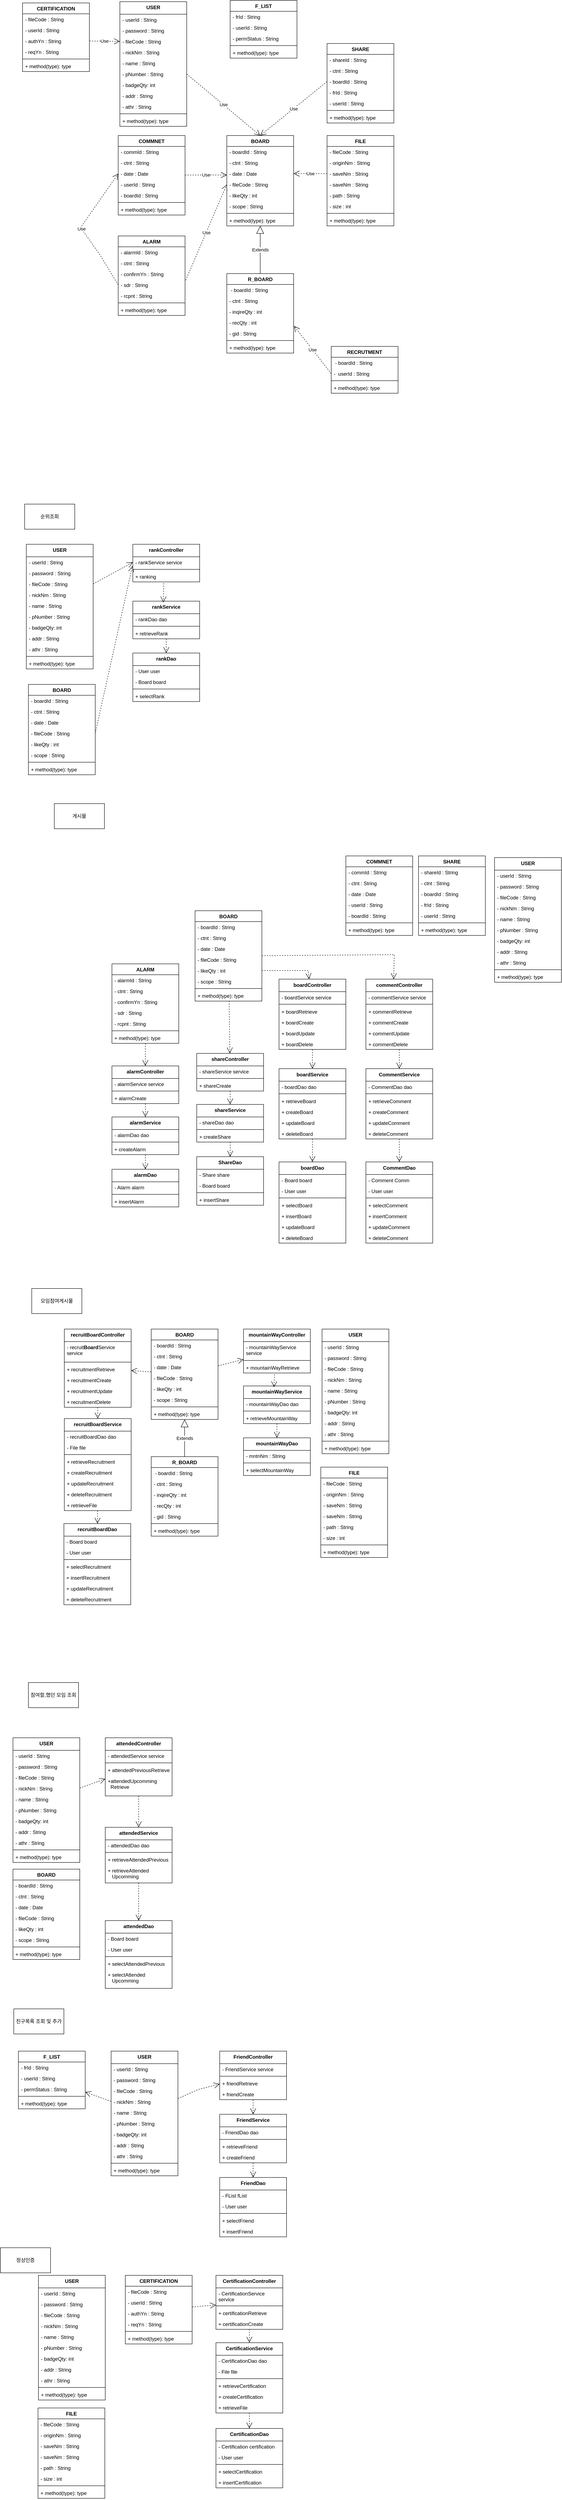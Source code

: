 <mxfile version="23.1.0" type="device">
  <diagram id="C5RBs43oDa-KdzZeNtuy" name="Page-1">
    <mxGraphModel dx="1687" dy="508" grid="0" gridSize="10" guides="1" tooltips="1" connect="1" arrows="1" fold="1" page="0" pageScale="1" pageWidth="827" pageHeight="1169" math="0" shadow="0">
      <root>
        <mxCell id="WIyWlLk6GJQsqaUBKTNV-0" />
        <mxCell id="WIyWlLk6GJQsqaUBKTNV-1" parent="WIyWlLk6GJQsqaUBKTNV-0" />
        <mxCell id="KOSHlnHlUAjCLCvc-AHI-1" value="USER" style="swimlane;fontStyle=1;align=center;verticalAlign=top;childLayout=stackLayout;horizontal=1;startSize=30;horizontalStack=0;resizeParent=1;resizeParentMax=0;resizeLast=0;collapsible=1;marginBottom=0;whiteSpace=wrap;html=1;" parent="WIyWlLk6GJQsqaUBKTNV-1" vertex="1">
          <mxGeometry x="414" y="660" width="160" height="298" as="geometry" />
        </mxCell>
        <mxCell id="KOSHlnHlUAjCLCvc-AHI-2" value="- userId : String" style="text;strokeColor=none;fillColor=none;align=left;verticalAlign=top;spacingLeft=4;spacingRight=4;overflow=hidden;rotatable=0;points=[[0,0.5],[1,0.5]];portConstraint=eastwest;whiteSpace=wrap;html=1;" parent="KOSHlnHlUAjCLCvc-AHI-1" vertex="1">
          <mxGeometry y="30" width="160" height="26" as="geometry" />
        </mxCell>
        <mxCell id="KOSHlnHlUAjCLCvc-AHI-12" value="- password : String" style="text;strokeColor=none;fillColor=none;align=left;verticalAlign=top;spacingLeft=4;spacingRight=4;overflow=hidden;rotatable=0;points=[[0,0.5],[1,0.5]];portConstraint=eastwest;whiteSpace=wrap;html=1;" parent="KOSHlnHlUAjCLCvc-AHI-1" vertex="1">
          <mxGeometry y="56" width="160" height="26" as="geometry" />
        </mxCell>
        <mxCell id="KOSHlnHlUAjCLCvc-AHI-15" value="- fileCode : String" style="text;strokeColor=none;fillColor=none;align=left;verticalAlign=top;spacingLeft=4;spacingRight=4;overflow=hidden;rotatable=0;points=[[0,0.5],[1,0.5]];portConstraint=eastwest;whiteSpace=wrap;html=1;" parent="KOSHlnHlUAjCLCvc-AHI-1" vertex="1">
          <mxGeometry y="82" width="160" height="26" as="geometry" />
        </mxCell>
        <mxCell id="KOSHlnHlUAjCLCvc-AHI-5" value="- nickNm : String" style="text;strokeColor=none;fillColor=none;align=left;verticalAlign=top;spacingLeft=4;spacingRight=4;overflow=hidden;rotatable=0;points=[[0,0.5],[1,0.5]];portConstraint=eastwest;whiteSpace=wrap;html=1;" parent="KOSHlnHlUAjCLCvc-AHI-1" vertex="1">
          <mxGeometry y="108" width="160" height="26" as="geometry" />
        </mxCell>
        <mxCell id="KOSHlnHlUAjCLCvc-AHI-14" value="- name : String" style="text;strokeColor=none;fillColor=none;align=left;verticalAlign=top;spacingLeft=4;spacingRight=4;overflow=hidden;rotatable=0;points=[[0,0.5],[1,0.5]];portConstraint=eastwest;whiteSpace=wrap;html=1;" parent="KOSHlnHlUAjCLCvc-AHI-1" vertex="1">
          <mxGeometry y="134" width="160" height="26" as="geometry" />
        </mxCell>
        <mxCell id="KOSHlnHlUAjCLCvc-AHI-13" value="- pNumber : String" style="text;strokeColor=none;fillColor=none;align=left;verticalAlign=top;spacingLeft=4;spacingRight=4;overflow=hidden;rotatable=0;points=[[0,0.5],[1,0.5]];portConstraint=eastwest;whiteSpace=wrap;html=1;" parent="KOSHlnHlUAjCLCvc-AHI-1" vertex="1">
          <mxGeometry y="160" width="160" height="26" as="geometry" />
        </mxCell>
        <mxCell id="KOSHlnHlUAjCLCvc-AHI-16" value="- badgeQty: int" style="text;strokeColor=none;fillColor=none;align=left;verticalAlign=top;spacingLeft=4;spacingRight=4;overflow=hidden;rotatable=0;points=[[0,0.5],[1,0.5]];portConstraint=eastwest;whiteSpace=wrap;html=1;" parent="KOSHlnHlUAjCLCvc-AHI-1" vertex="1">
          <mxGeometry y="186" width="160" height="26" as="geometry" />
        </mxCell>
        <mxCell id="KOSHlnHlUAjCLCvc-AHI-18" value="- addr : String" style="text;strokeColor=none;fillColor=none;align=left;verticalAlign=top;spacingLeft=4;spacingRight=4;overflow=hidden;rotatable=0;points=[[0,0.5],[1,0.5]];portConstraint=eastwest;whiteSpace=wrap;html=1;" parent="KOSHlnHlUAjCLCvc-AHI-1" vertex="1">
          <mxGeometry y="212" width="160" height="26" as="geometry" />
        </mxCell>
        <mxCell id="KOSHlnHlUAjCLCvc-AHI-17" value="- athr : String" style="text;strokeColor=none;fillColor=none;align=left;verticalAlign=top;spacingLeft=4;spacingRight=4;overflow=hidden;rotatable=0;points=[[0,0.5],[1,0.5]];portConstraint=eastwest;whiteSpace=wrap;html=1;" parent="KOSHlnHlUAjCLCvc-AHI-1" vertex="1">
          <mxGeometry y="238" width="160" height="26" as="geometry" />
        </mxCell>
        <mxCell id="KOSHlnHlUAjCLCvc-AHI-3" value="" style="line;strokeWidth=1;fillColor=none;align=left;verticalAlign=middle;spacingTop=-1;spacingLeft=3;spacingRight=3;rotatable=0;labelPosition=right;points=[];portConstraint=eastwest;strokeColor=inherit;" parent="KOSHlnHlUAjCLCvc-AHI-1" vertex="1">
          <mxGeometry y="264" width="160" height="8" as="geometry" />
        </mxCell>
        <mxCell id="KOSHlnHlUAjCLCvc-AHI-6" value="+ method(type): type" style="text;strokeColor=none;fillColor=none;align=left;verticalAlign=top;spacingLeft=4;spacingRight=4;overflow=hidden;rotatable=0;points=[[0,0.5],[1,0.5]];portConstraint=eastwest;whiteSpace=wrap;html=1;" parent="KOSHlnHlUAjCLCvc-AHI-1" vertex="1">
          <mxGeometry y="272" width="160" height="26" as="geometry" />
        </mxCell>
        <mxCell id="KOSHlnHlUAjCLCvc-AHI-20" value="F_LIST" style="swimlane;fontStyle=1;align=center;verticalAlign=top;childLayout=stackLayout;horizontal=1;startSize=26;horizontalStack=0;resizeParent=1;resizeParentMax=0;resizeLast=0;collapsible=1;marginBottom=0;whiteSpace=wrap;html=1;" parent="WIyWlLk6GJQsqaUBKTNV-1" vertex="1">
          <mxGeometry x="678" y="657" width="160" height="138" as="geometry">
            <mxRectangle x="678" y="657" width="75" height="26" as="alternateBounds" />
          </mxGeometry>
        </mxCell>
        <mxCell id="KOSHlnHlUAjCLCvc-AHI-21" value="- frId : String" style="text;strokeColor=none;fillColor=none;align=left;verticalAlign=top;spacingLeft=4;spacingRight=4;overflow=hidden;rotatable=0;points=[[0,0.5],[1,0.5]];portConstraint=eastwest;whiteSpace=wrap;html=1;" parent="KOSHlnHlUAjCLCvc-AHI-20" vertex="1">
          <mxGeometry y="26" width="160" height="26" as="geometry" />
        </mxCell>
        <mxCell id="KOSHlnHlUAjCLCvc-AHI-25" value="- userId : String" style="text;strokeColor=none;fillColor=none;align=left;verticalAlign=top;spacingLeft=4;spacingRight=4;overflow=hidden;rotatable=0;points=[[0,0.5],[1,0.5]];portConstraint=eastwest;whiteSpace=wrap;html=1;" parent="KOSHlnHlUAjCLCvc-AHI-20" vertex="1">
          <mxGeometry y="52" width="160" height="26" as="geometry" />
        </mxCell>
        <mxCell id="KOSHlnHlUAjCLCvc-AHI-24" value="- permStatus : String" style="text;strokeColor=none;fillColor=none;align=left;verticalAlign=top;spacingLeft=4;spacingRight=4;overflow=hidden;rotatable=0;points=[[0,0.5],[1,0.5]];portConstraint=eastwest;whiteSpace=wrap;html=1;" parent="KOSHlnHlUAjCLCvc-AHI-20" vertex="1">
          <mxGeometry y="78" width="160" height="26" as="geometry" />
        </mxCell>
        <mxCell id="KOSHlnHlUAjCLCvc-AHI-22" value="" style="line;strokeWidth=1;fillColor=none;align=left;verticalAlign=middle;spacingTop=-1;spacingLeft=3;spacingRight=3;rotatable=0;labelPosition=right;points=[];portConstraint=eastwest;strokeColor=inherit;" parent="KOSHlnHlUAjCLCvc-AHI-20" vertex="1">
          <mxGeometry y="104" width="160" height="8" as="geometry" />
        </mxCell>
        <mxCell id="KOSHlnHlUAjCLCvc-AHI-23" value="+ method(type): type" style="text;strokeColor=none;fillColor=none;align=left;verticalAlign=top;spacingLeft=4;spacingRight=4;overflow=hidden;rotatable=0;points=[[0,0.5],[1,0.5]];portConstraint=eastwest;whiteSpace=wrap;html=1;" parent="KOSHlnHlUAjCLCvc-AHI-20" vertex="1">
          <mxGeometry y="112" width="160" height="26" as="geometry" />
        </mxCell>
        <mxCell id="KOSHlnHlUAjCLCvc-AHI-26" value="CERTIFICATION" style="swimlane;fontStyle=1;align=center;verticalAlign=top;childLayout=stackLayout;horizontal=1;startSize=26;horizontalStack=0;resizeParent=1;resizeParentMax=0;resizeLast=0;collapsible=1;marginBottom=0;whiteSpace=wrap;html=1;" parent="WIyWlLk6GJQsqaUBKTNV-1" vertex="1">
          <mxGeometry x="181" y="663" width="160" height="164" as="geometry" />
        </mxCell>
        <mxCell id="KOSHlnHlUAjCLCvc-AHI-27" value="- fileCode : String" style="text;strokeColor=none;fillColor=none;align=left;verticalAlign=top;spacingLeft=4;spacingRight=4;overflow=hidden;rotatable=0;points=[[0,0.5],[1,0.5]];portConstraint=eastwest;whiteSpace=wrap;html=1;" parent="KOSHlnHlUAjCLCvc-AHI-26" vertex="1">
          <mxGeometry y="26" width="160" height="26" as="geometry" />
        </mxCell>
        <mxCell id="KOSHlnHlUAjCLCvc-AHI-33" value="- userId : String" style="text;strokeColor=none;fillColor=none;align=left;verticalAlign=top;spacingLeft=4;spacingRight=4;overflow=hidden;rotatable=0;points=[[0,0.5],[1,0.5]];portConstraint=eastwest;whiteSpace=wrap;html=1;" parent="KOSHlnHlUAjCLCvc-AHI-26" vertex="1">
          <mxGeometry y="52" width="160" height="26" as="geometry" />
        </mxCell>
        <mxCell id="KOSHlnHlUAjCLCvc-AHI-32" value="- authYn : String" style="text;strokeColor=none;fillColor=none;align=left;verticalAlign=top;spacingLeft=4;spacingRight=4;overflow=hidden;rotatable=0;points=[[0,0.5],[1,0.5]];portConstraint=eastwest;whiteSpace=wrap;html=1;" parent="KOSHlnHlUAjCLCvc-AHI-26" vertex="1">
          <mxGeometry y="78" width="160" height="26" as="geometry" />
        </mxCell>
        <mxCell id="KOSHlnHlUAjCLCvc-AHI-31" value="- reqYn : String" style="text;strokeColor=none;fillColor=none;align=left;verticalAlign=top;spacingLeft=4;spacingRight=4;overflow=hidden;rotatable=0;points=[[0,0.5],[1,0.5]];portConstraint=eastwest;whiteSpace=wrap;html=1;" parent="KOSHlnHlUAjCLCvc-AHI-26" vertex="1">
          <mxGeometry y="104" width="160" height="26" as="geometry" />
        </mxCell>
        <mxCell id="KOSHlnHlUAjCLCvc-AHI-28" value="" style="line;strokeWidth=1;fillColor=none;align=left;verticalAlign=middle;spacingTop=-1;spacingLeft=3;spacingRight=3;rotatable=0;labelPosition=right;points=[];portConstraint=eastwest;strokeColor=inherit;" parent="KOSHlnHlUAjCLCvc-AHI-26" vertex="1">
          <mxGeometry y="130" width="160" height="8" as="geometry" />
        </mxCell>
        <mxCell id="KOSHlnHlUAjCLCvc-AHI-34" value="+ method(type): type" style="text;strokeColor=none;fillColor=none;align=left;verticalAlign=top;spacingLeft=4;spacingRight=4;overflow=hidden;rotatable=0;points=[[0,0.5],[1,0.5]];portConstraint=eastwest;whiteSpace=wrap;html=1;" parent="KOSHlnHlUAjCLCvc-AHI-26" vertex="1">
          <mxGeometry y="138" width="160" height="26" as="geometry" />
        </mxCell>
        <mxCell id="KOSHlnHlUAjCLCvc-AHI-35" value="SHARE" style="swimlane;fontStyle=1;align=center;verticalAlign=top;childLayout=stackLayout;horizontal=1;startSize=26;horizontalStack=0;resizeParent=1;resizeParentMax=0;resizeLast=0;collapsible=1;marginBottom=0;whiteSpace=wrap;html=1;" parent="WIyWlLk6GJQsqaUBKTNV-1" vertex="1">
          <mxGeometry x="910" y="760" width="160" height="190" as="geometry" />
        </mxCell>
        <mxCell id="KOSHlnHlUAjCLCvc-AHI-36" value="- shareId : String" style="text;strokeColor=none;fillColor=none;align=left;verticalAlign=top;spacingLeft=4;spacingRight=4;overflow=hidden;rotatable=0;points=[[0,0.5],[1,0.5]];portConstraint=eastwest;whiteSpace=wrap;html=1;" parent="KOSHlnHlUAjCLCvc-AHI-35" vertex="1">
          <mxGeometry y="26" width="160" height="26" as="geometry" />
        </mxCell>
        <mxCell id="KOSHlnHlUAjCLCvc-AHI-39" value="- ctnt : String" style="text;strokeColor=none;fillColor=none;align=left;verticalAlign=top;spacingLeft=4;spacingRight=4;overflow=hidden;rotatable=0;points=[[0,0.5],[1,0.5]];portConstraint=eastwest;whiteSpace=wrap;html=1;" parent="KOSHlnHlUAjCLCvc-AHI-35" vertex="1">
          <mxGeometry y="52" width="160" height="26" as="geometry" />
        </mxCell>
        <mxCell id="KOSHlnHlUAjCLCvc-AHI-41" value="- boardId : String" style="text;strokeColor=none;fillColor=none;align=left;verticalAlign=top;spacingLeft=4;spacingRight=4;overflow=hidden;rotatable=0;points=[[0,0.5],[1,0.5]];portConstraint=eastwest;whiteSpace=wrap;html=1;" parent="KOSHlnHlUAjCLCvc-AHI-35" vertex="1">
          <mxGeometry y="78" width="160" height="26" as="geometry" />
        </mxCell>
        <mxCell id="KOSHlnHlUAjCLCvc-AHI-40" value="- frId : String" style="text;strokeColor=none;fillColor=none;align=left;verticalAlign=top;spacingLeft=4;spacingRight=4;overflow=hidden;rotatable=0;points=[[0,0.5],[1,0.5]];portConstraint=eastwest;whiteSpace=wrap;html=1;" parent="KOSHlnHlUAjCLCvc-AHI-35" vertex="1">
          <mxGeometry y="104" width="160" height="26" as="geometry" />
        </mxCell>
        <mxCell id="KOSHlnHlUAjCLCvc-AHI-42" value="- userId : String" style="text;strokeColor=none;fillColor=none;align=left;verticalAlign=top;spacingLeft=4;spacingRight=4;overflow=hidden;rotatable=0;points=[[0,0.5],[1,0.5]];portConstraint=eastwest;whiteSpace=wrap;html=1;" parent="KOSHlnHlUAjCLCvc-AHI-35" vertex="1">
          <mxGeometry y="130" width="160" height="26" as="geometry" />
        </mxCell>
        <mxCell id="KOSHlnHlUAjCLCvc-AHI-37" value="" style="line;strokeWidth=1;fillColor=none;align=left;verticalAlign=middle;spacingTop=-1;spacingLeft=3;spacingRight=3;rotatable=0;labelPosition=right;points=[];portConstraint=eastwest;strokeColor=inherit;" parent="KOSHlnHlUAjCLCvc-AHI-35" vertex="1">
          <mxGeometry y="156" width="160" height="8" as="geometry" />
        </mxCell>
        <mxCell id="KOSHlnHlUAjCLCvc-AHI-38" value="+ method(type): type" style="text;strokeColor=none;fillColor=none;align=left;verticalAlign=top;spacingLeft=4;spacingRight=4;overflow=hidden;rotatable=0;points=[[0,0.5],[1,0.5]];portConstraint=eastwest;whiteSpace=wrap;html=1;" parent="KOSHlnHlUAjCLCvc-AHI-35" vertex="1">
          <mxGeometry y="164" width="160" height="26" as="geometry" />
        </mxCell>
        <mxCell id="KOSHlnHlUAjCLCvc-AHI-43" value="RECRUTMENT" style="swimlane;fontStyle=1;align=center;verticalAlign=top;childLayout=stackLayout;horizontal=1;startSize=26;horizontalStack=0;resizeParent=1;resizeParentMax=0;resizeLast=0;collapsible=1;marginBottom=0;whiteSpace=wrap;html=1;" parent="WIyWlLk6GJQsqaUBKTNV-1" vertex="1">
          <mxGeometry x="920" y="1484" width="160" height="112" as="geometry" />
        </mxCell>
        <mxCell id="KOSHlnHlUAjCLCvc-AHI-44" value="&amp;nbsp;- boardId : String" style="text;strokeColor=none;fillColor=none;align=left;verticalAlign=top;spacingLeft=4;spacingRight=4;overflow=hidden;rotatable=0;points=[[0,0.5],[1,0.5]];portConstraint=eastwest;whiteSpace=wrap;html=1;" parent="KOSHlnHlUAjCLCvc-AHI-43" vertex="1">
          <mxGeometry y="26" width="160" height="26" as="geometry" />
        </mxCell>
        <mxCell id="KOSHlnHlUAjCLCvc-AHI-48" value="-&amp;nbsp; userId : String" style="text;strokeColor=none;fillColor=none;align=left;verticalAlign=top;spacingLeft=4;spacingRight=4;overflow=hidden;rotatable=0;points=[[0,0.5],[1,0.5]];portConstraint=eastwest;whiteSpace=wrap;html=1;" parent="KOSHlnHlUAjCLCvc-AHI-43" vertex="1">
          <mxGeometry y="52" width="160" height="26" as="geometry" />
        </mxCell>
        <mxCell id="KOSHlnHlUAjCLCvc-AHI-45" value="" style="line;strokeWidth=1;fillColor=none;align=left;verticalAlign=middle;spacingTop=-1;spacingLeft=3;spacingRight=3;rotatable=0;labelPosition=right;points=[];portConstraint=eastwest;strokeColor=inherit;" parent="KOSHlnHlUAjCLCvc-AHI-43" vertex="1">
          <mxGeometry y="78" width="160" height="8" as="geometry" />
        </mxCell>
        <mxCell id="KOSHlnHlUAjCLCvc-AHI-46" value="+ method(type): type" style="text;strokeColor=none;fillColor=none;align=left;verticalAlign=top;spacingLeft=4;spacingRight=4;overflow=hidden;rotatable=0;points=[[0,0.5],[1,0.5]];portConstraint=eastwest;whiteSpace=wrap;html=1;" parent="KOSHlnHlUAjCLCvc-AHI-43" vertex="1">
          <mxGeometry y="86" width="160" height="26" as="geometry" />
        </mxCell>
        <mxCell id="KOSHlnHlUAjCLCvc-AHI-49" value="COMMNET" style="swimlane;fontStyle=1;align=center;verticalAlign=top;childLayout=stackLayout;horizontal=1;startSize=26;horizontalStack=0;resizeParent=1;resizeParentMax=0;resizeLast=0;collapsible=1;marginBottom=0;whiteSpace=wrap;html=1;" parent="WIyWlLk6GJQsqaUBKTNV-1" vertex="1">
          <mxGeometry x="410" y="980" width="160" height="190" as="geometry" />
        </mxCell>
        <mxCell id="KOSHlnHlUAjCLCvc-AHI-50" value="- commId : String" style="text;strokeColor=none;fillColor=none;align=left;verticalAlign=top;spacingLeft=4;spacingRight=4;overflow=hidden;rotatable=0;points=[[0,0.5],[1,0.5]];portConstraint=eastwest;whiteSpace=wrap;html=1;" parent="KOSHlnHlUAjCLCvc-AHI-49" vertex="1">
          <mxGeometry y="26" width="160" height="26" as="geometry" />
        </mxCell>
        <mxCell id="KOSHlnHlUAjCLCvc-AHI-56" value="- ctnt : String" style="text;strokeColor=none;fillColor=none;align=left;verticalAlign=top;spacingLeft=4;spacingRight=4;overflow=hidden;rotatable=0;points=[[0,0.5],[1,0.5]];portConstraint=eastwest;whiteSpace=wrap;html=1;" parent="KOSHlnHlUAjCLCvc-AHI-49" vertex="1">
          <mxGeometry y="52" width="160" height="26" as="geometry" />
        </mxCell>
        <mxCell id="KOSHlnHlUAjCLCvc-AHI-55" value="- date : Date" style="text;strokeColor=none;fillColor=none;align=left;verticalAlign=top;spacingLeft=4;spacingRight=4;overflow=hidden;rotatable=0;points=[[0,0.5],[1,0.5]];portConstraint=eastwest;whiteSpace=wrap;html=1;" parent="KOSHlnHlUAjCLCvc-AHI-49" vertex="1">
          <mxGeometry y="78" width="160" height="26" as="geometry" />
        </mxCell>
        <mxCell id="KOSHlnHlUAjCLCvc-AHI-54" value="- userId : String" style="text;strokeColor=none;fillColor=none;align=left;verticalAlign=top;spacingLeft=4;spacingRight=4;overflow=hidden;rotatable=0;points=[[0,0.5],[1,0.5]];portConstraint=eastwest;whiteSpace=wrap;html=1;" parent="KOSHlnHlUAjCLCvc-AHI-49" vertex="1">
          <mxGeometry y="104" width="160" height="26" as="geometry" />
        </mxCell>
        <mxCell id="KOSHlnHlUAjCLCvc-AHI-53" value="- boardId : String" style="text;strokeColor=none;fillColor=none;align=left;verticalAlign=top;spacingLeft=4;spacingRight=4;overflow=hidden;rotatable=0;points=[[0,0.5],[1,0.5]];portConstraint=eastwest;whiteSpace=wrap;html=1;" parent="KOSHlnHlUAjCLCvc-AHI-49" vertex="1">
          <mxGeometry y="130" width="160" height="26" as="geometry" />
        </mxCell>
        <mxCell id="KOSHlnHlUAjCLCvc-AHI-51" value="" style="line;strokeWidth=1;fillColor=none;align=left;verticalAlign=middle;spacingTop=-1;spacingLeft=3;spacingRight=3;rotatable=0;labelPosition=right;points=[];portConstraint=eastwest;strokeColor=inherit;" parent="KOSHlnHlUAjCLCvc-AHI-49" vertex="1">
          <mxGeometry y="156" width="160" height="8" as="geometry" />
        </mxCell>
        <mxCell id="KOSHlnHlUAjCLCvc-AHI-52" value="+ method(type): type" style="text;strokeColor=none;fillColor=none;align=left;verticalAlign=top;spacingLeft=4;spacingRight=4;overflow=hidden;rotatable=0;points=[[0,0.5],[1,0.5]];portConstraint=eastwest;whiteSpace=wrap;html=1;" parent="KOSHlnHlUAjCLCvc-AHI-49" vertex="1">
          <mxGeometry y="164" width="160" height="26" as="geometry" />
        </mxCell>
        <mxCell id="KOSHlnHlUAjCLCvc-AHI-57" value="BOARD" style="swimlane;fontStyle=1;align=center;verticalAlign=top;childLayout=stackLayout;horizontal=1;startSize=26;horizontalStack=0;resizeParent=1;resizeParentMax=0;resizeLast=0;collapsible=1;marginBottom=0;whiteSpace=wrap;html=1;" parent="WIyWlLk6GJQsqaUBKTNV-1" vertex="1">
          <mxGeometry x="670" y="980" width="160" height="216" as="geometry" />
        </mxCell>
        <mxCell id="KOSHlnHlUAjCLCvc-AHI-58" value="- boardId : String" style="text;strokeColor=none;fillColor=none;align=left;verticalAlign=top;spacingLeft=4;spacingRight=4;overflow=hidden;rotatable=0;points=[[0,0.5],[1,0.5]];portConstraint=eastwest;whiteSpace=wrap;html=1;" parent="KOSHlnHlUAjCLCvc-AHI-57" vertex="1">
          <mxGeometry y="26" width="160" height="26" as="geometry" />
        </mxCell>
        <mxCell id="KOSHlnHlUAjCLCvc-AHI-65" value="- ctnt : String" style="text;strokeColor=none;fillColor=none;align=left;verticalAlign=top;spacingLeft=4;spacingRight=4;overflow=hidden;rotatable=0;points=[[0,0.5],[1,0.5]];portConstraint=eastwest;whiteSpace=wrap;html=1;" parent="KOSHlnHlUAjCLCvc-AHI-57" vertex="1">
          <mxGeometry y="52" width="160" height="26" as="geometry" />
        </mxCell>
        <mxCell id="KOSHlnHlUAjCLCvc-AHI-64" value="- date : Date" style="text;strokeColor=none;fillColor=none;align=left;verticalAlign=top;spacingLeft=4;spacingRight=4;overflow=hidden;rotatable=0;points=[[0,0.5],[1,0.5]];portConstraint=eastwest;whiteSpace=wrap;html=1;" parent="KOSHlnHlUAjCLCvc-AHI-57" vertex="1">
          <mxGeometry y="78" width="160" height="26" as="geometry" />
        </mxCell>
        <mxCell id="KOSHlnHlUAjCLCvc-AHI-63" value="- fileCode : String" style="text;strokeColor=none;fillColor=none;align=left;verticalAlign=top;spacingLeft=4;spacingRight=4;overflow=hidden;rotatable=0;points=[[0,0.5],[1,0.5]];portConstraint=eastwest;whiteSpace=wrap;html=1;" parent="KOSHlnHlUAjCLCvc-AHI-57" vertex="1">
          <mxGeometry y="104" width="160" height="26" as="geometry" />
        </mxCell>
        <mxCell id="KOSHlnHlUAjCLCvc-AHI-62" value="- likeQty : int" style="text;strokeColor=none;fillColor=none;align=left;verticalAlign=top;spacingLeft=4;spacingRight=4;overflow=hidden;rotatable=0;points=[[0,0.5],[1,0.5]];portConstraint=eastwest;whiteSpace=wrap;html=1;" parent="KOSHlnHlUAjCLCvc-AHI-57" vertex="1">
          <mxGeometry y="130" width="160" height="26" as="geometry" />
        </mxCell>
        <mxCell id="KOSHlnHlUAjCLCvc-AHI-61" value="- scope : String" style="text;strokeColor=none;fillColor=none;align=left;verticalAlign=top;spacingLeft=4;spacingRight=4;overflow=hidden;rotatable=0;points=[[0,0.5],[1,0.5]];portConstraint=eastwest;whiteSpace=wrap;html=1;" parent="KOSHlnHlUAjCLCvc-AHI-57" vertex="1">
          <mxGeometry y="156" width="160" height="26" as="geometry" />
        </mxCell>
        <mxCell id="KOSHlnHlUAjCLCvc-AHI-59" value="" style="line;strokeWidth=1;fillColor=none;align=left;verticalAlign=middle;spacingTop=-1;spacingLeft=3;spacingRight=3;rotatable=0;labelPosition=right;points=[];portConstraint=eastwest;strokeColor=inherit;" parent="KOSHlnHlUAjCLCvc-AHI-57" vertex="1">
          <mxGeometry y="182" width="160" height="8" as="geometry" />
        </mxCell>
        <mxCell id="KOSHlnHlUAjCLCvc-AHI-60" value="+ method(type): type" style="text;strokeColor=none;fillColor=none;align=left;verticalAlign=top;spacingLeft=4;spacingRight=4;overflow=hidden;rotatable=0;points=[[0,0.5],[1,0.5]];portConstraint=eastwest;whiteSpace=wrap;html=1;" parent="KOSHlnHlUAjCLCvc-AHI-57" vertex="1">
          <mxGeometry y="190" width="160" height="26" as="geometry" />
        </mxCell>
        <mxCell id="KOSHlnHlUAjCLCvc-AHI-70" value="R_BOARD" style="swimlane;fontStyle=1;align=center;verticalAlign=top;childLayout=stackLayout;horizontal=1;startSize=26;horizontalStack=0;resizeParent=1;resizeParentMax=0;resizeLast=0;collapsible=1;marginBottom=0;whiteSpace=wrap;html=1;" parent="WIyWlLk6GJQsqaUBKTNV-1" vertex="1">
          <mxGeometry x="670" y="1310" width="160" height="190" as="geometry" />
        </mxCell>
        <mxCell id="KOSHlnHlUAjCLCvc-AHI-71" value="&amp;nbsp;- boardId : String" style="text;strokeColor=none;fillColor=none;align=left;verticalAlign=top;spacingLeft=4;spacingRight=4;overflow=hidden;rotatable=0;points=[[0,0.5],[1,0.5]];portConstraint=eastwest;whiteSpace=wrap;html=1;" parent="KOSHlnHlUAjCLCvc-AHI-70" vertex="1">
          <mxGeometry y="26" width="160" height="26" as="geometry" />
        </mxCell>
        <mxCell id="KOSHlnHlUAjCLCvc-AHI-77" value="- ctnt : String" style="text;strokeColor=none;fillColor=none;align=left;verticalAlign=top;spacingLeft=4;spacingRight=4;overflow=hidden;rotatable=0;points=[[0,0.5],[1,0.5]];portConstraint=eastwest;whiteSpace=wrap;html=1;" parent="KOSHlnHlUAjCLCvc-AHI-70" vertex="1">
          <mxGeometry y="52" width="160" height="26" as="geometry" />
        </mxCell>
        <mxCell id="KOSHlnHlUAjCLCvc-AHI-76" value="- inqireQty : int" style="text;strokeColor=none;fillColor=none;align=left;verticalAlign=top;spacingLeft=4;spacingRight=4;overflow=hidden;rotatable=0;points=[[0,0.5],[1,0.5]];portConstraint=eastwest;whiteSpace=wrap;html=1;" parent="KOSHlnHlUAjCLCvc-AHI-70" vertex="1">
          <mxGeometry y="78" width="160" height="26" as="geometry" />
        </mxCell>
        <mxCell id="KOSHlnHlUAjCLCvc-AHI-75" value="- recQty : int" style="text;strokeColor=none;fillColor=none;align=left;verticalAlign=top;spacingLeft=4;spacingRight=4;overflow=hidden;rotatable=0;points=[[0,0.5],[1,0.5]];portConstraint=eastwest;whiteSpace=wrap;html=1;" parent="KOSHlnHlUAjCLCvc-AHI-70" vertex="1">
          <mxGeometry y="104" width="160" height="26" as="geometry" />
        </mxCell>
        <mxCell id="KOSHlnHlUAjCLCvc-AHI-79" value="- gid : String" style="text;strokeColor=none;fillColor=none;align=left;verticalAlign=top;spacingLeft=4;spacingRight=4;overflow=hidden;rotatable=0;points=[[0,0.5],[1,0.5]];portConstraint=eastwest;whiteSpace=wrap;html=1;" parent="KOSHlnHlUAjCLCvc-AHI-70" vertex="1">
          <mxGeometry y="130" width="160" height="26" as="geometry" />
        </mxCell>
        <mxCell id="KOSHlnHlUAjCLCvc-AHI-72" value="" style="line;strokeWidth=1;fillColor=none;align=left;verticalAlign=middle;spacingTop=-1;spacingLeft=3;spacingRight=3;rotatable=0;labelPosition=right;points=[];portConstraint=eastwest;strokeColor=inherit;" parent="KOSHlnHlUAjCLCvc-AHI-70" vertex="1">
          <mxGeometry y="156" width="160" height="8" as="geometry" />
        </mxCell>
        <mxCell id="KOSHlnHlUAjCLCvc-AHI-73" value="+ method(type): type" style="text;strokeColor=none;fillColor=none;align=left;verticalAlign=top;spacingLeft=4;spacingRight=4;overflow=hidden;rotatable=0;points=[[0,0.5],[1,0.5]];portConstraint=eastwest;whiteSpace=wrap;html=1;" parent="KOSHlnHlUAjCLCvc-AHI-70" vertex="1">
          <mxGeometry y="164" width="160" height="26" as="geometry" />
        </mxCell>
        <mxCell id="KOSHlnHlUAjCLCvc-AHI-80" value="ALARM" style="swimlane;fontStyle=1;align=center;verticalAlign=top;childLayout=stackLayout;horizontal=1;startSize=26;horizontalStack=0;resizeParent=1;resizeParentMax=0;resizeLast=0;collapsible=1;marginBottom=0;whiteSpace=wrap;html=1;" parent="WIyWlLk6GJQsqaUBKTNV-1" vertex="1">
          <mxGeometry x="410" y="1220" width="160" height="190" as="geometry" />
        </mxCell>
        <mxCell id="KOSHlnHlUAjCLCvc-AHI-81" value="- alarmId : String" style="text;strokeColor=none;fillColor=none;align=left;verticalAlign=top;spacingLeft=4;spacingRight=4;overflow=hidden;rotatable=0;points=[[0,0.5],[1,0.5]];portConstraint=eastwest;whiteSpace=wrap;html=1;" parent="KOSHlnHlUAjCLCvc-AHI-80" vertex="1">
          <mxGeometry y="26" width="160" height="26" as="geometry" />
        </mxCell>
        <mxCell id="KOSHlnHlUAjCLCvc-AHI-87" value="- ctnt : String" style="text;strokeColor=none;fillColor=none;align=left;verticalAlign=top;spacingLeft=4;spacingRight=4;overflow=hidden;rotatable=0;points=[[0,0.5],[1,0.5]];portConstraint=eastwest;whiteSpace=wrap;html=1;" parent="KOSHlnHlUAjCLCvc-AHI-80" vertex="1">
          <mxGeometry y="52" width="160" height="26" as="geometry" />
        </mxCell>
        <mxCell id="KOSHlnHlUAjCLCvc-AHI-86" value="- confirmYn : String" style="text;strokeColor=none;fillColor=none;align=left;verticalAlign=top;spacingLeft=4;spacingRight=4;overflow=hidden;rotatable=0;points=[[0,0.5],[1,0.5]];portConstraint=eastwest;whiteSpace=wrap;html=1;" parent="KOSHlnHlUAjCLCvc-AHI-80" vertex="1">
          <mxGeometry y="78" width="160" height="26" as="geometry" />
        </mxCell>
        <mxCell id="KOSHlnHlUAjCLCvc-AHI-85" value="- sdr : String" style="text;strokeColor=none;fillColor=none;align=left;verticalAlign=top;spacingLeft=4;spacingRight=4;overflow=hidden;rotatable=0;points=[[0,0.5],[1,0.5]];portConstraint=eastwest;whiteSpace=wrap;html=1;" parent="KOSHlnHlUAjCLCvc-AHI-80" vertex="1">
          <mxGeometry y="104" width="160" height="26" as="geometry" />
        </mxCell>
        <mxCell id="KOSHlnHlUAjCLCvc-AHI-84" value="- rcpnt : String" style="text;strokeColor=none;fillColor=none;align=left;verticalAlign=top;spacingLeft=4;spacingRight=4;overflow=hidden;rotatable=0;points=[[0,0.5],[1,0.5]];portConstraint=eastwest;whiteSpace=wrap;html=1;" parent="KOSHlnHlUAjCLCvc-AHI-80" vertex="1">
          <mxGeometry y="130" width="160" height="26" as="geometry" />
        </mxCell>
        <mxCell id="KOSHlnHlUAjCLCvc-AHI-82" value="" style="line;strokeWidth=1;fillColor=none;align=left;verticalAlign=middle;spacingTop=-1;spacingLeft=3;spacingRight=3;rotatable=0;labelPosition=right;points=[];portConstraint=eastwest;strokeColor=inherit;" parent="KOSHlnHlUAjCLCvc-AHI-80" vertex="1">
          <mxGeometry y="156" width="160" height="8" as="geometry" />
        </mxCell>
        <mxCell id="KOSHlnHlUAjCLCvc-AHI-83" value="+ method(type): type" style="text;strokeColor=none;fillColor=none;align=left;verticalAlign=top;spacingLeft=4;spacingRight=4;overflow=hidden;rotatable=0;points=[[0,0.5],[1,0.5]];portConstraint=eastwest;whiteSpace=wrap;html=1;" parent="KOSHlnHlUAjCLCvc-AHI-80" vertex="1">
          <mxGeometry y="164" width="160" height="26" as="geometry" />
        </mxCell>
        <mxCell id="KOSHlnHlUAjCLCvc-AHI-88" value="FILE" style="swimlane;fontStyle=1;align=center;verticalAlign=top;childLayout=stackLayout;horizontal=1;startSize=26;horizontalStack=0;resizeParent=1;resizeParentMax=0;resizeLast=0;collapsible=1;marginBottom=0;whiteSpace=wrap;html=1;" parent="WIyWlLk6GJQsqaUBKTNV-1" vertex="1">
          <mxGeometry x="910" y="980" width="160" height="216" as="geometry" />
        </mxCell>
        <mxCell id="KOSHlnHlUAjCLCvc-AHI-89" value="- fileCode : String" style="text;strokeColor=none;fillColor=none;align=left;verticalAlign=top;spacingLeft=4;spacingRight=4;overflow=hidden;rotatable=0;points=[[0,0.5],[1,0.5]];portConstraint=eastwest;whiteSpace=wrap;html=1;" parent="KOSHlnHlUAjCLCvc-AHI-88" vertex="1">
          <mxGeometry y="26" width="160" height="26" as="geometry" />
        </mxCell>
        <mxCell id="KOSHlnHlUAjCLCvc-AHI-95" value="- originNm : String" style="text;strokeColor=none;fillColor=none;align=left;verticalAlign=top;spacingLeft=4;spacingRight=4;overflow=hidden;rotatable=0;points=[[0,0.5],[1,0.5]];portConstraint=eastwest;whiteSpace=wrap;html=1;" parent="KOSHlnHlUAjCLCvc-AHI-88" vertex="1">
          <mxGeometry y="52" width="160" height="26" as="geometry" />
        </mxCell>
        <mxCell id="KOSHlnHlUAjCLCvc-AHI-94" value="- saveNm : String" style="text;strokeColor=none;fillColor=none;align=left;verticalAlign=top;spacingLeft=4;spacingRight=4;overflow=hidden;rotatable=0;points=[[0,0.5],[1,0.5]];portConstraint=eastwest;whiteSpace=wrap;html=1;" parent="KOSHlnHlUAjCLCvc-AHI-88" vertex="1">
          <mxGeometry y="78" width="160" height="26" as="geometry" />
        </mxCell>
        <mxCell id="KOSHlnHlUAjCLCvc-AHI-107" value="- saveNm : String" style="text;strokeColor=none;fillColor=none;align=left;verticalAlign=top;spacingLeft=4;spacingRight=4;overflow=hidden;rotatable=0;points=[[0,0.5],[1,0.5]];portConstraint=eastwest;whiteSpace=wrap;html=1;" parent="KOSHlnHlUAjCLCvc-AHI-88" vertex="1">
          <mxGeometry y="104" width="160" height="26" as="geometry" />
        </mxCell>
        <mxCell id="KOSHlnHlUAjCLCvc-AHI-93" value="- path : String" style="text;strokeColor=none;fillColor=none;align=left;verticalAlign=top;spacingLeft=4;spacingRight=4;overflow=hidden;rotatable=0;points=[[0,0.5],[1,0.5]];portConstraint=eastwest;whiteSpace=wrap;html=1;" parent="KOSHlnHlUAjCLCvc-AHI-88" vertex="1">
          <mxGeometry y="130" width="160" height="26" as="geometry" />
        </mxCell>
        <mxCell id="KOSHlnHlUAjCLCvc-AHI-92" value="- size : int&lt;br&gt;" style="text;strokeColor=none;fillColor=none;align=left;verticalAlign=top;spacingLeft=4;spacingRight=4;overflow=hidden;rotatable=0;points=[[0,0.5],[1,0.5]];portConstraint=eastwest;whiteSpace=wrap;html=1;" parent="KOSHlnHlUAjCLCvc-AHI-88" vertex="1">
          <mxGeometry y="156" width="160" height="26" as="geometry" />
        </mxCell>
        <mxCell id="KOSHlnHlUAjCLCvc-AHI-90" value="" style="line;strokeWidth=1;fillColor=none;align=left;verticalAlign=middle;spacingTop=-1;spacingLeft=3;spacingRight=3;rotatable=0;labelPosition=right;points=[];portConstraint=eastwest;strokeColor=inherit;" parent="KOSHlnHlUAjCLCvc-AHI-88" vertex="1">
          <mxGeometry y="182" width="160" height="8" as="geometry" />
        </mxCell>
        <mxCell id="KOSHlnHlUAjCLCvc-AHI-91" value="+ method(type): type" style="text;strokeColor=none;fillColor=none;align=left;verticalAlign=top;spacingLeft=4;spacingRight=4;overflow=hidden;rotatable=0;points=[[0,0.5],[1,0.5]];portConstraint=eastwest;whiteSpace=wrap;html=1;" parent="KOSHlnHlUAjCLCvc-AHI-88" vertex="1">
          <mxGeometry y="190" width="160" height="26" as="geometry" />
        </mxCell>
        <mxCell id="KOSHlnHlUAjCLCvc-AHI-97" value="Extends" style="endArrow=block;endSize=16;endFill=0;html=1;rounded=0;exitX=0.5;exitY=0;exitDx=0;exitDy=0;" parent="WIyWlLk6GJQsqaUBKTNV-1" source="KOSHlnHlUAjCLCvc-AHI-70" target="KOSHlnHlUAjCLCvc-AHI-60" edge="1">
          <mxGeometry width="160" relative="1" as="geometry">
            <mxPoint x="350" y="1040" as="sourcePoint" />
            <mxPoint x="747" y="1200" as="targetPoint" />
          </mxGeometry>
        </mxCell>
        <mxCell id="KOSHlnHlUAjCLCvc-AHI-99" value="Use" style="endArrow=open;endSize=12;dashed=1;html=1;rounded=0;entryX=0.5;entryY=0;entryDx=0;entryDy=0;exitX=1;exitY=0.5;exitDx=0;exitDy=0;" parent="WIyWlLk6GJQsqaUBKTNV-1" source="KOSHlnHlUAjCLCvc-AHI-13" target="KOSHlnHlUAjCLCvc-AHI-57" edge="1">
          <mxGeometry width="160" relative="1" as="geometry">
            <mxPoint x="350" y="780" as="sourcePoint" />
            <mxPoint x="510" y="780" as="targetPoint" />
          </mxGeometry>
        </mxCell>
        <mxCell id="KOSHlnHlUAjCLCvc-AHI-100" value="Use" style="endArrow=open;endSize=12;dashed=1;html=1;rounded=0;entryX=0;entryY=0.5;entryDx=0;entryDy=0;exitX=1;exitY=0.5;exitDx=0;exitDy=0;" parent="WIyWlLk6GJQsqaUBKTNV-1" edge="1">
          <mxGeometry width="160" relative="1" as="geometry">
            <mxPoint x="570" y="1074.38" as="sourcePoint" />
            <mxPoint x="670" y="1074.38" as="targetPoint" />
            <mxPoint as="offset" />
          </mxGeometry>
        </mxCell>
        <mxCell id="KOSHlnHlUAjCLCvc-AHI-101" value="Use" style="endArrow=open;endSize=12;dashed=1;html=1;rounded=0;exitX=0;exitY=0.5;exitDx=0;exitDy=0;entryX=0.5;entryY=0;entryDx=0;entryDy=0;" parent="WIyWlLk6GJQsqaUBKTNV-1" source="KOSHlnHlUAjCLCvc-AHI-41" target="KOSHlnHlUAjCLCvc-AHI-57" edge="1">
          <mxGeometry width="160" relative="1" as="geometry">
            <mxPoint x="350" y="930" as="sourcePoint" />
            <mxPoint x="510" y="930" as="targetPoint" />
          </mxGeometry>
        </mxCell>
        <mxCell id="KOSHlnHlUAjCLCvc-AHI-103" value="Use" style="endArrow=open;endSize=12;dashed=1;html=1;rounded=0;entryX=1;entryY=0.5;entryDx=0;entryDy=0;exitX=0;exitY=0.5;exitDx=0;exitDy=0;" parent="WIyWlLk6GJQsqaUBKTNV-1" source="KOSHlnHlUAjCLCvc-AHI-94" target="KOSHlnHlUAjCLCvc-AHI-64" edge="1">
          <mxGeometry width="160" relative="1" as="geometry">
            <mxPoint x="970" y="1097" as="sourcePoint" />
            <mxPoint x="510" y="780" as="targetPoint" />
            <Array as="points" />
          </mxGeometry>
        </mxCell>
        <mxCell id="KOSHlnHlUAjCLCvc-AHI-105" value="Use" style="endArrow=open;endSize=12;dashed=1;html=1;rounded=0;exitX=0;exitY=0.5;exitDx=0;exitDy=0;entryX=0;entryY=0.5;entryDx=0;entryDy=0;" parent="WIyWlLk6GJQsqaUBKTNV-1" source="KOSHlnHlUAjCLCvc-AHI-85" target="KOSHlnHlUAjCLCvc-AHI-55" edge="1">
          <mxGeometry width="160" relative="1" as="geometry">
            <mxPoint x="600" y="1030" as="sourcePoint" />
            <mxPoint x="760" y="1030" as="targetPoint" />
            <Array as="points">
              <mxPoint x="365" y="1263" />
              <mxPoint x="320" y="1200" />
            </Array>
          </mxGeometry>
        </mxCell>
        <mxCell id="KOSHlnHlUAjCLCvc-AHI-106" value="Use" style="endArrow=open;endSize=12;dashed=1;html=1;rounded=0;exitX=0;exitY=0.5;exitDx=0;exitDy=0;entryX=1.006;entryY=-0.187;entryDx=0;entryDy=0;entryPerimeter=0;" parent="WIyWlLk6GJQsqaUBKTNV-1" source="KOSHlnHlUAjCLCvc-AHI-48" target="KOSHlnHlUAjCLCvc-AHI-79" edge="1">
          <mxGeometry width="160" relative="1" as="geometry">
            <mxPoint x="1128" y="1240" as="sourcePoint" />
            <mxPoint x="830" y="1390" as="targetPoint" />
          </mxGeometry>
        </mxCell>
        <mxCell id="KOSHlnHlUAjCLCvc-AHI-110" value="Use" style="endArrow=open;endSize=12;dashed=1;html=1;rounded=0;exitX=1;exitY=0.5;exitDx=0;exitDy=0;entryX=0;entryY=0.5;entryDx=0;entryDy=0;" parent="WIyWlLk6GJQsqaUBKTNV-1" source="KOSHlnHlUAjCLCvc-AHI-32" target="KOSHlnHlUAjCLCvc-AHI-15" edge="1">
          <mxGeometry width="160" relative="1" as="geometry">
            <mxPoint x="700" y="830" as="sourcePoint" />
            <mxPoint x="860" y="830" as="targetPoint" />
          </mxGeometry>
        </mxCell>
        <mxCell id="KOSHlnHlUAjCLCvc-AHI-114" value="Use" style="endArrow=open;endSize=12;dashed=1;html=1;rounded=0;exitX=1.01;exitY=0.077;exitDx=0;exitDy=0;exitPerimeter=0;entryX=0;entryY=0.5;entryDx=0;entryDy=0;" parent="WIyWlLk6GJQsqaUBKTNV-1" source="KOSHlnHlUAjCLCvc-AHI-85" target="KOSHlnHlUAjCLCvc-AHI-63" edge="1">
          <mxGeometry width="160" relative="1" as="geometry">
            <mxPoint x="730" y="1050" as="sourcePoint" />
            <mxPoint x="890" y="1050" as="targetPoint" />
            <Array as="points" />
          </mxGeometry>
        </mxCell>
        <mxCell id="JXwQndzWYaj-RjZColi0-0" value="BOARD" style="swimlane;fontStyle=1;align=center;verticalAlign=top;childLayout=stackLayout;horizontal=1;startSize=26;horizontalStack=0;resizeParent=1;resizeParentMax=0;resizeLast=0;collapsible=1;marginBottom=0;whiteSpace=wrap;html=1;" vertex="1" parent="WIyWlLk6GJQsqaUBKTNV-1">
          <mxGeometry x="195" y="2292" width="160" height="216" as="geometry" />
        </mxCell>
        <mxCell id="JXwQndzWYaj-RjZColi0-1" value="- boardId : String" style="text;strokeColor=none;fillColor=none;align=left;verticalAlign=top;spacingLeft=4;spacingRight=4;overflow=hidden;rotatable=0;points=[[0,0.5],[1,0.5]];portConstraint=eastwest;whiteSpace=wrap;html=1;" vertex="1" parent="JXwQndzWYaj-RjZColi0-0">
          <mxGeometry y="26" width="160" height="26" as="geometry" />
        </mxCell>
        <mxCell id="JXwQndzWYaj-RjZColi0-2" value="- ctnt : String" style="text;strokeColor=none;fillColor=none;align=left;verticalAlign=top;spacingLeft=4;spacingRight=4;overflow=hidden;rotatable=0;points=[[0,0.5],[1,0.5]];portConstraint=eastwest;whiteSpace=wrap;html=1;" vertex="1" parent="JXwQndzWYaj-RjZColi0-0">
          <mxGeometry y="52" width="160" height="26" as="geometry" />
        </mxCell>
        <mxCell id="JXwQndzWYaj-RjZColi0-3" value="- date : Date" style="text;strokeColor=none;fillColor=none;align=left;verticalAlign=top;spacingLeft=4;spacingRight=4;overflow=hidden;rotatable=0;points=[[0,0.5],[1,0.5]];portConstraint=eastwest;whiteSpace=wrap;html=1;" vertex="1" parent="JXwQndzWYaj-RjZColi0-0">
          <mxGeometry y="78" width="160" height="26" as="geometry" />
        </mxCell>
        <mxCell id="JXwQndzWYaj-RjZColi0-4" value="- fileCode : String" style="text;strokeColor=none;fillColor=none;align=left;verticalAlign=top;spacingLeft=4;spacingRight=4;overflow=hidden;rotatable=0;points=[[0,0.5],[1,0.5]];portConstraint=eastwest;whiteSpace=wrap;html=1;" vertex="1" parent="JXwQndzWYaj-RjZColi0-0">
          <mxGeometry y="104" width="160" height="26" as="geometry" />
        </mxCell>
        <mxCell id="JXwQndzWYaj-RjZColi0-5" value="- likeQty : int" style="text;strokeColor=none;fillColor=none;align=left;verticalAlign=top;spacingLeft=4;spacingRight=4;overflow=hidden;rotatable=0;points=[[0,0.5],[1,0.5]];portConstraint=eastwest;whiteSpace=wrap;html=1;" vertex="1" parent="JXwQndzWYaj-RjZColi0-0">
          <mxGeometry y="130" width="160" height="26" as="geometry" />
        </mxCell>
        <mxCell id="JXwQndzWYaj-RjZColi0-6" value="- scope : String" style="text;strokeColor=none;fillColor=none;align=left;verticalAlign=top;spacingLeft=4;spacingRight=4;overflow=hidden;rotatable=0;points=[[0,0.5],[1,0.5]];portConstraint=eastwest;whiteSpace=wrap;html=1;" vertex="1" parent="JXwQndzWYaj-RjZColi0-0">
          <mxGeometry y="156" width="160" height="26" as="geometry" />
        </mxCell>
        <mxCell id="JXwQndzWYaj-RjZColi0-7" value="" style="line;strokeWidth=1;fillColor=none;align=left;verticalAlign=middle;spacingTop=-1;spacingLeft=3;spacingRight=3;rotatable=0;labelPosition=right;points=[];portConstraint=eastwest;strokeColor=inherit;" vertex="1" parent="JXwQndzWYaj-RjZColi0-0">
          <mxGeometry y="182" width="160" height="8" as="geometry" />
        </mxCell>
        <mxCell id="JXwQndzWYaj-RjZColi0-8" value="+ method(type): type" style="text;strokeColor=none;fillColor=none;align=left;verticalAlign=top;spacingLeft=4;spacingRight=4;overflow=hidden;rotatable=0;points=[[0,0.5],[1,0.5]];portConstraint=eastwest;whiteSpace=wrap;html=1;" vertex="1" parent="JXwQndzWYaj-RjZColi0-0">
          <mxGeometry y="190" width="160" height="26" as="geometry" />
        </mxCell>
        <mxCell id="JXwQndzWYaj-RjZColi0-18" value="USER" style="swimlane;fontStyle=1;align=center;verticalAlign=top;childLayout=stackLayout;horizontal=1;startSize=30;horizontalStack=0;resizeParent=1;resizeParentMax=0;resizeLast=0;collapsible=1;marginBottom=0;whiteSpace=wrap;html=1;" vertex="1" parent="WIyWlLk6GJQsqaUBKTNV-1">
          <mxGeometry x="190" y="1957" width="160" height="298" as="geometry" />
        </mxCell>
        <mxCell id="JXwQndzWYaj-RjZColi0-19" value="- userId : String" style="text;strokeColor=none;fillColor=none;align=left;verticalAlign=top;spacingLeft=4;spacingRight=4;overflow=hidden;rotatable=0;points=[[0,0.5],[1,0.5]];portConstraint=eastwest;whiteSpace=wrap;html=1;" vertex="1" parent="JXwQndzWYaj-RjZColi0-18">
          <mxGeometry y="30" width="160" height="26" as="geometry" />
        </mxCell>
        <mxCell id="JXwQndzWYaj-RjZColi0-20" value="- password : String" style="text;strokeColor=none;fillColor=none;align=left;verticalAlign=top;spacingLeft=4;spacingRight=4;overflow=hidden;rotatable=0;points=[[0,0.5],[1,0.5]];portConstraint=eastwest;whiteSpace=wrap;html=1;" vertex="1" parent="JXwQndzWYaj-RjZColi0-18">
          <mxGeometry y="56" width="160" height="26" as="geometry" />
        </mxCell>
        <mxCell id="JXwQndzWYaj-RjZColi0-21" value="- fileCode : String" style="text;strokeColor=none;fillColor=none;align=left;verticalAlign=top;spacingLeft=4;spacingRight=4;overflow=hidden;rotatable=0;points=[[0,0.5],[1,0.5]];portConstraint=eastwest;whiteSpace=wrap;html=1;" vertex="1" parent="JXwQndzWYaj-RjZColi0-18">
          <mxGeometry y="82" width="160" height="26" as="geometry" />
        </mxCell>
        <mxCell id="JXwQndzWYaj-RjZColi0-22" value="- nickNm : String" style="text;strokeColor=none;fillColor=none;align=left;verticalAlign=top;spacingLeft=4;spacingRight=4;overflow=hidden;rotatable=0;points=[[0,0.5],[1,0.5]];portConstraint=eastwest;whiteSpace=wrap;html=1;" vertex="1" parent="JXwQndzWYaj-RjZColi0-18">
          <mxGeometry y="108" width="160" height="26" as="geometry" />
        </mxCell>
        <mxCell id="JXwQndzWYaj-RjZColi0-23" value="- name : String" style="text;strokeColor=none;fillColor=none;align=left;verticalAlign=top;spacingLeft=4;spacingRight=4;overflow=hidden;rotatable=0;points=[[0,0.5],[1,0.5]];portConstraint=eastwest;whiteSpace=wrap;html=1;" vertex="1" parent="JXwQndzWYaj-RjZColi0-18">
          <mxGeometry y="134" width="160" height="26" as="geometry" />
        </mxCell>
        <mxCell id="JXwQndzWYaj-RjZColi0-24" value="- pNumber : String" style="text;strokeColor=none;fillColor=none;align=left;verticalAlign=top;spacingLeft=4;spacingRight=4;overflow=hidden;rotatable=0;points=[[0,0.5],[1,0.5]];portConstraint=eastwest;whiteSpace=wrap;html=1;" vertex="1" parent="JXwQndzWYaj-RjZColi0-18">
          <mxGeometry y="160" width="160" height="26" as="geometry" />
        </mxCell>
        <mxCell id="JXwQndzWYaj-RjZColi0-25" value="- badgeQty: int" style="text;strokeColor=none;fillColor=none;align=left;verticalAlign=top;spacingLeft=4;spacingRight=4;overflow=hidden;rotatable=0;points=[[0,0.5],[1,0.5]];portConstraint=eastwest;whiteSpace=wrap;html=1;" vertex="1" parent="JXwQndzWYaj-RjZColi0-18">
          <mxGeometry y="186" width="160" height="26" as="geometry" />
        </mxCell>
        <mxCell id="JXwQndzWYaj-RjZColi0-26" value="- addr : String" style="text;strokeColor=none;fillColor=none;align=left;verticalAlign=top;spacingLeft=4;spacingRight=4;overflow=hidden;rotatable=0;points=[[0,0.5],[1,0.5]];portConstraint=eastwest;whiteSpace=wrap;html=1;" vertex="1" parent="JXwQndzWYaj-RjZColi0-18">
          <mxGeometry y="212" width="160" height="26" as="geometry" />
        </mxCell>
        <mxCell id="JXwQndzWYaj-RjZColi0-27" value="- athr : String" style="text;strokeColor=none;fillColor=none;align=left;verticalAlign=top;spacingLeft=4;spacingRight=4;overflow=hidden;rotatable=0;points=[[0,0.5],[1,0.5]];portConstraint=eastwest;whiteSpace=wrap;html=1;" vertex="1" parent="JXwQndzWYaj-RjZColi0-18">
          <mxGeometry y="238" width="160" height="26" as="geometry" />
        </mxCell>
        <mxCell id="JXwQndzWYaj-RjZColi0-28" value="" style="line;strokeWidth=1;fillColor=none;align=left;verticalAlign=middle;spacingTop=-1;spacingLeft=3;spacingRight=3;rotatable=0;labelPosition=right;points=[];portConstraint=eastwest;strokeColor=inherit;" vertex="1" parent="JXwQndzWYaj-RjZColi0-18">
          <mxGeometry y="264" width="160" height="8" as="geometry" />
        </mxCell>
        <mxCell id="JXwQndzWYaj-RjZColi0-29" value="+ method(type): type" style="text;strokeColor=none;fillColor=none;align=left;verticalAlign=top;spacingLeft=4;spacingRight=4;overflow=hidden;rotatable=0;points=[[0,0.5],[1,0.5]];portConstraint=eastwest;whiteSpace=wrap;html=1;" vertex="1" parent="JXwQndzWYaj-RjZColi0-18">
          <mxGeometry y="272" width="160" height="26" as="geometry" />
        </mxCell>
        <mxCell id="JXwQndzWYaj-RjZColi0-30" value="rankController" style="swimlane;fontStyle=1;align=center;verticalAlign=top;childLayout=stackLayout;horizontal=1;startSize=30;horizontalStack=0;resizeParent=1;resizeParentMax=0;resizeLast=0;collapsible=1;marginBottom=0;whiteSpace=wrap;html=1;" vertex="1" parent="WIyWlLk6GJQsqaUBKTNV-1">
          <mxGeometry x="445" y="1957" width="160" height="90" as="geometry" />
        </mxCell>
        <mxCell id="JXwQndzWYaj-RjZColi0-39" value="-&amp;nbsp;rankService service" style="text;strokeColor=none;fillColor=none;align=left;verticalAlign=top;spacingLeft=4;spacingRight=4;overflow=hidden;rotatable=0;points=[[0,0.5],[1,0.5]];portConstraint=eastwest;whiteSpace=wrap;html=1;" vertex="1" parent="JXwQndzWYaj-RjZColi0-30">
          <mxGeometry y="30" width="160" height="26" as="geometry" />
        </mxCell>
        <mxCell id="JXwQndzWYaj-RjZColi0-40" value="" style="line;strokeWidth=1;fillColor=none;align=left;verticalAlign=middle;spacingTop=-1;spacingLeft=3;spacingRight=3;rotatable=0;labelPosition=right;points=[];portConstraint=eastwest;strokeColor=inherit;" vertex="1" parent="JXwQndzWYaj-RjZColi0-30">
          <mxGeometry y="56" width="160" height="8" as="geometry" />
        </mxCell>
        <mxCell id="JXwQndzWYaj-RjZColi0-41" value="+ ranking" style="text;strokeColor=none;fillColor=none;align=left;verticalAlign=top;spacingLeft=4;spacingRight=4;overflow=hidden;rotatable=0;points=[[0,0.5],[1,0.5]];portConstraint=eastwest;whiteSpace=wrap;html=1;" vertex="1" parent="JXwQndzWYaj-RjZColi0-30">
          <mxGeometry y="64" width="160" height="26" as="geometry" />
        </mxCell>
        <mxCell id="JXwQndzWYaj-RjZColi0-42" value="rankService" style="swimlane;fontStyle=1;align=center;verticalAlign=top;childLayout=stackLayout;horizontal=1;startSize=30;horizontalStack=0;resizeParent=1;resizeParentMax=0;resizeLast=0;collapsible=1;marginBottom=0;whiteSpace=wrap;html=1;" vertex="1" parent="WIyWlLk6GJQsqaUBKTNV-1">
          <mxGeometry x="445" y="2093" width="160" height="90" as="geometry" />
        </mxCell>
        <mxCell id="JXwQndzWYaj-RjZColi0-43" value="- rankDao dao" style="text;strokeColor=none;fillColor=none;align=left;verticalAlign=top;spacingLeft=4;spacingRight=4;overflow=hidden;rotatable=0;points=[[0,0.5],[1,0.5]];portConstraint=eastwest;whiteSpace=wrap;html=1;" vertex="1" parent="JXwQndzWYaj-RjZColi0-42">
          <mxGeometry y="30" width="160" height="26" as="geometry" />
        </mxCell>
        <mxCell id="JXwQndzWYaj-RjZColi0-44" value="" style="line;strokeWidth=1;fillColor=none;align=left;verticalAlign=middle;spacingTop=-1;spacingLeft=3;spacingRight=3;rotatable=0;labelPosition=right;points=[];portConstraint=eastwest;strokeColor=inherit;" vertex="1" parent="JXwQndzWYaj-RjZColi0-42">
          <mxGeometry y="56" width="160" height="8" as="geometry" />
        </mxCell>
        <mxCell id="JXwQndzWYaj-RjZColi0-45" value="+ retrieveRank" style="text;strokeColor=none;fillColor=none;align=left;verticalAlign=top;spacingLeft=4;spacingRight=4;overflow=hidden;rotatable=0;points=[[0,0.5],[1,0.5]];portConstraint=eastwest;whiteSpace=wrap;html=1;" vertex="1" parent="JXwQndzWYaj-RjZColi0-42">
          <mxGeometry y="64" width="160" height="26" as="geometry" />
        </mxCell>
        <mxCell id="JXwQndzWYaj-RjZColi0-46" value="rankDao" style="swimlane;fontStyle=1;align=center;verticalAlign=top;childLayout=stackLayout;horizontal=1;startSize=30;horizontalStack=0;resizeParent=1;resizeParentMax=0;resizeLast=0;collapsible=1;marginBottom=0;whiteSpace=wrap;html=1;" vertex="1" parent="WIyWlLk6GJQsqaUBKTNV-1">
          <mxGeometry x="445" y="2217" width="160" height="116" as="geometry" />
        </mxCell>
        <mxCell id="JXwQndzWYaj-RjZColi0-47" value="- User user" style="text;strokeColor=none;fillColor=none;align=left;verticalAlign=top;spacingLeft=4;spacingRight=4;overflow=hidden;rotatable=0;points=[[0,0.5],[1,0.5]];portConstraint=eastwest;whiteSpace=wrap;html=1;" vertex="1" parent="JXwQndzWYaj-RjZColi0-46">
          <mxGeometry y="30" width="160" height="26" as="geometry" />
        </mxCell>
        <mxCell id="JXwQndzWYaj-RjZColi0-69" value="- Board board" style="text;strokeColor=none;fillColor=none;align=left;verticalAlign=top;spacingLeft=4;spacingRight=4;overflow=hidden;rotatable=0;points=[[0,0.5],[1,0.5]];portConstraint=eastwest;whiteSpace=wrap;html=1;" vertex="1" parent="JXwQndzWYaj-RjZColi0-46">
          <mxGeometry y="56" width="160" height="26" as="geometry" />
        </mxCell>
        <mxCell id="JXwQndzWYaj-RjZColi0-48" value="" style="line;strokeWidth=1;fillColor=none;align=left;verticalAlign=middle;spacingTop=-1;spacingLeft=3;spacingRight=3;rotatable=0;labelPosition=right;points=[];portConstraint=eastwest;strokeColor=inherit;" vertex="1" parent="JXwQndzWYaj-RjZColi0-46">
          <mxGeometry y="82" width="160" height="8" as="geometry" />
        </mxCell>
        <mxCell id="JXwQndzWYaj-RjZColi0-49" value="+ selectRank" style="text;strokeColor=none;fillColor=none;align=left;verticalAlign=top;spacingLeft=4;spacingRight=4;overflow=hidden;rotatable=0;points=[[0,0.5],[1,0.5]];portConstraint=eastwest;whiteSpace=wrap;html=1;" vertex="1" parent="JXwQndzWYaj-RjZColi0-46">
          <mxGeometry y="90" width="160" height="26" as="geometry" />
        </mxCell>
        <mxCell id="JXwQndzWYaj-RjZColi0-50" value="" style="endArrow=open;endSize=12;dashed=1;html=1;rounded=0;exitX=1;exitY=0.5;exitDx=0;exitDy=0;entryX=0;entryY=0.5;entryDx=0;entryDy=0;" edge="1" parent="WIyWlLk6GJQsqaUBKTNV-1" source="JXwQndzWYaj-RjZColi0-21" target="JXwQndzWYaj-RjZColi0-39">
          <mxGeometry width="160" relative="1" as="geometry">
            <mxPoint x="777" y="1926" as="sourcePoint" />
            <mxPoint x="777" y="1660" as="targetPoint" />
            <Array as="points" />
          </mxGeometry>
        </mxCell>
        <mxCell id="JXwQndzWYaj-RjZColi0-51" value="" style="endArrow=open;endSize=12;dashed=1;html=1;rounded=0;exitX=0.463;exitY=1.115;exitDx=0;exitDy=0;entryX=0.456;entryY=0.033;entryDx=0;entryDy=0;exitPerimeter=0;entryPerimeter=0;" edge="1" parent="WIyWlLk6GJQsqaUBKTNV-1" source="JXwQndzWYaj-RjZColi0-41" target="JXwQndzWYaj-RjZColi0-42">
          <mxGeometry width="160" relative="1" as="geometry">
            <mxPoint x="360" y="2062" as="sourcePoint" />
            <mxPoint x="455" y="2010" as="targetPoint" />
            <Array as="points" />
          </mxGeometry>
        </mxCell>
        <mxCell id="JXwQndzWYaj-RjZColi0-52" value="" style="endArrow=open;endSize=12;dashed=1;html=1;rounded=0;" edge="1" parent="WIyWlLk6GJQsqaUBKTNV-1" source="JXwQndzWYaj-RjZColi0-42" target="JXwQndzWYaj-RjZColi0-46">
          <mxGeometry width="160" relative="1" as="geometry">
            <mxPoint x="529" y="2060" as="sourcePoint" />
            <mxPoint x="528" y="2106" as="targetPoint" />
            <Array as="points" />
          </mxGeometry>
        </mxCell>
        <mxCell id="JXwQndzWYaj-RjZColi0-68" value="" style="endArrow=open;endSize=12;dashed=1;html=1;rounded=0;exitX=1;exitY=0.5;exitDx=0;exitDy=0;entryX=-0.006;entryY=0.846;entryDx=0;entryDy=0;entryPerimeter=0;" edge="1" parent="WIyWlLk6GJQsqaUBKTNV-1" source="JXwQndzWYaj-RjZColi0-4" target="JXwQndzWYaj-RjZColi0-39">
          <mxGeometry width="160" relative="1" as="geometry">
            <mxPoint x="360" y="2062" as="sourcePoint" />
            <mxPoint x="455" y="2010" as="targetPoint" />
            <Array as="points" />
          </mxGeometry>
        </mxCell>
        <mxCell id="JXwQndzWYaj-RjZColi0-70" value="BOARD" style="swimlane;fontStyle=1;align=center;verticalAlign=top;childLayout=stackLayout;horizontal=1;startSize=26;horizontalStack=0;resizeParent=1;resizeParentMax=0;resizeLast=0;collapsible=1;marginBottom=0;whiteSpace=wrap;html=1;" vertex="1" parent="WIyWlLk6GJQsqaUBKTNV-1">
          <mxGeometry x="594" y="2833" width="160" height="216" as="geometry" />
        </mxCell>
        <mxCell id="JXwQndzWYaj-RjZColi0-71" value="- boardId : String" style="text;strokeColor=none;fillColor=none;align=left;verticalAlign=top;spacingLeft=4;spacingRight=4;overflow=hidden;rotatable=0;points=[[0,0.5],[1,0.5]];portConstraint=eastwest;whiteSpace=wrap;html=1;" vertex="1" parent="JXwQndzWYaj-RjZColi0-70">
          <mxGeometry y="26" width="160" height="26" as="geometry" />
        </mxCell>
        <mxCell id="JXwQndzWYaj-RjZColi0-72" value="- ctnt : String" style="text;strokeColor=none;fillColor=none;align=left;verticalAlign=top;spacingLeft=4;spacingRight=4;overflow=hidden;rotatable=0;points=[[0,0.5],[1,0.5]];portConstraint=eastwest;whiteSpace=wrap;html=1;" vertex="1" parent="JXwQndzWYaj-RjZColi0-70">
          <mxGeometry y="52" width="160" height="26" as="geometry" />
        </mxCell>
        <mxCell id="JXwQndzWYaj-RjZColi0-73" value="- date : Date" style="text;strokeColor=none;fillColor=none;align=left;verticalAlign=top;spacingLeft=4;spacingRight=4;overflow=hidden;rotatable=0;points=[[0,0.5],[1,0.5]];portConstraint=eastwest;whiteSpace=wrap;html=1;" vertex="1" parent="JXwQndzWYaj-RjZColi0-70">
          <mxGeometry y="78" width="160" height="26" as="geometry" />
        </mxCell>
        <mxCell id="JXwQndzWYaj-RjZColi0-74" value="- fileCode : String" style="text;strokeColor=none;fillColor=none;align=left;verticalAlign=top;spacingLeft=4;spacingRight=4;overflow=hidden;rotatable=0;points=[[0,0.5],[1,0.5]];portConstraint=eastwest;whiteSpace=wrap;html=1;" vertex="1" parent="JXwQndzWYaj-RjZColi0-70">
          <mxGeometry y="104" width="160" height="26" as="geometry" />
        </mxCell>
        <mxCell id="JXwQndzWYaj-RjZColi0-75" value="- likeQty : int" style="text;strokeColor=none;fillColor=none;align=left;verticalAlign=top;spacingLeft=4;spacingRight=4;overflow=hidden;rotatable=0;points=[[0,0.5],[1,0.5]];portConstraint=eastwest;whiteSpace=wrap;html=1;" vertex="1" parent="JXwQndzWYaj-RjZColi0-70">
          <mxGeometry y="130" width="160" height="26" as="geometry" />
        </mxCell>
        <mxCell id="JXwQndzWYaj-RjZColi0-76" value="- scope : String" style="text;strokeColor=none;fillColor=none;align=left;verticalAlign=top;spacingLeft=4;spacingRight=4;overflow=hidden;rotatable=0;points=[[0,0.5],[1,0.5]];portConstraint=eastwest;whiteSpace=wrap;html=1;" vertex="1" parent="JXwQndzWYaj-RjZColi0-70">
          <mxGeometry y="156" width="160" height="26" as="geometry" />
        </mxCell>
        <mxCell id="JXwQndzWYaj-RjZColi0-77" value="" style="line;strokeWidth=1;fillColor=none;align=left;verticalAlign=middle;spacingTop=-1;spacingLeft=3;spacingRight=3;rotatable=0;labelPosition=right;points=[];portConstraint=eastwest;strokeColor=inherit;" vertex="1" parent="JXwQndzWYaj-RjZColi0-70">
          <mxGeometry y="182" width="160" height="8" as="geometry" />
        </mxCell>
        <mxCell id="JXwQndzWYaj-RjZColi0-78" value="+ method(type): type" style="text;strokeColor=none;fillColor=none;align=left;verticalAlign=top;spacingLeft=4;spacingRight=4;overflow=hidden;rotatable=0;points=[[0,0.5],[1,0.5]];portConstraint=eastwest;whiteSpace=wrap;html=1;" vertex="1" parent="JXwQndzWYaj-RjZColi0-70">
          <mxGeometry y="190" width="160" height="26" as="geometry" />
        </mxCell>
        <mxCell id="JXwQndzWYaj-RjZColi0-79" value="boardController" style="swimlane;fontStyle=1;align=center;verticalAlign=top;childLayout=stackLayout;horizontal=1;startSize=30;horizontalStack=0;resizeParent=1;resizeParentMax=0;resizeLast=0;collapsible=1;marginBottom=0;whiteSpace=wrap;html=1;" vertex="1" parent="WIyWlLk6GJQsqaUBKTNV-1">
          <mxGeometry x="795" y="2996.5" width="160" height="168" as="geometry" />
        </mxCell>
        <mxCell id="JXwQndzWYaj-RjZColi0-80" value="-&amp;nbsp;boardService service" style="text;strokeColor=none;fillColor=none;align=left;verticalAlign=top;spacingLeft=4;spacingRight=4;overflow=hidden;rotatable=0;points=[[0,0.5],[1,0.5]];portConstraint=eastwest;whiteSpace=wrap;html=1;" vertex="1" parent="JXwQndzWYaj-RjZColi0-79">
          <mxGeometry y="30" width="160" height="26" as="geometry" />
        </mxCell>
        <mxCell id="JXwQndzWYaj-RjZColi0-81" value="" style="line;strokeWidth=1;fillColor=none;align=left;verticalAlign=middle;spacingTop=-1;spacingLeft=3;spacingRight=3;rotatable=0;labelPosition=right;points=[];portConstraint=eastwest;strokeColor=inherit;" vertex="1" parent="JXwQndzWYaj-RjZColi0-79">
          <mxGeometry y="56" width="160" height="8" as="geometry" />
        </mxCell>
        <mxCell id="JXwQndzWYaj-RjZColi0-82" value="+ boardRetrieve" style="text;strokeColor=none;fillColor=none;align=left;verticalAlign=top;spacingLeft=4;spacingRight=4;overflow=hidden;rotatable=0;points=[[0,0.5],[1,0.5]];portConstraint=eastwest;whiteSpace=wrap;html=1;" vertex="1" parent="JXwQndzWYaj-RjZColi0-79">
          <mxGeometry y="64" width="160" height="26" as="geometry" />
        </mxCell>
        <mxCell id="JXwQndzWYaj-RjZColi0-96" value="+ boardCreate" style="text;strokeColor=none;fillColor=none;align=left;verticalAlign=top;spacingLeft=4;spacingRight=4;overflow=hidden;rotatable=0;points=[[0,0.5],[1,0.5]];portConstraint=eastwest;whiteSpace=wrap;html=1;" vertex="1" parent="JXwQndzWYaj-RjZColi0-79">
          <mxGeometry y="90" width="160" height="26" as="geometry" />
        </mxCell>
        <mxCell id="JXwQndzWYaj-RjZColi0-97" value="+ boardUpdate" style="text;strokeColor=none;fillColor=none;align=left;verticalAlign=top;spacingLeft=4;spacingRight=4;overflow=hidden;rotatable=0;points=[[0,0.5],[1,0.5]];portConstraint=eastwest;whiteSpace=wrap;html=1;" vertex="1" parent="JXwQndzWYaj-RjZColi0-79">
          <mxGeometry y="116" width="160" height="26" as="geometry" />
        </mxCell>
        <mxCell id="JXwQndzWYaj-RjZColi0-98" value="+ boardDelete" style="text;strokeColor=none;fillColor=none;align=left;verticalAlign=top;spacingLeft=4;spacingRight=4;overflow=hidden;rotatable=0;points=[[0,0.5],[1,0.5]];portConstraint=eastwest;whiteSpace=wrap;html=1;" vertex="1" parent="JXwQndzWYaj-RjZColi0-79">
          <mxGeometry y="142" width="160" height="26" as="geometry" />
        </mxCell>
        <mxCell id="JXwQndzWYaj-RjZColi0-83" value="boardService" style="swimlane;fontStyle=1;align=center;verticalAlign=top;childLayout=stackLayout;horizontal=1;startSize=30;horizontalStack=0;resizeParent=1;resizeParentMax=0;resizeLast=0;collapsible=1;marginBottom=0;whiteSpace=wrap;html=1;" vertex="1" parent="WIyWlLk6GJQsqaUBKTNV-1">
          <mxGeometry x="795" y="3210.5" width="160" height="168" as="geometry" />
        </mxCell>
        <mxCell id="JXwQndzWYaj-RjZColi0-84" value="-&amp;nbsp;boardDao dao" style="text;strokeColor=none;fillColor=none;align=left;verticalAlign=top;spacingLeft=4;spacingRight=4;overflow=hidden;rotatable=0;points=[[0,0.5],[1,0.5]];portConstraint=eastwest;whiteSpace=wrap;html=1;" vertex="1" parent="JXwQndzWYaj-RjZColi0-83">
          <mxGeometry y="30" width="160" height="26" as="geometry" />
        </mxCell>
        <mxCell id="JXwQndzWYaj-RjZColi0-85" value="" style="line;strokeWidth=1;fillColor=none;align=left;verticalAlign=middle;spacingTop=-1;spacingLeft=3;spacingRight=3;rotatable=0;labelPosition=right;points=[];portConstraint=eastwest;strokeColor=inherit;" vertex="1" parent="JXwQndzWYaj-RjZColi0-83">
          <mxGeometry y="56" width="160" height="8" as="geometry" />
        </mxCell>
        <mxCell id="JXwQndzWYaj-RjZColi0-86" value="+ retrieveBoard" style="text;strokeColor=none;fillColor=none;align=left;verticalAlign=top;spacingLeft=4;spacingRight=4;overflow=hidden;rotatable=0;points=[[0,0.5],[1,0.5]];portConstraint=eastwest;whiteSpace=wrap;html=1;" vertex="1" parent="JXwQndzWYaj-RjZColi0-83">
          <mxGeometry y="64" width="160" height="26" as="geometry" />
        </mxCell>
        <mxCell id="JXwQndzWYaj-RjZColi0-100" value="+ createBoard" style="text;strokeColor=none;fillColor=none;align=left;verticalAlign=top;spacingLeft=4;spacingRight=4;overflow=hidden;rotatable=0;points=[[0,0.5],[1,0.5]];portConstraint=eastwest;whiteSpace=wrap;html=1;" vertex="1" parent="JXwQndzWYaj-RjZColi0-83">
          <mxGeometry y="90" width="160" height="26" as="geometry" />
        </mxCell>
        <mxCell id="JXwQndzWYaj-RjZColi0-101" value="+ updateBoard" style="text;strokeColor=none;fillColor=none;align=left;verticalAlign=top;spacingLeft=4;spacingRight=4;overflow=hidden;rotatable=0;points=[[0,0.5],[1,0.5]];portConstraint=eastwest;whiteSpace=wrap;html=1;" vertex="1" parent="JXwQndzWYaj-RjZColi0-83">
          <mxGeometry y="116" width="160" height="26" as="geometry" />
        </mxCell>
        <mxCell id="JXwQndzWYaj-RjZColi0-102" value="+ deleteBoard" style="text;strokeColor=none;fillColor=none;align=left;verticalAlign=top;spacingLeft=4;spacingRight=4;overflow=hidden;rotatable=0;points=[[0,0.5],[1,0.5]];portConstraint=eastwest;whiteSpace=wrap;html=1;" vertex="1" parent="JXwQndzWYaj-RjZColi0-83">
          <mxGeometry y="142" width="160" height="26" as="geometry" />
        </mxCell>
        <mxCell id="JXwQndzWYaj-RjZColi0-87" value="boardDao" style="swimlane;fontStyle=1;align=center;verticalAlign=top;childLayout=stackLayout;horizontal=1;startSize=30;horizontalStack=0;resizeParent=1;resizeParentMax=0;resizeLast=0;collapsible=1;marginBottom=0;whiteSpace=wrap;html=1;" vertex="1" parent="WIyWlLk6GJQsqaUBKTNV-1">
          <mxGeometry x="795" y="3433.5" width="160" height="194" as="geometry" />
        </mxCell>
        <mxCell id="JXwQndzWYaj-RjZColi0-89" value="- Board board" style="text;strokeColor=none;fillColor=none;align=left;verticalAlign=top;spacingLeft=4;spacingRight=4;overflow=hidden;rotatable=0;points=[[0,0.5],[1,0.5]];portConstraint=eastwest;whiteSpace=wrap;html=1;" vertex="1" parent="JXwQndzWYaj-RjZColi0-87">
          <mxGeometry y="30" width="160" height="26" as="geometry" />
        </mxCell>
        <mxCell id="JXwQndzWYaj-RjZColi0-320" value="- User user" style="text;strokeColor=none;fillColor=none;align=left;verticalAlign=top;spacingLeft=4;spacingRight=4;overflow=hidden;rotatable=0;points=[[0,0.5],[1,0.5]];portConstraint=eastwest;whiteSpace=wrap;html=1;" vertex="1" parent="JXwQndzWYaj-RjZColi0-87">
          <mxGeometry y="56" width="160" height="26" as="geometry" />
        </mxCell>
        <mxCell id="JXwQndzWYaj-RjZColi0-90" value="" style="line;strokeWidth=1;fillColor=none;align=left;verticalAlign=middle;spacingTop=-1;spacingLeft=3;spacingRight=3;rotatable=0;labelPosition=right;points=[];portConstraint=eastwest;strokeColor=inherit;" vertex="1" parent="JXwQndzWYaj-RjZColi0-87">
          <mxGeometry y="82" width="160" height="8" as="geometry" />
        </mxCell>
        <mxCell id="JXwQndzWYaj-RjZColi0-91" value="+ selectBoard" style="text;strokeColor=none;fillColor=none;align=left;verticalAlign=top;spacingLeft=4;spacingRight=4;overflow=hidden;rotatable=0;points=[[0,0.5],[1,0.5]];portConstraint=eastwest;whiteSpace=wrap;html=1;" vertex="1" parent="JXwQndzWYaj-RjZColi0-87">
          <mxGeometry y="90" width="160" height="26" as="geometry" />
        </mxCell>
        <mxCell id="JXwQndzWYaj-RjZColi0-95" value="+ insertBoard" style="text;strokeColor=none;fillColor=none;align=left;verticalAlign=top;spacingLeft=4;spacingRight=4;overflow=hidden;rotatable=0;points=[[0,0.5],[1,0.5]];portConstraint=eastwest;whiteSpace=wrap;html=1;" vertex="1" parent="JXwQndzWYaj-RjZColi0-87">
          <mxGeometry y="116" width="160" height="26" as="geometry" />
        </mxCell>
        <mxCell id="JXwQndzWYaj-RjZColi0-104" value="+ updateBoard" style="text;strokeColor=none;fillColor=none;align=left;verticalAlign=top;spacingLeft=4;spacingRight=4;overflow=hidden;rotatable=0;points=[[0,0.5],[1,0.5]];portConstraint=eastwest;whiteSpace=wrap;html=1;" vertex="1" parent="JXwQndzWYaj-RjZColi0-87">
          <mxGeometry y="142" width="160" height="26" as="geometry" />
        </mxCell>
        <mxCell id="JXwQndzWYaj-RjZColi0-105" value="+ deleteBoard" style="text;strokeColor=none;fillColor=none;align=left;verticalAlign=top;spacingLeft=4;spacingRight=4;overflow=hidden;rotatable=0;points=[[0,0.5],[1,0.5]];portConstraint=eastwest;whiteSpace=wrap;html=1;" vertex="1" parent="JXwQndzWYaj-RjZColi0-87">
          <mxGeometry y="168" width="160" height="26" as="geometry" />
        </mxCell>
        <mxCell id="JXwQndzWYaj-RjZColi0-92" value="" style="endArrow=open;endSize=12;dashed=1;html=1;rounded=0;" edge="1" parent="WIyWlLk6GJQsqaUBKTNV-1" source="JXwQndzWYaj-RjZColi0-79" target="JXwQndzWYaj-RjZColi0-83">
          <mxGeometry width="160" relative="1" as="geometry">
            <mxPoint x="872" y="3165.5" as="sourcePoint" />
            <mxPoint x="809" y="3153.5" as="targetPoint" />
            <Array as="points" />
          </mxGeometry>
        </mxCell>
        <mxCell id="JXwQndzWYaj-RjZColi0-93" value="" style="endArrow=open;endSize=12;dashed=1;html=1;rounded=0;" edge="1" parent="WIyWlLk6GJQsqaUBKTNV-1" source="JXwQndzWYaj-RjZColi0-83" target="JXwQndzWYaj-RjZColi0-87">
          <mxGeometry width="160" relative="1" as="geometry">
            <mxPoint x="883" y="3203.5" as="sourcePoint" />
            <mxPoint x="882" y="3249.5" as="targetPoint" />
            <Array as="points" />
          </mxGeometry>
        </mxCell>
        <mxCell id="JXwQndzWYaj-RjZColi0-103" value="" style="endArrow=open;endSize=12;dashed=1;html=1;rounded=0;exitX=1;exitY=0.5;exitDx=0;exitDy=0;" edge="1" parent="WIyWlLk6GJQsqaUBKTNV-1" source="JXwQndzWYaj-RjZColi0-75" target="JXwQndzWYaj-RjZColi0-79">
          <mxGeometry width="160" relative="1" as="geometry">
            <mxPoint x="887" y="2864" as="sourcePoint" />
            <mxPoint x="981" y="2470" as="targetPoint" />
            <Array as="points">
              <mxPoint x="865" y="2976" />
            </Array>
          </mxGeometry>
        </mxCell>
        <mxCell id="JXwQndzWYaj-RjZColi0-145" value="mountainWayController" style="swimlane;fontStyle=1;align=center;verticalAlign=top;childLayout=stackLayout;horizontal=1;startSize=30;horizontalStack=0;resizeParent=1;resizeParentMax=0;resizeLast=0;collapsible=1;marginBottom=0;whiteSpace=wrap;html=1;" vertex="1" parent="WIyWlLk6GJQsqaUBKTNV-1">
          <mxGeometry x="710" y="3833" width="160" height="105" as="geometry" />
        </mxCell>
        <mxCell id="JXwQndzWYaj-RjZColi0-146" value="-&amp;nbsp;mountainWayService service&lt;br&gt;" style="text;strokeColor=none;fillColor=none;align=left;verticalAlign=top;spacingLeft=4;spacingRight=4;overflow=hidden;rotatable=0;points=[[0,0.5],[1,0.5]];portConstraint=eastwest;whiteSpace=wrap;html=1;" vertex="1" parent="JXwQndzWYaj-RjZColi0-145">
          <mxGeometry y="30" width="160" height="41" as="geometry" />
        </mxCell>
        <mxCell id="JXwQndzWYaj-RjZColi0-147" value="" style="line;strokeWidth=1;fillColor=none;align=left;verticalAlign=middle;spacingTop=-1;spacingLeft=3;spacingRight=3;rotatable=0;labelPosition=right;points=[];portConstraint=eastwest;strokeColor=inherit;" vertex="1" parent="JXwQndzWYaj-RjZColi0-145">
          <mxGeometry y="71" width="160" height="8" as="geometry" />
        </mxCell>
        <mxCell id="JXwQndzWYaj-RjZColi0-148" value="+ mountainWayRetrieve" style="text;strokeColor=none;fillColor=none;align=left;verticalAlign=top;spacingLeft=4;spacingRight=4;overflow=hidden;rotatable=0;points=[[0,0.5],[1,0.5]];portConstraint=eastwest;whiteSpace=wrap;html=1;" vertex="1" parent="JXwQndzWYaj-RjZColi0-145">
          <mxGeometry y="79" width="160" height="26" as="geometry" />
        </mxCell>
        <mxCell id="JXwQndzWYaj-RjZColi0-149" value="mountainWayService" style="swimlane;fontStyle=1;align=center;verticalAlign=top;childLayout=stackLayout;horizontal=1;startSize=30;horizontalStack=0;resizeParent=1;resizeParentMax=0;resizeLast=0;collapsible=1;marginBottom=0;whiteSpace=wrap;html=1;" vertex="1" parent="WIyWlLk6GJQsqaUBKTNV-1">
          <mxGeometry x="710" y="3969" width="160" height="90" as="geometry" />
        </mxCell>
        <mxCell id="JXwQndzWYaj-RjZColi0-150" value="-&amp;nbsp;mountainWayDao dao" style="text;strokeColor=none;fillColor=none;align=left;verticalAlign=top;spacingLeft=4;spacingRight=4;overflow=hidden;rotatable=0;points=[[0,0.5],[1,0.5]];portConstraint=eastwest;whiteSpace=wrap;html=1;" vertex="1" parent="JXwQndzWYaj-RjZColi0-149">
          <mxGeometry y="30" width="160" height="26" as="geometry" />
        </mxCell>
        <mxCell id="JXwQndzWYaj-RjZColi0-151" value="" style="line;strokeWidth=1;fillColor=none;align=left;verticalAlign=middle;spacingTop=-1;spacingLeft=3;spacingRight=3;rotatable=0;labelPosition=right;points=[];portConstraint=eastwest;strokeColor=inherit;" vertex="1" parent="JXwQndzWYaj-RjZColi0-149">
          <mxGeometry y="56" width="160" height="8" as="geometry" />
        </mxCell>
        <mxCell id="JXwQndzWYaj-RjZColi0-152" value="+ retrieveMountainWay" style="text;strokeColor=none;fillColor=none;align=left;verticalAlign=top;spacingLeft=4;spacingRight=4;overflow=hidden;rotatable=0;points=[[0,0.5],[1,0.5]];portConstraint=eastwest;whiteSpace=wrap;html=1;" vertex="1" parent="JXwQndzWYaj-RjZColi0-149">
          <mxGeometry y="64" width="160" height="26" as="geometry" />
        </mxCell>
        <mxCell id="JXwQndzWYaj-RjZColi0-153" value="mountainWayDao" style="swimlane;fontStyle=1;align=center;verticalAlign=top;childLayout=stackLayout;horizontal=1;startSize=30;horizontalStack=0;resizeParent=1;resizeParentMax=0;resizeLast=0;collapsible=1;marginBottom=0;whiteSpace=wrap;html=1;" vertex="1" parent="WIyWlLk6GJQsqaUBKTNV-1">
          <mxGeometry x="710" y="4093" width="160" height="90" as="geometry" />
        </mxCell>
        <mxCell id="JXwQndzWYaj-RjZColi0-155" value="- mntnNm : String" style="text;strokeColor=none;fillColor=none;align=left;verticalAlign=top;spacingLeft=4;spacingRight=4;overflow=hidden;rotatable=0;points=[[0,0.5],[1,0.5]];portConstraint=eastwest;whiteSpace=wrap;html=1;" vertex="1" parent="JXwQndzWYaj-RjZColi0-153">
          <mxGeometry y="30" width="160" height="26" as="geometry" />
        </mxCell>
        <mxCell id="JXwQndzWYaj-RjZColi0-156" value="" style="line;strokeWidth=1;fillColor=none;align=left;verticalAlign=middle;spacingTop=-1;spacingLeft=3;spacingRight=3;rotatable=0;labelPosition=right;points=[];portConstraint=eastwest;strokeColor=inherit;" vertex="1" parent="JXwQndzWYaj-RjZColi0-153">
          <mxGeometry y="56" width="160" height="8" as="geometry" />
        </mxCell>
        <mxCell id="JXwQndzWYaj-RjZColi0-157" value="+ selectMountainWay" style="text;strokeColor=none;fillColor=none;align=left;verticalAlign=top;spacingLeft=4;spacingRight=4;overflow=hidden;rotatable=0;points=[[0,0.5],[1,0.5]];portConstraint=eastwest;whiteSpace=wrap;html=1;" vertex="1" parent="JXwQndzWYaj-RjZColi0-153">
          <mxGeometry y="64" width="160" height="26" as="geometry" />
        </mxCell>
        <mxCell id="JXwQndzWYaj-RjZColi0-158" value="" style="endArrow=open;endSize=12;dashed=1;html=1;rounded=0;exitX=0.463;exitY=1.115;exitDx=0;exitDy=0;entryX=0.456;entryY=0.033;entryDx=0;entryDy=0;exitPerimeter=0;entryPerimeter=0;" edge="1" parent="WIyWlLk6GJQsqaUBKTNV-1" source="JXwQndzWYaj-RjZColi0-148" target="JXwQndzWYaj-RjZColi0-149">
          <mxGeometry width="160" relative="1" as="geometry">
            <mxPoint x="625" y="3938" as="sourcePoint" />
            <mxPoint x="720" y="3886" as="targetPoint" />
            <Array as="points" />
          </mxGeometry>
        </mxCell>
        <mxCell id="JXwQndzWYaj-RjZColi0-159" value="" style="endArrow=open;endSize=12;dashed=1;html=1;rounded=0;" edge="1" parent="WIyWlLk6GJQsqaUBKTNV-1" source="JXwQndzWYaj-RjZColi0-149" target="JXwQndzWYaj-RjZColi0-153">
          <mxGeometry width="160" relative="1" as="geometry">
            <mxPoint x="794" y="3936" as="sourcePoint" />
            <mxPoint x="793" y="3982" as="targetPoint" />
            <Array as="points" />
          </mxGeometry>
        </mxCell>
        <mxCell id="JXwQndzWYaj-RjZColi0-160" value="BOARD" style="swimlane;fontStyle=1;align=center;verticalAlign=top;childLayout=stackLayout;horizontal=1;startSize=26;horizontalStack=0;resizeParent=1;resizeParentMax=0;resizeLast=0;collapsible=1;marginBottom=0;whiteSpace=wrap;html=1;" vertex="1" parent="WIyWlLk6GJQsqaUBKTNV-1">
          <mxGeometry x="489" y="3833" width="160" height="216" as="geometry" />
        </mxCell>
        <mxCell id="JXwQndzWYaj-RjZColi0-161" value="- boardId : String" style="text;strokeColor=none;fillColor=none;align=left;verticalAlign=top;spacingLeft=4;spacingRight=4;overflow=hidden;rotatable=0;points=[[0,0.5],[1,0.5]];portConstraint=eastwest;whiteSpace=wrap;html=1;" vertex="1" parent="JXwQndzWYaj-RjZColi0-160">
          <mxGeometry y="26" width="160" height="26" as="geometry" />
        </mxCell>
        <mxCell id="JXwQndzWYaj-RjZColi0-162" value="- ctnt : String" style="text;strokeColor=none;fillColor=none;align=left;verticalAlign=top;spacingLeft=4;spacingRight=4;overflow=hidden;rotatable=0;points=[[0,0.5],[1,0.5]];portConstraint=eastwest;whiteSpace=wrap;html=1;" vertex="1" parent="JXwQndzWYaj-RjZColi0-160">
          <mxGeometry y="52" width="160" height="26" as="geometry" />
        </mxCell>
        <mxCell id="JXwQndzWYaj-RjZColi0-163" value="- date : Date" style="text;strokeColor=none;fillColor=none;align=left;verticalAlign=top;spacingLeft=4;spacingRight=4;overflow=hidden;rotatable=0;points=[[0,0.5],[1,0.5]];portConstraint=eastwest;whiteSpace=wrap;html=1;" vertex="1" parent="JXwQndzWYaj-RjZColi0-160">
          <mxGeometry y="78" width="160" height="26" as="geometry" />
        </mxCell>
        <mxCell id="JXwQndzWYaj-RjZColi0-164" value="- fileCode : String" style="text;strokeColor=none;fillColor=none;align=left;verticalAlign=top;spacingLeft=4;spacingRight=4;overflow=hidden;rotatable=0;points=[[0,0.5],[1,0.5]];portConstraint=eastwest;whiteSpace=wrap;html=1;" vertex="1" parent="JXwQndzWYaj-RjZColi0-160">
          <mxGeometry y="104" width="160" height="26" as="geometry" />
        </mxCell>
        <mxCell id="JXwQndzWYaj-RjZColi0-165" value="- likeQty : int" style="text;strokeColor=none;fillColor=none;align=left;verticalAlign=top;spacingLeft=4;spacingRight=4;overflow=hidden;rotatable=0;points=[[0,0.5],[1,0.5]];portConstraint=eastwest;whiteSpace=wrap;html=1;" vertex="1" parent="JXwQndzWYaj-RjZColi0-160">
          <mxGeometry y="130" width="160" height="26" as="geometry" />
        </mxCell>
        <mxCell id="JXwQndzWYaj-RjZColi0-166" value="- scope : String" style="text;strokeColor=none;fillColor=none;align=left;verticalAlign=top;spacingLeft=4;spacingRight=4;overflow=hidden;rotatable=0;points=[[0,0.5],[1,0.5]];portConstraint=eastwest;whiteSpace=wrap;html=1;" vertex="1" parent="JXwQndzWYaj-RjZColi0-160">
          <mxGeometry y="156" width="160" height="26" as="geometry" />
        </mxCell>
        <mxCell id="JXwQndzWYaj-RjZColi0-167" value="" style="line;strokeWidth=1;fillColor=none;align=left;verticalAlign=middle;spacingTop=-1;spacingLeft=3;spacingRight=3;rotatable=0;labelPosition=right;points=[];portConstraint=eastwest;strokeColor=inherit;" vertex="1" parent="JXwQndzWYaj-RjZColi0-160">
          <mxGeometry y="182" width="160" height="8" as="geometry" />
        </mxCell>
        <mxCell id="JXwQndzWYaj-RjZColi0-168" value="+ method(type): type" style="text;strokeColor=none;fillColor=none;align=left;verticalAlign=top;spacingLeft=4;spacingRight=4;overflow=hidden;rotatable=0;points=[[0,0.5],[1,0.5]];portConstraint=eastwest;whiteSpace=wrap;html=1;" vertex="1" parent="JXwQndzWYaj-RjZColi0-160">
          <mxGeometry y="190" width="160" height="26" as="geometry" />
        </mxCell>
        <mxCell id="JXwQndzWYaj-RjZColi0-169" value="R_BOARD" style="swimlane;fontStyle=1;align=center;verticalAlign=top;childLayout=stackLayout;horizontal=1;startSize=26;horizontalStack=0;resizeParent=1;resizeParentMax=0;resizeLast=0;collapsible=1;marginBottom=0;whiteSpace=wrap;html=1;" vertex="1" parent="WIyWlLk6GJQsqaUBKTNV-1">
          <mxGeometry x="489" y="4138" width="160" height="190" as="geometry" />
        </mxCell>
        <mxCell id="JXwQndzWYaj-RjZColi0-170" value="&amp;nbsp;- boardId : String" style="text;strokeColor=none;fillColor=none;align=left;verticalAlign=top;spacingLeft=4;spacingRight=4;overflow=hidden;rotatable=0;points=[[0,0.5],[1,0.5]];portConstraint=eastwest;whiteSpace=wrap;html=1;" vertex="1" parent="JXwQndzWYaj-RjZColi0-169">
          <mxGeometry y="26" width="160" height="26" as="geometry" />
        </mxCell>
        <mxCell id="JXwQndzWYaj-RjZColi0-171" value="- ctnt : String" style="text;strokeColor=none;fillColor=none;align=left;verticalAlign=top;spacingLeft=4;spacingRight=4;overflow=hidden;rotatable=0;points=[[0,0.5],[1,0.5]];portConstraint=eastwest;whiteSpace=wrap;html=1;" vertex="1" parent="JXwQndzWYaj-RjZColi0-169">
          <mxGeometry y="52" width="160" height="26" as="geometry" />
        </mxCell>
        <mxCell id="JXwQndzWYaj-RjZColi0-172" value="- inqireQty : int" style="text;strokeColor=none;fillColor=none;align=left;verticalAlign=top;spacingLeft=4;spacingRight=4;overflow=hidden;rotatable=0;points=[[0,0.5],[1,0.5]];portConstraint=eastwest;whiteSpace=wrap;html=1;" vertex="1" parent="JXwQndzWYaj-RjZColi0-169">
          <mxGeometry y="78" width="160" height="26" as="geometry" />
        </mxCell>
        <mxCell id="JXwQndzWYaj-RjZColi0-173" value="- recQty : int" style="text;strokeColor=none;fillColor=none;align=left;verticalAlign=top;spacingLeft=4;spacingRight=4;overflow=hidden;rotatable=0;points=[[0,0.5],[1,0.5]];portConstraint=eastwest;whiteSpace=wrap;html=1;" vertex="1" parent="JXwQndzWYaj-RjZColi0-169">
          <mxGeometry y="104" width="160" height="26" as="geometry" />
        </mxCell>
        <mxCell id="JXwQndzWYaj-RjZColi0-174" value="- gid : String" style="text;strokeColor=none;fillColor=none;align=left;verticalAlign=top;spacingLeft=4;spacingRight=4;overflow=hidden;rotatable=0;points=[[0,0.5],[1,0.5]];portConstraint=eastwest;whiteSpace=wrap;html=1;" vertex="1" parent="JXwQndzWYaj-RjZColi0-169">
          <mxGeometry y="130" width="160" height="26" as="geometry" />
        </mxCell>
        <mxCell id="JXwQndzWYaj-RjZColi0-175" value="" style="line;strokeWidth=1;fillColor=none;align=left;verticalAlign=middle;spacingTop=-1;spacingLeft=3;spacingRight=3;rotatable=0;labelPosition=right;points=[];portConstraint=eastwest;strokeColor=inherit;" vertex="1" parent="JXwQndzWYaj-RjZColi0-169">
          <mxGeometry y="156" width="160" height="8" as="geometry" />
        </mxCell>
        <mxCell id="JXwQndzWYaj-RjZColi0-176" value="+ method(type): type" style="text;strokeColor=none;fillColor=none;align=left;verticalAlign=top;spacingLeft=4;spacingRight=4;overflow=hidden;rotatable=0;points=[[0,0.5],[1,0.5]];portConstraint=eastwest;whiteSpace=wrap;html=1;" vertex="1" parent="JXwQndzWYaj-RjZColi0-169">
          <mxGeometry y="164" width="160" height="26" as="geometry" />
        </mxCell>
        <mxCell id="JXwQndzWYaj-RjZColi0-177" value="Extends" style="endArrow=block;endSize=16;endFill=0;html=1;rounded=0;exitX=0.5;exitY=0;exitDx=0;exitDy=0;" edge="1" parent="WIyWlLk6GJQsqaUBKTNV-1" source="JXwQndzWYaj-RjZColi0-169" target="JXwQndzWYaj-RjZColi0-168">
          <mxGeometry width="160" relative="1" as="geometry">
            <mxPoint x="169" y="3893" as="sourcePoint" />
            <mxPoint x="566" y="4053" as="targetPoint" />
          </mxGeometry>
        </mxCell>
        <mxCell id="JXwQndzWYaj-RjZColi0-187" value="SHARE" style="swimlane;fontStyle=1;align=center;verticalAlign=top;childLayout=stackLayout;horizontal=1;startSize=26;horizontalStack=0;resizeParent=1;resizeParentMax=0;resizeLast=0;collapsible=1;marginBottom=0;whiteSpace=wrap;html=1;" vertex="1" parent="WIyWlLk6GJQsqaUBKTNV-1">
          <mxGeometry x="1129" y="2702" width="160" height="190" as="geometry" />
        </mxCell>
        <mxCell id="JXwQndzWYaj-RjZColi0-188" value="- shareId : String" style="text;strokeColor=none;fillColor=none;align=left;verticalAlign=top;spacingLeft=4;spacingRight=4;overflow=hidden;rotatable=0;points=[[0,0.5],[1,0.5]];portConstraint=eastwest;whiteSpace=wrap;html=1;" vertex="1" parent="JXwQndzWYaj-RjZColi0-187">
          <mxGeometry y="26" width="160" height="26" as="geometry" />
        </mxCell>
        <mxCell id="JXwQndzWYaj-RjZColi0-189" value="- ctnt : String" style="text;strokeColor=none;fillColor=none;align=left;verticalAlign=top;spacingLeft=4;spacingRight=4;overflow=hidden;rotatable=0;points=[[0,0.5],[1,0.5]];portConstraint=eastwest;whiteSpace=wrap;html=1;" vertex="1" parent="JXwQndzWYaj-RjZColi0-187">
          <mxGeometry y="52" width="160" height="26" as="geometry" />
        </mxCell>
        <mxCell id="JXwQndzWYaj-RjZColi0-190" value="- boardId : String" style="text;strokeColor=none;fillColor=none;align=left;verticalAlign=top;spacingLeft=4;spacingRight=4;overflow=hidden;rotatable=0;points=[[0,0.5],[1,0.5]];portConstraint=eastwest;whiteSpace=wrap;html=1;" vertex="1" parent="JXwQndzWYaj-RjZColi0-187">
          <mxGeometry y="78" width="160" height="26" as="geometry" />
        </mxCell>
        <mxCell id="JXwQndzWYaj-RjZColi0-191" value="- frId : String" style="text;strokeColor=none;fillColor=none;align=left;verticalAlign=top;spacingLeft=4;spacingRight=4;overflow=hidden;rotatable=0;points=[[0,0.5],[1,0.5]];portConstraint=eastwest;whiteSpace=wrap;html=1;" vertex="1" parent="JXwQndzWYaj-RjZColi0-187">
          <mxGeometry y="104" width="160" height="26" as="geometry" />
        </mxCell>
        <mxCell id="JXwQndzWYaj-RjZColi0-192" value="- userId : String" style="text;strokeColor=none;fillColor=none;align=left;verticalAlign=top;spacingLeft=4;spacingRight=4;overflow=hidden;rotatable=0;points=[[0,0.5],[1,0.5]];portConstraint=eastwest;whiteSpace=wrap;html=1;" vertex="1" parent="JXwQndzWYaj-RjZColi0-187">
          <mxGeometry y="130" width="160" height="26" as="geometry" />
        </mxCell>
        <mxCell id="JXwQndzWYaj-RjZColi0-193" value="" style="line;strokeWidth=1;fillColor=none;align=left;verticalAlign=middle;spacingTop=-1;spacingLeft=3;spacingRight=3;rotatable=0;labelPosition=right;points=[];portConstraint=eastwest;strokeColor=inherit;" vertex="1" parent="JXwQndzWYaj-RjZColi0-187">
          <mxGeometry y="156" width="160" height="8" as="geometry" />
        </mxCell>
        <mxCell id="JXwQndzWYaj-RjZColi0-194" value="+ method(type): type" style="text;strokeColor=none;fillColor=none;align=left;verticalAlign=top;spacingLeft=4;spacingRight=4;overflow=hidden;rotatable=0;points=[[0,0.5],[1,0.5]];portConstraint=eastwest;whiteSpace=wrap;html=1;" vertex="1" parent="JXwQndzWYaj-RjZColi0-187">
          <mxGeometry y="164" width="160" height="26" as="geometry" />
        </mxCell>
        <mxCell id="JXwQndzWYaj-RjZColi0-207" value="ALARM" style="swimlane;fontStyle=1;align=center;verticalAlign=top;childLayout=stackLayout;horizontal=1;startSize=26;horizontalStack=0;resizeParent=1;resizeParentMax=0;resizeLast=0;collapsible=1;marginBottom=0;whiteSpace=wrap;html=1;" vertex="1" parent="WIyWlLk6GJQsqaUBKTNV-1">
          <mxGeometry x="395" y="2960" width="160" height="190" as="geometry" />
        </mxCell>
        <mxCell id="JXwQndzWYaj-RjZColi0-208" value="- alarmId : String" style="text;strokeColor=none;fillColor=none;align=left;verticalAlign=top;spacingLeft=4;spacingRight=4;overflow=hidden;rotatable=0;points=[[0,0.5],[1,0.5]];portConstraint=eastwest;whiteSpace=wrap;html=1;" vertex="1" parent="JXwQndzWYaj-RjZColi0-207">
          <mxGeometry y="26" width="160" height="26" as="geometry" />
        </mxCell>
        <mxCell id="JXwQndzWYaj-RjZColi0-209" value="- ctnt : String" style="text;strokeColor=none;fillColor=none;align=left;verticalAlign=top;spacingLeft=4;spacingRight=4;overflow=hidden;rotatable=0;points=[[0,0.5],[1,0.5]];portConstraint=eastwest;whiteSpace=wrap;html=1;" vertex="1" parent="JXwQndzWYaj-RjZColi0-207">
          <mxGeometry y="52" width="160" height="26" as="geometry" />
        </mxCell>
        <mxCell id="JXwQndzWYaj-RjZColi0-210" value="- confirmYn : String" style="text;strokeColor=none;fillColor=none;align=left;verticalAlign=top;spacingLeft=4;spacingRight=4;overflow=hidden;rotatable=0;points=[[0,0.5],[1,0.5]];portConstraint=eastwest;whiteSpace=wrap;html=1;" vertex="1" parent="JXwQndzWYaj-RjZColi0-207">
          <mxGeometry y="78" width="160" height="26" as="geometry" />
        </mxCell>
        <mxCell id="JXwQndzWYaj-RjZColi0-211" value="- sdr : String" style="text;strokeColor=none;fillColor=none;align=left;verticalAlign=top;spacingLeft=4;spacingRight=4;overflow=hidden;rotatable=0;points=[[0,0.5],[1,0.5]];portConstraint=eastwest;whiteSpace=wrap;html=1;" vertex="1" parent="JXwQndzWYaj-RjZColi0-207">
          <mxGeometry y="104" width="160" height="26" as="geometry" />
        </mxCell>
        <mxCell id="JXwQndzWYaj-RjZColi0-212" value="- rcpnt : String" style="text;strokeColor=none;fillColor=none;align=left;verticalAlign=top;spacingLeft=4;spacingRight=4;overflow=hidden;rotatable=0;points=[[0,0.5],[1,0.5]];portConstraint=eastwest;whiteSpace=wrap;html=1;" vertex="1" parent="JXwQndzWYaj-RjZColi0-207">
          <mxGeometry y="130" width="160" height="26" as="geometry" />
        </mxCell>
        <mxCell id="JXwQndzWYaj-RjZColi0-213" value="" style="line;strokeWidth=1;fillColor=none;align=left;verticalAlign=middle;spacingTop=-1;spacingLeft=3;spacingRight=3;rotatable=0;labelPosition=right;points=[];portConstraint=eastwest;strokeColor=inherit;" vertex="1" parent="JXwQndzWYaj-RjZColi0-207">
          <mxGeometry y="156" width="160" height="8" as="geometry" />
        </mxCell>
        <mxCell id="JXwQndzWYaj-RjZColi0-214" value="+ method(type): type" style="text;strokeColor=none;fillColor=none;align=left;verticalAlign=top;spacingLeft=4;spacingRight=4;overflow=hidden;rotatable=0;points=[[0,0.5],[1,0.5]];portConstraint=eastwest;whiteSpace=wrap;html=1;" vertex="1" parent="JXwQndzWYaj-RjZColi0-207">
          <mxGeometry y="164" width="160" height="26" as="geometry" />
        </mxCell>
        <mxCell id="JXwQndzWYaj-RjZColi0-215" value="" style="endArrow=open;endSize=12;dashed=1;html=1;rounded=0;" edge="1" parent="WIyWlLk6GJQsqaUBKTNV-1" source="JXwQndzWYaj-RjZColi0-160" target="JXwQndzWYaj-RjZColi0-145">
          <mxGeometry width="160" relative="1" as="geometry">
            <mxPoint x="1050" y="4419" as="sourcePoint" />
            <mxPoint x="698" y="3962" as="targetPoint" />
            <Array as="points" />
          </mxGeometry>
        </mxCell>
        <mxCell id="JXwQndzWYaj-RjZColi0-216" value="recruitBoardController" style="swimlane;fontStyle=1;align=center;verticalAlign=top;childLayout=stackLayout;horizontal=1;startSize=30;horizontalStack=0;resizeParent=1;resizeParentMax=0;resizeLast=0;collapsible=1;marginBottom=0;whiteSpace=wrap;html=1;" vertex="1" parent="WIyWlLk6GJQsqaUBKTNV-1">
          <mxGeometry x="281" y="3833" width="160" height="187" as="geometry" />
        </mxCell>
        <mxCell id="JXwQndzWYaj-RjZColi0-217" value="-&amp;nbsp;recruit&lt;span style=&quot;font-weight: 700; text-align: center;&quot;&gt;Board&lt;/span&gt;Service service" style="text;strokeColor=none;fillColor=none;align=left;verticalAlign=top;spacingLeft=4;spacingRight=4;overflow=hidden;rotatable=0;points=[[0,0.5],[1,0.5]];portConstraint=eastwest;whiteSpace=wrap;html=1;" vertex="1" parent="JXwQndzWYaj-RjZColi0-216">
          <mxGeometry y="30" width="160" height="45" as="geometry" />
        </mxCell>
        <mxCell id="JXwQndzWYaj-RjZColi0-218" value="" style="line;strokeWidth=1;fillColor=none;align=left;verticalAlign=middle;spacingTop=-1;spacingLeft=3;spacingRight=3;rotatable=0;labelPosition=right;points=[];portConstraint=eastwest;strokeColor=inherit;" vertex="1" parent="JXwQndzWYaj-RjZColi0-216">
          <mxGeometry y="75" width="160" height="8" as="geometry" />
        </mxCell>
        <mxCell id="JXwQndzWYaj-RjZColi0-219" value="+ recruitmentRetrieve" style="text;strokeColor=none;fillColor=none;align=left;verticalAlign=top;spacingLeft=4;spacingRight=4;overflow=hidden;rotatable=0;points=[[0,0.5],[1,0.5]];portConstraint=eastwest;whiteSpace=wrap;html=1;" vertex="1" parent="JXwQndzWYaj-RjZColi0-216">
          <mxGeometry y="83" width="160" height="26" as="geometry" />
        </mxCell>
        <mxCell id="JXwQndzWYaj-RjZColi0-220" value="+ recruitmentCreate" style="text;strokeColor=none;fillColor=none;align=left;verticalAlign=top;spacingLeft=4;spacingRight=4;overflow=hidden;rotatable=0;points=[[0,0.5],[1,0.5]];portConstraint=eastwest;whiteSpace=wrap;html=1;" vertex="1" parent="JXwQndzWYaj-RjZColi0-216">
          <mxGeometry y="109" width="160" height="26" as="geometry" />
        </mxCell>
        <mxCell id="JXwQndzWYaj-RjZColi0-221" value="+ recruitmentUpdate" style="text;strokeColor=none;fillColor=none;align=left;verticalAlign=top;spacingLeft=4;spacingRight=4;overflow=hidden;rotatable=0;points=[[0,0.5],[1,0.5]];portConstraint=eastwest;whiteSpace=wrap;html=1;" vertex="1" parent="JXwQndzWYaj-RjZColi0-216">
          <mxGeometry y="135" width="160" height="26" as="geometry" />
        </mxCell>
        <mxCell id="JXwQndzWYaj-RjZColi0-222" value="+ recruitmentDelete" style="text;strokeColor=none;fillColor=none;align=left;verticalAlign=top;spacingLeft=4;spacingRight=4;overflow=hidden;rotatable=0;points=[[0,0.5],[1,0.5]];portConstraint=eastwest;whiteSpace=wrap;html=1;" vertex="1" parent="JXwQndzWYaj-RjZColi0-216">
          <mxGeometry y="161" width="160" height="26" as="geometry" />
        </mxCell>
        <mxCell id="JXwQndzWYaj-RjZColi0-223" value="recruitBoardService" style="swimlane;fontStyle=1;align=center;verticalAlign=top;childLayout=stackLayout;horizontal=1;startSize=30;horizontalStack=0;resizeParent=1;resizeParentMax=0;resizeLast=0;collapsible=1;marginBottom=0;whiteSpace=wrap;html=1;" vertex="1" parent="WIyWlLk6GJQsqaUBKTNV-1">
          <mxGeometry x="281" y="4047" width="160" height="220" as="geometry" />
        </mxCell>
        <mxCell id="JXwQndzWYaj-RjZColi0-224" value="- recruitBoardDao dao" style="text;strokeColor=none;fillColor=none;align=left;verticalAlign=top;spacingLeft=4;spacingRight=4;overflow=hidden;rotatable=0;points=[[0,0.5],[1,0.5]];portConstraint=eastwest;whiteSpace=wrap;html=1;" vertex="1" parent="JXwQndzWYaj-RjZColi0-223">
          <mxGeometry y="30" width="160" height="26" as="geometry" />
        </mxCell>
        <mxCell id="JXwQndzWYaj-RjZColi0-540" value="- File file" style="text;strokeColor=none;fillColor=none;align=left;verticalAlign=top;spacingLeft=4;spacingRight=4;overflow=hidden;rotatable=0;points=[[0,0.5],[1,0.5]];portConstraint=eastwest;whiteSpace=wrap;html=1;" vertex="1" parent="JXwQndzWYaj-RjZColi0-223">
          <mxGeometry y="56" width="160" height="26" as="geometry" />
        </mxCell>
        <mxCell id="JXwQndzWYaj-RjZColi0-225" value="" style="line;strokeWidth=1;fillColor=none;align=left;verticalAlign=middle;spacingTop=-1;spacingLeft=3;spacingRight=3;rotatable=0;labelPosition=right;points=[];portConstraint=eastwest;strokeColor=inherit;" vertex="1" parent="JXwQndzWYaj-RjZColi0-223">
          <mxGeometry y="82" width="160" height="8" as="geometry" />
        </mxCell>
        <mxCell id="JXwQndzWYaj-RjZColi0-226" value="+ retrieveRecruitment" style="text;strokeColor=none;fillColor=none;align=left;verticalAlign=top;spacingLeft=4;spacingRight=4;overflow=hidden;rotatable=0;points=[[0,0.5],[1,0.5]];portConstraint=eastwest;whiteSpace=wrap;html=1;" vertex="1" parent="JXwQndzWYaj-RjZColi0-223">
          <mxGeometry y="90" width="160" height="26" as="geometry" />
        </mxCell>
        <mxCell id="JXwQndzWYaj-RjZColi0-227" value="+ createRecruitment" style="text;strokeColor=none;fillColor=none;align=left;verticalAlign=top;spacingLeft=4;spacingRight=4;overflow=hidden;rotatable=0;points=[[0,0.5],[1,0.5]];portConstraint=eastwest;whiteSpace=wrap;html=1;" vertex="1" parent="JXwQndzWYaj-RjZColi0-223">
          <mxGeometry y="116" width="160" height="26" as="geometry" />
        </mxCell>
        <mxCell id="JXwQndzWYaj-RjZColi0-228" value="+ updateRecruitment" style="text;strokeColor=none;fillColor=none;align=left;verticalAlign=top;spacingLeft=4;spacingRight=4;overflow=hidden;rotatable=0;points=[[0,0.5],[1,0.5]];portConstraint=eastwest;whiteSpace=wrap;html=1;" vertex="1" parent="JXwQndzWYaj-RjZColi0-223">
          <mxGeometry y="142" width="160" height="26" as="geometry" />
        </mxCell>
        <mxCell id="JXwQndzWYaj-RjZColi0-229" value="+ deleteRecruitment" style="text;strokeColor=none;fillColor=none;align=left;verticalAlign=top;spacingLeft=4;spacingRight=4;overflow=hidden;rotatable=0;points=[[0,0.5],[1,0.5]];portConstraint=eastwest;whiteSpace=wrap;html=1;" vertex="1" parent="JXwQndzWYaj-RjZColi0-223">
          <mxGeometry y="168" width="160" height="26" as="geometry" />
        </mxCell>
        <mxCell id="JXwQndzWYaj-RjZColi0-531" value="+ retriieveFile" style="text;strokeColor=none;fillColor=none;align=left;verticalAlign=top;spacingLeft=4;spacingRight=4;overflow=hidden;rotatable=0;points=[[0,0.5],[1,0.5]];portConstraint=eastwest;whiteSpace=wrap;html=1;" vertex="1" parent="JXwQndzWYaj-RjZColi0-223">
          <mxGeometry y="194" width="160" height="26" as="geometry" />
        </mxCell>
        <mxCell id="JXwQndzWYaj-RjZColi0-230" value="recruitBoardDao" style="swimlane;fontStyle=1;align=center;verticalAlign=top;childLayout=stackLayout;horizontal=1;startSize=30;horizontalStack=0;resizeParent=1;resizeParentMax=0;resizeLast=0;collapsible=1;marginBottom=0;whiteSpace=wrap;html=1;" vertex="1" parent="WIyWlLk6GJQsqaUBKTNV-1">
          <mxGeometry x="280" y="4298" width="160" height="194" as="geometry" />
        </mxCell>
        <mxCell id="JXwQndzWYaj-RjZColi0-231" value="- Board board" style="text;strokeColor=none;fillColor=none;align=left;verticalAlign=top;spacingLeft=4;spacingRight=4;overflow=hidden;rotatable=0;points=[[0,0.5],[1,0.5]];portConstraint=eastwest;whiteSpace=wrap;html=1;" vertex="1" parent="JXwQndzWYaj-RjZColi0-230">
          <mxGeometry y="30" width="160" height="26" as="geometry" />
        </mxCell>
        <mxCell id="JXwQndzWYaj-RjZColi0-306" value="- User user" style="text;strokeColor=none;fillColor=none;align=left;verticalAlign=top;spacingLeft=4;spacingRight=4;overflow=hidden;rotatable=0;points=[[0,0.5],[1,0.5]];portConstraint=eastwest;whiteSpace=wrap;html=1;" vertex="1" parent="JXwQndzWYaj-RjZColi0-230">
          <mxGeometry y="56" width="160" height="26" as="geometry" />
        </mxCell>
        <mxCell id="JXwQndzWYaj-RjZColi0-232" value="" style="line;strokeWidth=1;fillColor=none;align=left;verticalAlign=middle;spacingTop=-1;spacingLeft=3;spacingRight=3;rotatable=0;labelPosition=right;points=[];portConstraint=eastwest;strokeColor=inherit;" vertex="1" parent="JXwQndzWYaj-RjZColi0-230">
          <mxGeometry y="82" width="160" height="8" as="geometry" />
        </mxCell>
        <mxCell id="JXwQndzWYaj-RjZColi0-233" value="+ selectRecruitment" style="text;strokeColor=none;fillColor=none;align=left;verticalAlign=top;spacingLeft=4;spacingRight=4;overflow=hidden;rotatable=0;points=[[0,0.5],[1,0.5]];portConstraint=eastwest;whiteSpace=wrap;html=1;" vertex="1" parent="JXwQndzWYaj-RjZColi0-230">
          <mxGeometry y="90" width="160" height="26" as="geometry" />
        </mxCell>
        <mxCell id="JXwQndzWYaj-RjZColi0-234" value="+ insertRecruitment" style="text;strokeColor=none;fillColor=none;align=left;verticalAlign=top;spacingLeft=4;spacingRight=4;overflow=hidden;rotatable=0;points=[[0,0.5],[1,0.5]];portConstraint=eastwest;whiteSpace=wrap;html=1;" vertex="1" parent="JXwQndzWYaj-RjZColi0-230">
          <mxGeometry y="116" width="160" height="26" as="geometry" />
        </mxCell>
        <mxCell id="JXwQndzWYaj-RjZColi0-235" value="+ updateRecruitment" style="text;strokeColor=none;fillColor=none;align=left;verticalAlign=top;spacingLeft=4;spacingRight=4;overflow=hidden;rotatable=0;points=[[0,0.5],[1,0.5]];portConstraint=eastwest;whiteSpace=wrap;html=1;" vertex="1" parent="JXwQndzWYaj-RjZColi0-230">
          <mxGeometry y="142" width="160" height="26" as="geometry" />
        </mxCell>
        <mxCell id="JXwQndzWYaj-RjZColi0-236" value="+ deleteRecruitment" style="text;strokeColor=none;fillColor=none;align=left;verticalAlign=top;spacingLeft=4;spacingRight=4;overflow=hidden;rotatable=0;points=[[0,0.5],[1,0.5]];portConstraint=eastwest;whiteSpace=wrap;html=1;" vertex="1" parent="JXwQndzWYaj-RjZColi0-230">
          <mxGeometry y="168" width="160" height="26" as="geometry" />
        </mxCell>
        <mxCell id="JXwQndzWYaj-RjZColi0-237" value="" style="endArrow=open;endSize=12;dashed=1;html=1;rounded=0;" edge="1" parent="WIyWlLk6GJQsqaUBKTNV-1" source="JXwQndzWYaj-RjZColi0-216" target="JXwQndzWYaj-RjZColi0-223">
          <mxGeometry width="160" relative="1" as="geometry">
            <mxPoint x="358" y="4002" as="sourcePoint" />
            <mxPoint x="295" y="3990" as="targetPoint" />
            <Array as="points" />
          </mxGeometry>
        </mxCell>
        <mxCell id="JXwQndzWYaj-RjZColi0-238" value="" style="endArrow=open;endSize=12;dashed=1;html=1;rounded=0;" edge="1" parent="WIyWlLk6GJQsqaUBKTNV-1" source="JXwQndzWYaj-RjZColi0-223" target="JXwQndzWYaj-RjZColi0-230">
          <mxGeometry width="160" relative="1" as="geometry">
            <mxPoint x="369" y="4040" as="sourcePoint" />
            <mxPoint x="368" y="4086" as="targetPoint" />
            <Array as="points" />
          </mxGeometry>
        </mxCell>
        <mxCell id="JXwQndzWYaj-RjZColi0-239" value="" style="endArrow=open;endSize=12;dashed=1;html=1;rounded=0;" edge="1" parent="WIyWlLk6GJQsqaUBKTNV-1" source="JXwQndzWYaj-RjZColi0-160" target="JXwQndzWYaj-RjZColi0-216">
          <mxGeometry width="160" relative="1" as="geometry">
            <mxPoint x="368" y="3935" as="sourcePoint" />
            <mxPoint x="417" y="3943" as="targetPoint" />
            <Array as="points" />
          </mxGeometry>
        </mxCell>
        <mxCell id="JXwQndzWYaj-RjZColi0-240" value="" style="endArrow=open;endSize=12;dashed=1;html=1;rounded=0;" edge="1" parent="WIyWlLk6GJQsqaUBKTNV-1" source="JXwQndzWYaj-RjZColi0-70">
          <mxGeometry width="160" relative="1" as="geometry">
            <mxPoint x="791" y="2887" as="sourcePoint" />
            <mxPoint x="1069.476" y="2996.5" as="targetPoint" />
            <Array as="points">
              <mxPoint x="1071" y="2938" />
            </Array>
          </mxGeometry>
        </mxCell>
        <mxCell id="JXwQndzWYaj-RjZColi0-241" value="commentController" style="swimlane;fontStyle=1;align=center;verticalAlign=top;childLayout=stackLayout;horizontal=1;startSize=30;horizontalStack=0;resizeParent=1;resizeParentMax=0;resizeLast=0;collapsible=1;marginBottom=0;whiteSpace=wrap;html=1;" vertex="1" parent="WIyWlLk6GJQsqaUBKTNV-1">
          <mxGeometry x="1003" y="2996.5" width="160" height="168" as="geometry" />
        </mxCell>
        <mxCell id="JXwQndzWYaj-RjZColi0-242" value="-&amp;nbsp;commentService service" style="text;strokeColor=none;fillColor=none;align=left;verticalAlign=top;spacingLeft=4;spacingRight=4;overflow=hidden;rotatable=0;points=[[0,0.5],[1,0.5]];portConstraint=eastwest;whiteSpace=wrap;html=1;" vertex="1" parent="JXwQndzWYaj-RjZColi0-241">
          <mxGeometry y="30" width="160" height="26" as="geometry" />
        </mxCell>
        <mxCell id="JXwQndzWYaj-RjZColi0-243" value="" style="line;strokeWidth=1;fillColor=none;align=left;verticalAlign=middle;spacingTop=-1;spacingLeft=3;spacingRight=3;rotatable=0;labelPosition=right;points=[];portConstraint=eastwest;strokeColor=inherit;" vertex="1" parent="JXwQndzWYaj-RjZColi0-241">
          <mxGeometry y="56" width="160" height="8" as="geometry" />
        </mxCell>
        <mxCell id="JXwQndzWYaj-RjZColi0-244" value="+&amp;nbsp;commentRetrieve" style="text;strokeColor=none;fillColor=none;align=left;verticalAlign=top;spacingLeft=4;spacingRight=4;overflow=hidden;rotatable=0;points=[[0,0.5],[1,0.5]];portConstraint=eastwest;whiteSpace=wrap;html=1;" vertex="1" parent="JXwQndzWYaj-RjZColi0-241">
          <mxGeometry y="64" width="160" height="26" as="geometry" />
        </mxCell>
        <mxCell id="JXwQndzWYaj-RjZColi0-245" value="+&amp;nbsp;commentCreate" style="text;strokeColor=none;fillColor=none;align=left;verticalAlign=top;spacingLeft=4;spacingRight=4;overflow=hidden;rotatable=0;points=[[0,0.5],[1,0.5]];portConstraint=eastwest;whiteSpace=wrap;html=1;" vertex="1" parent="JXwQndzWYaj-RjZColi0-241">
          <mxGeometry y="90" width="160" height="26" as="geometry" />
        </mxCell>
        <mxCell id="JXwQndzWYaj-RjZColi0-246" value="+ commentUpdate" style="text;strokeColor=none;fillColor=none;align=left;verticalAlign=top;spacingLeft=4;spacingRight=4;overflow=hidden;rotatable=0;points=[[0,0.5],[1,0.5]];portConstraint=eastwest;whiteSpace=wrap;html=1;" vertex="1" parent="JXwQndzWYaj-RjZColi0-241">
          <mxGeometry y="116" width="160" height="26" as="geometry" />
        </mxCell>
        <mxCell id="JXwQndzWYaj-RjZColi0-247" value="+ commentDelete" style="text;strokeColor=none;fillColor=none;align=left;verticalAlign=top;spacingLeft=4;spacingRight=4;overflow=hidden;rotatable=0;points=[[0,0.5],[1,0.5]];portConstraint=eastwest;whiteSpace=wrap;html=1;" vertex="1" parent="JXwQndzWYaj-RjZColi0-241">
          <mxGeometry y="142" width="160" height="26" as="geometry" />
        </mxCell>
        <mxCell id="JXwQndzWYaj-RjZColi0-248" value="CommentService" style="swimlane;fontStyle=1;align=center;verticalAlign=top;childLayout=stackLayout;horizontal=1;startSize=30;horizontalStack=0;resizeParent=1;resizeParentMax=0;resizeLast=0;collapsible=1;marginBottom=0;whiteSpace=wrap;html=1;" vertex="1" parent="WIyWlLk6GJQsqaUBKTNV-1">
          <mxGeometry x="1003" y="3210.5" width="160" height="168" as="geometry" />
        </mxCell>
        <mxCell id="JXwQndzWYaj-RjZColi0-249" value="- CommentDao dao" style="text;strokeColor=none;fillColor=none;align=left;verticalAlign=top;spacingLeft=4;spacingRight=4;overflow=hidden;rotatable=0;points=[[0,0.5],[1,0.5]];portConstraint=eastwest;whiteSpace=wrap;html=1;" vertex="1" parent="JXwQndzWYaj-RjZColi0-248">
          <mxGeometry y="30" width="160" height="26" as="geometry" />
        </mxCell>
        <mxCell id="JXwQndzWYaj-RjZColi0-250" value="" style="line;strokeWidth=1;fillColor=none;align=left;verticalAlign=middle;spacingTop=-1;spacingLeft=3;spacingRight=3;rotatable=0;labelPosition=right;points=[];portConstraint=eastwest;strokeColor=inherit;" vertex="1" parent="JXwQndzWYaj-RjZColi0-248">
          <mxGeometry y="56" width="160" height="8" as="geometry" />
        </mxCell>
        <mxCell id="JXwQndzWYaj-RjZColi0-251" value="+ retrieveComment" style="text;strokeColor=none;fillColor=none;align=left;verticalAlign=top;spacingLeft=4;spacingRight=4;overflow=hidden;rotatable=0;points=[[0,0.5],[1,0.5]];portConstraint=eastwest;whiteSpace=wrap;html=1;" vertex="1" parent="JXwQndzWYaj-RjZColi0-248">
          <mxGeometry y="64" width="160" height="26" as="geometry" />
        </mxCell>
        <mxCell id="JXwQndzWYaj-RjZColi0-252" value="+ createComment" style="text;strokeColor=none;fillColor=none;align=left;verticalAlign=top;spacingLeft=4;spacingRight=4;overflow=hidden;rotatable=0;points=[[0,0.5],[1,0.5]];portConstraint=eastwest;whiteSpace=wrap;html=1;" vertex="1" parent="JXwQndzWYaj-RjZColi0-248">
          <mxGeometry y="90" width="160" height="26" as="geometry" />
        </mxCell>
        <mxCell id="JXwQndzWYaj-RjZColi0-253" value="+ updateComment" style="text;strokeColor=none;fillColor=none;align=left;verticalAlign=top;spacingLeft=4;spacingRight=4;overflow=hidden;rotatable=0;points=[[0,0.5],[1,0.5]];portConstraint=eastwest;whiteSpace=wrap;html=1;" vertex="1" parent="JXwQndzWYaj-RjZColi0-248">
          <mxGeometry y="116" width="160" height="26" as="geometry" />
        </mxCell>
        <mxCell id="JXwQndzWYaj-RjZColi0-254" value="+ deleteComment" style="text;strokeColor=none;fillColor=none;align=left;verticalAlign=top;spacingLeft=4;spacingRight=4;overflow=hidden;rotatable=0;points=[[0,0.5],[1,0.5]];portConstraint=eastwest;whiteSpace=wrap;html=1;" vertex="1" parent="JXwQndzWYaj-RjZColi0-248">
          <mxGeometry y="142" width="160" height="26" as="geometry" />
        </mxCell>
        <mxCell id="JXwQndzWYaj-RjZColi0-255" value="CommentDao" style="swimlane;fontStyle=1;align=center;verticalAlign=top;childLayout=stackLayout;horizontal=1;startSize=30;horizontalStack=0;resizeParent=1;resizeParentMax=0;resizeLast=0;collapsible=1;marginBottom=0;whiteSpace=wrap;html=1;" vertex="1" parent="WIyWlLk6GJQsqaUBKTNV-1">
          <mxGeometry x="1003" y="3433.5" width="160" height="194" as="geometry" />
        </mxCell>
        <mxCell id="JXwQndzWYaj-RjZColi0-256" value="- Comment&amp;nbsp;Comm" style="text;strokeColor=none;fillColor=none;align=left;verticalAlign=top;spacingLeft=4;spacingRight=4;overflow=hidden;rotatable=0;points=[[0,0.5],[1,0.5]];portConstraint=eastwest;whiteSpace=wrap;html=1;" vertex="1" parent="JXwQndzWYaj-RjZColi0-255">
          <mxGeometry y="30" width="160" height="26" as="geometry" />
        </mxCell>
        <mxCell id="JXwQndzWYaj-RjZColi0-321" value="- User user" style="text;strokeColor=none;fillColor=none;align=left;verticalAlign=top;spacingLeft=4;spacingRight=4;overflow=hidden;rotatable=0;points=[[0,0.5],[1,0.5]];portConstraint=eastwest;whiteSpace=wrap;html=1;" vertex="1" parent="JXwQndzWYaj-RjZColi0-255">
          <mxGeometry y="56" width="160" height="26" as="geometry" />
        </mxCell>
        <mxCell id="JXwQndzWYaj-RjZColi0-257" value="" style="line;strokeWidth=1;fillColor=none;align=left;verticalAlign=middle;spacingTop=-1;spacingLeft=3;spacingRight=3;rotatable=0;labelPosition=right;points=[];portConstraint=eastwest;strokeColor=inherit;" vertex="1" parent="JXwQndzWYaj-RjZColi0-255">
          <mxGeometry y="82" width="160" height="8" as="geometry" />
        </mxCell>
        <mxCell id="JXwQndzWYaj-RjZColi0-258" value="+ selectComment" style="text;strokeColor=none;fillColor=none;align=left;verticalAlign=top;spacingLeft=4;spacingRight=4;overflow=hidden;rotatable=0;points=[[0,0.5],[1,0.5]];portConstraint=eastwest;whiteSpace=wrap;html=1;" vertex="1" parent="JXwQndzWYaj-RjZColi0-255">
          <mxGeometry y="90" width="160" height="26" as="geometry" />
        </mxCell>
        <mxCell id="JXwQndzWYaj-RjZColi0-259" value="+ insertComment" style="text;strokeColor=none;fillColor=none;align=left;verticalAlign=top;spacingLeft=4;spacingRight=4;overflow=hidden;rotatable=0;points=[[0,0.5],[1,0.5]];portConstraint=eastwest;whiteSpace=wrap;html=1;" vertex="1" parent="JXwQndzWYaj-RjZColi0-255">
          <mxGeometry y="116" width="160" height="26" as="geometry" />
        </mxCell>
        <mxCell id="JXwQndzWYaj-RjZColi0-260" value="+ updateComment" style="text;strokeColor=none;fillColor=none;align=left;verticalAlign=top;spacingLeft=4;spacingRight=4;overflow=hidden;rotatable=0;points=[[0,0.5],[1,0.5]];portConstraint=eastwest;whiteSpace=wrap;html=1;" vertex="1" parent="JXwQndzWYaj-RjZColi0-255">
          <mxGeometry y="142" width="160" height="26" as="geometry" />
        </mxCell>
        <mxCell id="JXwQndzWYaj-RjZColi0-261" value="+ deleteComment" style="text;strokeColor=none;fillColor=none;align=left;verticalAlign=top;spacingLeft=4;spacingRight=4;overflow=hidden;rotatable=0;points=[[0,0.5],[1,0.5]];portConstraint=eastwest;whiteSpace=wrap;html=1;" vertex="1" parent="JXwQndzWYaj-RjZColi0-255">
          <mxGeometry y="168" width="160" height="26" as="geometry" />
        </mxCell>
        <mxCell id="JXwQndzWYaj-RjZColi0-262" value="" style="endArrow=open;endSize=12;dashed=1;html=1;rounded=0;" edge="1" parent="WIyWlLk6GJQsqaUBKTNV-1" source="JXwQndzWYaj-RjZColi0-241" target="JXwQndzWYaj-RjZColi0-248">
          <mxGeometry width="160" relative="1" as="geometry">
            <mxPoint x="1080" y="3165.5" as="sourcePoint" />
            <mxPoint x="1017" y="3153.5" as="targetPoint" />
            <Array as="points" />
          </mxGeometry>
        </mxCell>
        <mxCell id="JXwQndzWYaj-RjZColi0-263" value="" style="endArrow=open;endSize=12;dashed=1;html=1;rounded=0;" edge="1" parent="WIyWlLk6GJQsqaUBKTNV-1" source="JXwQndzWYaj-RjZColi0-248" target="JXwQndzWYaj-RjZColi0-255">
          <mxGeometry width="160" relative="1" as="geometry">
            <mxPoint x="1091" y="3203.5" as="sourcePoint" />
            <mxPoint x="1090" y="3249.5" as="targetPoint" />
            <Array as="points" />
          </mxGeometry>
        </mxCell>
        <mxCell id="JXwQndzWYaj-RjZColi0-265" value="" style="endArrow=open;endSize=12;dashed=1;html=1;rounded=0;" edge="1" parent="WIyWlLk6GJQsqaUBKTNV-1" source="JXwQndzWYaj-RjZColi0-70" target="JXwQndzWYaj-RjZColi0-266">
          <mxGeometry width="160" relative="1" as="geometry">
            <mxPoint x="754" y="3098" as="sourcePoint" />
            <mxPoint x="868" y="3146" as="targetPoint" />
            <Array as="points" />
          </mxGeometry>
        </mxCell>
        <mxCell id="JXwQndzWYaj-RjZColi0-266" value="shareController" style="swimlane;fontStyle=1;align=center;verticalAlign=top;childLayout=stackLayout;horizontal=1;startSize=30;horizontalStack=0;resizeParent=1;resizeParentMax=0;resizeLast=0;collapsible=1;marginBottom=0;whiteSpace=wrap;html=1;" vertex="1" parent="WIyWlLk6GJQsqaUBKTNV-1">
          <mxGeometry x="598" y="3174" width="160" height="90" as="geometry" />
        </mxCell>
        <mxCell id="JXwQndzWYaj-RjZColi0-267" value="-&amp;nbsp;shareService service" style="text;strokeColor=none;fillColor=none;align=left;verticalAlign=top;spacingLeft=4;spacingRight=4;overflow=hidden;rotatable=0;points=[[0,0.5],[1,0.5]];portConstraint=eastwest;whiteSpace=wrap;html=1;" vertex="1" parent="JXwQndzWYaj-RjZColi0-266">
          <mxGeometry y="30" width="160" height="26" as="geometry" />
        </mxCell>
        <mxCell id="JXwQndzWYaj-RjZColi0-268" value="" style="line;strokeWidth=1;fillColor=none;align=left;verticalAlign=middle;spacingTop=-1;spacingLeft=3;spacingRight=3;rotatable=0;labelPosition=right;points=[];portConstraint=eastwest;strokeColor=inherit;" vertex="1" parent="JXwQndzWYaj-RjZColi0-266">
          <mxGeometry y="56" width="160" height="8" as="geometry" />
        </mxCell>
        <mxCell id="JXwQndzWYaj-RjZColi0-270" value="+&amp;nbsp;shareCreate" style="text;strokeColor=none;fillColor=none;align=left;verticalAlign=top;spacingLeft=4;spacingRight=4;overflow=hidden;rotatable=0;points=[[0,0.5],[1,0.5]];portConstraint=eastwest;whiteSpace=wrap;html=1;" vertex="1" parent="JXwQndzWYaj-RjZColi0-266">
          <mxGeometry y="64" width="160" height="26" as="geometry" />
        </mxCell>
        <mxCell id="JXwQndzWYaj-RjZColi0-273" value="shareService" style="swimlane;fontStyle=1;align=center;verticalAlign=top;childLayout=stackLayout;horizontal=1;startSize=30;horizontalStack=0;resizeParent=1;resizeParentMax=0;resizeLast=0;collapsible=1;marginBottom=0;whiteSpace=wrap;html=1;" vertex="1" parent="WIyWlLk6GJQsqaUBKTNV-1">
          <mxGeometry x="598" y="3296" width="160" height="90" as="geometry" />
        </mxCell>
        <mxCell id="JXwQndzWYaj-RjZColi0-274" value="-&amp;nbsp;shareDao dao" style="text;strokeColor=none;fillColor=none;align=left;verticalAlign=top;spacingLeft=4;spacingRight=4;overflow=hidden;rotatable=0;points=[[0,0.5],[1,0.5]];portConstraint=eastwest;whiteSpace=wrap;html=1;" vertex="1" parent="JXwQndzWYaj-RjZColi0-273">
          <mxGeometry y="30" width="160" height="26" as="geometry" />
        </mxCell>
        <mxCell id="JXwQndzWYaj-RjZColi0-275" value="" style="line;strokeWidth=1;fillColor=none;align=left;verticalAlign=middle;spacingTop=-1;spacingLeft=3;spacingRight=3;rotatable=0;labelPosition=right;points=[];portConstraint=eastwest;strokeColor=inherit;" vertex="1" parent="JXwQndzWYaj-RjZColi0-273">
          <mxGeometry y="56" width="160" height="8" as="geometry" />
        </mxCell>
        <mxCell id="JXwQndzWYaj-RjZColi0-277" value="+ createShare" style="text;strokeColor=none;fillColor=none;align=left;verticalAlign=top;spacingLeft=4;spacingRight=4;overflow=hidden;rotatable=0;points=[[0,0.5],[1,0.5]];portConstraint=eastwest;whiteSpace=wrap;html=1;" vertex="1" parent="JXwQndzWYaj-RjZColi0-273">
          <mxGeometry y="64" width="160" height="26" as="geometry" />
        </mxCell>
        <mxCell id="JXwQndzWYaj-RjZColi0-280" value="ShareDao" style="swimlane;fontStyle=1;align=center;verticalAlign=top;childLayout=stackLayout;horizontal=1;startSize=30;horizontalStack=0;resizeParent=1;resizeParentMax=0;resizeLast=0;collapsible=1;marginBottom=0;whiteSpace=wrap;html=1;" vertex="1" parent="WIyWlLk6GJQsqaUBKTNV-1">
          <mxGeometry x="598" y="3421" width="160" height="116" as="geometry" />
        </mxCell>
        <mxCell id="JXwQndzWYaj-RjZColi0-281" value="- Share share" style="text;strokeColor=none;fillColor=none;align=left;verticalAlign=top;spacingLeft=4;spacingRight=4;overflow=hidden;rotatable=0;points=[[0,0.5],[1,0.5]];portConstraint=eastwest;whiteSpace=wrap;html=1;" vertex="1" parent="JXwQndzWYaj-RjZColi0-280">
          <mxGeometry y="30" width="160" height="26" as="geometry" />
        </mxCell>
        <mxCell id="JXwQndzWYaj-RjZColi0-519" value="- Board board" style="text;strokeColor=none;fillColor=none;align=left;verticalAlign=top;spacingLeft=4;spacingRight=4;overflow=hidden;rotatable=0;points=[[0,0.5],[1,0.5]];portConstraint=eastwest;whiteSpace=wrap;html=1;" vertex="1" parent="JXwQndzWYaj-RjZColi0-280">
          <mxGeometry y="56" width="160" height="26" as="geometry" />
        </mxCell>
        <mxCell id="JXwQndzWYaj-RjZColi0-282" value="" style="line;strokeWidth=1;fillColor=none;align=left;verticalAlign=middle;spacingTop=-1;spacingLeft=3;spacingRight=3;rotatable=0;labelPosition=right;points=[];portConstraint=eastwest;strokeColor=inherit;" vertex="1" parent="JXwQndzWYaj-RjZColi0-280">
          <mxGeometry y="82" width="160" height="8" as="geometry" />
        </mxCell>
        <mxCell id="JXwQndzWYaj-RjZColi0-284" value="+ insertShare" style="text;strokeColor=none;fillColor=none;align=left;verticalAlign=top;spacingLeft=4;spacingRight=4;overflow=hidden;rotatable=0;points=[[0,0.5],[1,0.5]];portConstraint=eastwest;whiteSpace=wrap;html=1;" vertex="1" parent="JXwQndzWYaj-RjZColi0-280">
          <mxGeometry y="90" width="160" height="26" as="geometry" />
        </mxCell>
        <mxCell id="JXwQndzWYaj-RjZColi0-287" value="" style="endArrow=open;endSize=12;dashed=1;html=1;rounded=0;" edge="1" parent="WIyWlLk6GJQsqaUBKTNV-1" source="JXwQndzWYaj-RjZColi0-266" target="JXwQndzWYaj-RjZColi0-273">
          <mxGeometry width="160" relative="1" as="geometry">
            <mxPoint x="675" y="3343" as="sourcePoint" />
            <mxPoint x="678" y="3380" as="targetPoint" />
            <Array as="points" />
          </mxGeometry>
        </mxCell>
        <mxCell id="JXwQndzWYaj-RjZColi0-288" value="" style="endArrow=open;endSize=12;dashed=1;html=1;rounded=0;" edge="1" parent="WIyWlLk6GJQsqaUBKTNV-1" source="JXwQndzWYaj-RjZColi0-273" target="JXwQndzWYaj-RjZColi0-280">
          <mxGeometry width="160" relative="1" as="geometry">
            <mxPoint x="686" y="3381" as="sourcePoint" />
            <mxPoint x="685" y="3427" as="targetPoint" />
            <Array as="points" />
          </mxGeometry>
        </mxCell>
        <mxCell id="JXwQndzWYaj-RjZColi0-291" value="alarmController" style="swimlane;fontStyle=1;align=center;verticalAlign=top;childLayout=stackLayout;horizontal=1;startSize=30;horizontalStack=0;resizeParent=1;resizeParentMax=0;resizeLast=0;collapsible=1;marginBottom=0;whiteSpace=wrap;html=1;" vertex="1" parent="WIyWlLk6GJQsqaUBKTNV-1">
          <mxGeometry x="395" y="3204" width="160" height="90" as="geometry" />
        </mxCell>
        <mxCell id="JXwQndzWYaj-RjZColi0-292" value="- alarmService service" style="text;strokeColor=none;fillColor=none;align=left;verticalAlign=top;spacingLeft=4;spacingRight=4;overflow=hidden;rotatable=0;points=[[0,0.5],[1,0.5]];portConstraint=eastwest;whiteSpace=wrap;html=1;" vertex="1" parent="JXwQndzWYaj-RjZColi0-291">
          <mxGeometry y="30" width="160" height="26" as="geometry" />
        </mxCell>
        <mxCell id="JXwQndzWYaj-RjZColi0-293" value="" style="line;strokeWidth=1;fillColor=none;align=left;verticalAlign=middle;spacingTop=-1;spacingLeft=3;spacingRight=3;rotatable=0;labelPosition=right;points=[];portConstraint=eastwest;strokeColor=inherit;" vertex="1" parent="JXwQndzWYaj-RjZColi0-291">
          <mxGeometry y="56" width="160" height="8" as="geometry" />
        </mxCell>
        <mxCell id="JXwQndzWYaj-RjZColi0-294" value="+&amp;nbsp;alarmCreate" style="text;strokeColor=none;fillColor=none;align=left;verticalAlign=top;spacingLeft=4;spacingRight=4;overflow=hidden;rotatable=0;points=[[0,0.5],[1,0.5]];portConstraint=eastwest;whiteSpace=wrap;html=1;" vertex="1" parent="JXwQndzWYaj-RjZColi0-291">
          <mxGeometry y="64" width="160" height="26" as="geometry" />
        </mxCell>
        <mxCell id="JXwQndzWYaj-RjZColi0-295" value="alarmService" style="swimlane;fontStyle=1;align=center;verticalAlign=top;childLayout=stackLayout;horizontal=1;startSize=30;horizontalStack=0;resizeParent=1;resizeParentMax=0;resizeLast=0;collapsible=1;marginBottom=0;whiteSpace=wrap;html=1;" vertex="1" parent="WIyWlLk6GJQsqaUBKTNV-1">
          <mxGeometry x="395" y="3326" width="160" height="90" as="geometry" />
        </mxCell>
        <mxCell id="JXwQndzWYaj-RjZColi0-296" value="- alarmDao dao" style="text;strokeColor=none;fillColor=none;align=left;verticalAlign=top;spacingLeft=4;spacingRight=4;overflow=hidden;rotatable=0;points=[[0,0.5],[1,0.5]];portConstraint=eastwest;whiteSpace=wrap;html=1;" vertex="1" parent="JXwQndzWYaj-RjZColi0-295">
          <mxGeometry y="30" width="160" height="26" as="geometry" />
        </mxCell>
        <mxCell id="JXwQndzWYaj-RjZColi0-297" value="" style="line;strokeWidth=1;fillColor=none;align=left;verticalAlign=middle;spacingTop=-1;spacingLeft=3;spacingRight=3;rotatable=0;labelPosition=right;points=[];portConstraint=eastwest;strokeColor=inherit;" vertex="1" parent="JXwQndzWYaj-RjZColi0-295">
          <mxGeometry y="56" width="160" height="8" as="geometry" />
        </mxCell>
        <mxCell id="JXwQndzWYaj-RjZColi0-298" value="+ createAlarm" style="text;strokeColor=none;fillColor=none;align=left;verticalAlign=top;spacingLeft=4;spacingRight=4;overflow=hidden;rotatable=0;points=[[0,0.5],[1,0.5]];portConstraint=eastwest;whiteSpace=wrap;html=1;" vertex="1" parent="JXwQndzWYaj-RjZColi0-295">
          <mxGeometry y="64" width="160" height="26" as="geometry" />
        </mxCell>
        <mxCell id="JXwQndzWYaj-RjZColi0-299" value="alarmDao" style="swimlane;fontStyle=1;align=center;verticalAlign=top;childLayout=stackLayout;horizontal=1;startSize=30;horizontalStack=0;resizeParent=1;resizeParentMax=0;resizeLast=0;collapsible=1;marginBottom=0;whiteSpace=wrap;html=1;" vertex="1" parent="WIyWlLk6GJQsqaUBKTNV-1">
          <mxGeometry x="395" y="3451" width="160" height="90" as="geometry" />
        </mxCell>
        <mxCell id="JXwQndzWYaj-RjZColi0-300" value="- Alarm&amp;nbsp;alarm" style="text;strokeColor=none;fillColor=none;align=left;verticalAlign=top;spacingLeft=4;spacingRight=4;overflow=hidden;rotatable=0;points=[[0,0.5],[1,0.5]];portConstraint=eastwest;whiteSpace=wrap;html=1;" vertex="1" parent="JXwQndzWYaj-RjZColi0-299">
          <mxGeometry y="30" width="160" height="26" as="geometry" />
        </mxCell>
        <mxCell id="JXwQndzWYaj-RjZColi0-301" value="" style="line;strokeWidth=1;fillColor=none;align=left;verticalAlign=middle;spacingTop=-1;spacingLeft=3;spacingRight=3;rotatable=0;labelPosition=right;points=[];portConstraint=eastwest;strokeColor=inherit;" vertex="1" parent="JXwQndzWYaj-RjZColi0-299">
          <mxGeometry y="56" width="160" height="8" as="geometry" />
        </mxCell>
        <mxCell id="JXwQndzWYaj-RjZColi0-302" value="+ insertAlarm" style="text;strokeColor=none;fillColor=none;align=left;verticalAlign=top;spacingLeft=4;spacingRight=4;overflow=hidden;rotatable=0;points=[[0,0.5],[1,0.5]];portConstraint=eastwest;whiteSpace=wrap;html=1;" vertex="1" parent="JXwQndzWYaj-RjZColi0-299">
          <mxGeometry y="64" width="160" height="26" as="geometry" />
        </mxCell>
        <mxCell id="JXwQndzWYaj-RjZColi0-303" value="" style="endArrow=open;endSize=12;dashed=1;html=1;rounded=0;" edge="1" parent="WIyWlLk6GJQsqaUBKTNV-1" source="JXwQndzWYaj-RjZColi0-291" target="JXwQndzWYaj-RjZColi0-295">
          <mxGeometry width="160" relative="1" as="geometry">
            <mxPoint x="472" y="3373" as="sourcePoint" />
            <mxPoint x="475" y="3410" as="targetPoint" />
            <Array as="points" />
          </mxGeometry>
        </mxCell>
        <mxCell id="JXwQndzWYaj-RjZColi0-304" value="" style="endArrow=open;endSize=12;dashed=1;html=1;rounded=0;" edge="1" parent="WIyWlLk6GJQsqaUBKTNV-1" source="JXwQndzWYaj-RjZColi0-295" target="JXwQndzWYaj-RjZColi0-299">
          <mxGeometry width="160" relative="1" as="geometry">
            <mxPoint x="483" y="3411" as="sourcePoint" />
            <mxPoint x="482" y="3457" as="targetPoint" />
            <Array as="points" />
          </mxGeometry>
        </mxCell>
        <mxCell id="JXwQndzWYaj-RjZColi0-305" value="" style="endArrow=open;endSize=12;dashed=1;html=1;rounded=0;" edge="1" parent="WIyWlLk6GJQsqaUBKTNV-1" source="JXwQndzWYaj-RjZColi0-207" target="JXwQndzWYaj-RjZColi0-291">
          <mxGeometry width="160" relative="1" as="geometry">
            <mxPoint x="688" y="3274" as="sourcePoint" />
            <mxPoint x="688" y="3306" as="targetPoint" />
            <Array as="points" />
          </mxGeometry>
        </mxCell>
        <mxCell id="JXwQndzWYaj-RjZColi0-331" value="USER" style="swimlane;fontStyle=1;align=center;verticalAlign=top;childLayout=stackLayout;horizontal=1;startSize=30;horizontalStack=0;resizeParent=1;resizeParentMax=0;resizeLast=0;collapsible=1;marginBottom=0;whiteSpace=wrap;html=1;" vertex="1" parent="WIyWlLk6GJQsqaUBKTNV-1">
          <mxGeometry x="158" y="4810" width="160" height="298" as="geometry" />
        </mxCell>
        <mxCell id="JXwQndzWYaj-RjZColi0-332" value="- userId : String" style="text;strokeColor=none;fillColor=none;align=left;verticalAlign=top;spacingLeft=4;spacingRight=4;overflow=hidden;rotatable=0;points=[[0,0.5],[1,0.5]];portConstraint=eastwest;whiteSpace=wrap;html=1;" vertex="1" parent="JXwQndzWYaj-RjZColi0-331">
          <mxGeometry y="30" width="160" height="26" as="geometry" />
        </mxCell>
        <mxCell id="JXwQndzWYaj-RjZColi0-333" value="- password : String" style="text;strokeColor=none;fillColor=none;align=left;verticalAlign=top;spacingLeft=4;spacingRight=4;overflow=hidden;rotatable=0;points=[[0,0.5],[1,0.5]];portConstraint=eastwest;whiteSpace=wrap;html=1;" vertex="1" parent="JXwQndzWYaj-RjZColi0-331">
          <mxGeometry y="56" width="160" height="26" as="geometry" />
        </mxCell>
        <mxCell id="JXwQndzWYaj-RjZColi0-334" value="- fileCode : String" style="text;strokeColor=none;fillColor=none;align=left;verticalAlign=top;spacingLeft=4;spacingRight=4;overflow=hidden;rotatable=0;points=[[0,0.5],[1,0.5]];portConstraint=eastwest;whiteSpace=wrap;html=1;" vertex="1" parent="JXwQndzWYaj-RjZColi0-331">
          <mxGeometry y="82" width="160" height="26" as="geometry" />
        </mxCell>
        <mxCell id="JXwQndzWYaj-RjZColi0-335" value="- nickNm : String" style="text;strokeColor=none;fillColor=none;align=left;verticalAlign=top;spacingLeft=4;spacingRight=4;overflow=hidden;rotatable=0;points=[[0,0.5],[1,0.5]];portConstraint=eastwest;whiteSpace=wrap;html=1;" vertex="1" parent="JXwQndzWYaj-RjZColi0-331">
          <mxGeometry y="108" width="160" height="26" as="geometry" />
        </mxCell>
        <mxCell id="JXwQndzWYaj-RjZColi0-336" value="- name : String" style="text;strokeColor=none;fillColor=none;align=left;verticalAlign=top;spacingLeft=4;spacingRight=4;overflow=hidden;rotatable=0;points=[[0,0.5],[1,0.5]];portConstraint=eastwest;whiteSpace=wrap;html=1;" vertex="1" parent="JXwQndzWYaj-RjZColi0-331">
          <mxGeometry y="134" width="160" height="26" as="geometry" />
        </mxCell>
        <mxCell id="JXwQndzWYaj-RjZColi0-337" value="- pNumber : String" style="text;strokeColor=none;fillColor=none;align=left;verticalAlign=top;spacingLeft=4;spacingRight=4;overflow=hidden;rotatable=0;points=[[0,0.5],[1,0.5]];portConstraint=eastwest;whiteSpace=wrap;html=1;" vertex="1" parent="JXwQndzWYaj-RjZColi0-331">
          <mxGeometry y="160" width="160" height="26" as="geometry" />
        </mxCell>
        <mxCell id="JXwQndzWYaj-RjZColi0-338" value="- badgeQty: int" style="text;strokeColor=none;fillColor=none;align=left;verticalAlign=top;spacingLeft=4;spacingRight=4;overflow=hidden;rotatable=0;points=[[0,0.5],[1,0.5]];portConstraint=eastwest;whiteSpace=wrap;html=1;" vertex="1" parent="JXwQndzWYaj-RjZColi0-331">
          <mxGeometry y="186" width="160" height="26" as="geometry" />
        </mxCell>
        <mxCell id="JXwQndzWYaj-RjZColi0-339" value="- addr : String" style="text;strokeColor=none;fillColor=none;align=left;verticalAlign=top;spacingLeft=4;spacingRight=4;overflow=hidden;rotatable=0;points=[[0,0.5],[1,0.5]];portConstraint=eastwest;whiteSpace=wrap;html=1;" vertex="1" parent="JXwQndzWYaj-RjZColi0-331">
          <mxGeometry y="212" width="160" height="26" as="geometry" />
        </mxCell>
        <mxCell id="JXwQndzWYaj-RjZColi0-340" value="- athr : String" style="text;strokeColor=none;fillColor=none;align=left;verticalAlign=top;spacingLeft=4;spacingRight=4;overflow=hidden;rotatable=0;points=[[0,0.5],[1,0.5]];portConstraint=eastwest;whiteSpace=wrap;html=1;" vertex="1" parent="JXwQndzWYaj-RjZColi0-331">
          <mxGeometry y="238" width="160" height="26" as="geometry" />
        </mxCell>
        <mxCell id="JXwQndzWYaj-RjZColi0-341" value="" style="line;strokeWidth=1;fillColor=none;align=left;verticalAlign=middle;spacingTop=-1;spacingLeft=3;spacingRight=3;rotatable=0;labelPosition=right;points=[];portConstraint=eastwest;strokeColor=inherit;" vertex="1" parent="JXwQndzWYaj-RjZColi0-331">
          <mxGeometry y="264" width="160" height="8" as="geometry" />
        </mxCell>
        <mxCell id="JXwQndzWYaj-RjZColi0-342" value="+ method(type): type" style="text;strokeColor=none;fillColor=none;align=left;verticalAlign=top;spacingLeft=4;spacingRight=4;overflow=hidden;rotatable=0;points=[[0,0.5],[1,0.5]];portConstraint=eastwest;whiteSpace=wrap;html=1;" vertex="1" parent="JXwQndzWYaj-RjZColi0-331">
          <mxGeometry y="272" width="160" height="26" as="geometry" />
        </mxCell>
        <mxCell id="JXwQndzWYaj-RjZColi0-343" value="참여할,했던 모임 조회" style="whiteSpace=wrap;html=1;" vertex="1" parent="WIyWlLk6GJQsqaUBKTNV-1">
          <mxGeometry x="195" y="4678" width="120" height="60" as="geometry" />
        </mxCell>
        <mxCell id="JXwQndzWYaj-RjZColi0-353" value="COMMNET" style="swimlane;fontStyle=1;align=center;verticalAlign=top;childLayout=stackLayout;horizontal=1;startSize=26;horizontalStack=0;resizeParent=1;resizeParentMax=0;resizeLast=0;collapsible=1;marginBottom=0;whiteSpace=wrap;html=1;" vertex="1" parent="WIyWlLk6GJQsqaUBKTNV-1">
          <mxGeometry x="955" y="2702" width="160" height="190" as="geometry" />
        </mxCell>
        <mxCell id="JXwQndzWYaj-RjZColi0-354" value="- commId : String" style="text;strokeColor=none;fillColor=none;align=left;verticalAlign=top;spacingLeft=4;spacingRight=4;overflow=hidden;rotatable=0;points=[[0,0.5],[1,0.5]];portConstraint=eastwest;whiteSpace=wrap;html=1;" vertex="1" parent="JXwQndzWYaj-RjZColi0-353">
          <mxGeometry y="26" width="160" height="26" as="geometry" />
        </mxCell>
        <mxCell id="JXwQndzWYaj-RjZColi0-355" value="- ctnt : String" style="text;strokeColor=none;fillColor=none;align=left;verticalAlign=top;spacingLeft=4;spacingRight=4;overflow=hidden;rotatable=0;points=[[0,0.5],[1,0.5]];portConstraint=eastwest;whiteSpace=wrap;html=1;" vertex="1" parent="JXwQndzWYaj-RjZColi0-353">
          <mxGeometry y="52" width="160" height="26" as="geometry" />
        </mxCell>
        <mxCell id="JXwQndzWYaj-RjZColi0-356" value="- date : Date" style="text;strokeColor=none;fillColor=none;align=left;verticalAlign=top;spacingLeft=4;spacingRight=4;overflow=hidden;rotatable=0;points=[[0,0.5],[1,0.5]];portConstraint=eastwest;whiteSpace=wrap;html=1;" vertex="1" parent="JXwQndzWYaj-RjZColi0-353">
          <mxGeometry y="78" width="160" height="26" as="geometry" />
        </mxCell>
        <mxCell id="JXwQndzWYaj-RjZColi0-357" value="- userId : String" style="text;strokeColor=none;fillColor=none;align=left;verticalAlign=top;spacingLeft=4;spacingRight=4;overflow=hidden;rotatable=0;points=[[0,0.5],[1,0.5]];portConstraint=eastwest;whiteSpace=wrap;html=1;" vertex="1" parent="JXwQndzWYaj-RjZColi0-353">
          <mxGeometry y="104" width="160" height="26" as="geometry" />
        </mxCell>
        <mxCell id="JXwQndzWYaj-RjZColi0-358" value="- boardId : String" style="text;strokeColor=none;fillColor=none;align=left;verticalAlign=top;spacingLeft=4;spacingRight=4;overflow=hidden;rotatable=0;points=[[0,0.5],[1,0.5]];portConstraint=eastwest;whiteSpace=wrap;html=1;" vertex="1" parent="JXwQndzWYaj-RjZColi0-353">
          <mxGeometry y="130" width="160" height="26" as="geometry" />
        </mxCell>
        <mxCell id="JXwQndzWYaj-RjZColi0-359" value="" style="line;strokeWidth=1;fillColor=none;align=left;verticalAlign=middle;spacingTop=-1;spacingLeft=3;spacingRight=3;rotatable=0;labelPosition=right;points=[];portConstraint=eastwest;strokeColor=inherit;" vertex="1" parent="JXwQndzWYaj-RjZColi0-353">
          <mxGeometry y="156" width="160" height="8" as="geometry" />
        </mxCell>
        <mxCell id="JXwQndzWYaj-RjZColi0-360" value="+ method(type): type" style="text;strokeColor=none;fillColor=none;align=left;verticalAlign=top;spacingLeft=4;spacingRight=4;overflow=hidden;rotatable=0;points=[[0,0.5],[1,0.5]];portConstraint=eastwest;whiteSpace=wrap;html=1;" vertex="1" parent="JXwQndzWYaj-RjZColi0-353">
          <mxGeometry y="164" width="160" height="26" as="geometry" />
        </mxCell>
        <mxCell id="JXwQndzWYaj-RjZColi0-362" value="USER" style="swimlane;fontStyle=1;align=center;verticalAlign=top;childLayout=stackLayout;horizontal=1;startSize=30;horizontalStack=0;resizeParent=1;resizeParentMax=0;resizeLast=0;collapsible=1;marginBottom=0;whiteSpace=wrap;html=1;" vertex="1" parent="WIyWlLk6GJQsqaUBKTNV-1">
          <mxGeometry x="1311" y="2706" width="160" height="298" as="geometry" />
        </mxCell>
        <mxCell id="JXwQndzWYaj-RjZColi0-363" value="- userId : String" style="text;strokeColor=none;fillColor=none;align=left;verticalAlign=top;spacingLeft=4;spacingRight=4;overflow=hidden;rotatable=0;points=[[0,0.5],[1,0.5]];portConstraint=eastwest;whiteSpace=wrap;html=1;" vertex="1" parent="JXwQndzWYaj-RjZColi0-362">
          <mxGeometry y="30" width="160" height="26" as="geometry" />
        </mxCell>
        <mxCell id="JXwQndzWYaj-RjZColi0-364" value="- password : String" style="text;strokeColor=none;fillColor=none;align=left;verticalAlign=top;spacingLeft=4;spacingRight=4;overflow=hidden;rotatable=0;points=[[0,0.5],[1,0.5]];portConstraint=eastwest;whiteSpace=wrap;html=1;" vertex="1" parent="JXwQndzWYaj-RjZColi0-362">
          <mxGeometry y="56" width="160" height="26" as="geometry" />
        </mxCell>
        <mxCell id="JXwQndzWYaj-RjZColi0-365" value="- fileCode : String" style="text;strokeColor=none;fillColor=none;align=left;verticalAlign=top;spacingLeft=4;spacingRight=4;overflow=hidden;rotatable=0;points=[[0,0.5],[1,0.5]];portConstraint=eastwest;whiteSpace=wrap;html=1;" vertex="1" parent="JXwQndzWYaj-RjZColi0-362">
          <mxGeometry y="82" width="160" height="26" as="geometry" />
        </mxCell>
        <mxCell id="JXwQndzWYaj-RjZColi0-366" value="- nickNm : String" style="text;strokeColor=none;fillColor=none;align=left;verticalAlign=top;spacingLeft=4;spacingRight=4;overflow=hidden;rotatable=0;points=[[0,0.5],[1,0.5]];portConstraint=eastwest;whiteSpace=wrap;html=1;" vertex="1" parent="JXwQndzWYaj-RjZColi0-362">
          <mxGeometry y="108" width="160" height="26" as="geometry" />
        </mxCell>
        <mxCell id="JXwQndzWYaj-RjZColi0-367" value="- name : String" style="text;strokeColor=none;fillColor=none;align=left;verticalAlign=top;spacingLeft=4;spacingRight=4;overflow=hidden;rotatable=0;points=[[0,0.5],[1,0.5]];portConstraint=eastwest;whiteSpace=wrap;html=1;" vertex="1" parent="JXwQndzWYaj-RjZColi0-362">
          <mxGeometry y="134" width="160" height="26" as="geometry" />
        </mxCell>
        <mxCell id="JXwQndzWYaj-RjZColi0-368" value="- pNumber : String" style="text;strokeColor=none;fillColor=none;align=left;verticalAlign=top;spacingLeft=4;spacingRight=4;overflow=hidden;rotatable=0;points=[[0,0.5],[1,0.5]];portConstraint=eastwest;whiteSpace=wrap;html=1;" vertex="1" parent="JXwQndzWYaj-RjZColi0-362">
          <mxGeometry y="160" width="160" height="26" as="geometry" />
        </mxCell>
        <mxCell id="JXwQndzWYaj-RjZColi0-369" value="- badgeQty: int" style="text;strokeColor=none;fillColor=none;align=left;verticalAlign=top;spacingLeft=4;spacingRight=4;overflow=hidden;rotatable=0;points=[[0,0.5],[1,0.5]];portConstraint=eastwest;whiteSpace=wrap;html=1;" vertex="1" parent="JXwQndzWYaj-RjZColi0-362">
          <mxGeometry y="186" width="160" height="26" as="geometry" />
        </mxCell>
        <mxCell id="JXwQndzWYaj-RjZColi0-370" value="- addr : String" style="text;strokeColor=none;fillColor=none;align=left;verticalAlign=top;spacingLeft=4;spacingRight=4;overflow=hidden;rotatable=0;points=[[0,0.5],[1,0.5]];portConstraint=eastwest;whiteSpace=wrap;html=1;" vertex="1" parent="JXwQndzWYaj-RjZColi0-362">
          <mxGeometry y="212" width="160" height="26" as="geometry" />
        </mxCell>
        <mxCell id="JXwQndzWYaj-RjZColi0-371" value="- athr : String" style="text;strokeColor=none;fillColor=none;align=left;verticalAlign=top;spacingLeft=4;spacingRight=4;overflow=hidden;rotatable=0;points=[[0,0.5],[1,0.5]];portConstraint=eastwest;whiteSpace=wrap;html=1;" vertex="1" parent="JXwQndzWYaj-RjZColi0-362">
          <mxGeometry y="238" width="160" height="26" as="geometry" />
        </mxCell>
        <mxCell id="JXwQndzWYaj-RjZColi0-372" value="" style="line;strokeWidth=1;fillColor=none;align=left;verticalAlign=middle;spacingTop=-1;spacingLeft=3;spacingRight=3;rotatable=0;labelPosition=right;points=[];portConstraint=eastwest;strokeColor=inherit;" vertex="1" parent="JXwQndzWYaj-RjZColi0-362">
          <mxGeometry y="264" width="160" height="8" as="geometry" />
        </mxCell>
        <mxCell id="JXwQndzWYaj-RjZColi0-373" value="+ method(type): type" style="text;strokeColor=none;fillColor=none;align=left;verticalAlign=top;spacingLeft=4;spacingRight=4;overflow=hidden;rotatable=0;points=[[0,0.5],[1,0.5]];portConstraint=eastwest;whiteSpace=wrap;html=1;" vertex="1" parent="JXwQndzWYaj-RjZColi0-362">
          <mxGeometry y="272" width="160" height="26" as="geometry" />
        </mxCell>
        <mxCell id="JXwQndzWYaj-RjZColi0-374" value="USER" style="swimlane;fontStyle=1;align=center;verticalAlign=top;childLayout=stackLayout;horizontal=1;startSize=30;horizontalStack=0;resizeParent=1;resizeParentMax=0;resizeLast=0;collapsible=1;marginBottom=0;whiteSpace=wrap;html=1;" vertex="1" parent="WIyWlLk6GJQsqaUBKTNV-1">
          <mxGeometry x="898" y="3833" width="160" height="298" as="geometry" />
        </mxCell>
        <mxCell id="JXwQndzWYaj-RjZColi0-375" value="- userId : String" style="text;strokeColor=none;fillColor=none;align=left;verticalAlign=top;spacingLeft=4;spacingRight=4;overflow=hidden;rotatable=0;points=[[0,0.5],[1,0.5]];portConstraint=eastwest;whiteSpace=wrap;html=1;" vertex="1" parent="JXwQndzWYaj-RjZColi0-374">
          <mxGeometry y="30" width="160" height="26" as="geometry" />
        </mxCell>
        <mxCell id="JXwQndzWYaj-RjZColi0-376" value="- password : String" style="text;strokeColor=none;fillColor=none;align=left;verticalAlign=top;spacingLeft=4;spacingRight=4;overflow=hidden;rotatable=0;points=[[0,0.5],[1,0.5]];portConstraint=eastwest;whiteSpace=wrap;html=1;" vertex="1" parent="JXwQndzWYaj-RjZColi0-374">
          <mxGeometry y="56" width="160" height="26" as="geometry" />
        </mxCell>
        <mxCell id="JXwQndzWYaj-RjZColi0-377" value="- fileCode : String" style="text;strokeColor=none;fillColor=none;align=left;verticalAlign=top;spacingLeft=4;spacingRight=4;overflow=hidden;rotatable=0;points=[[0,0.5],[1,0.5]];portConstraint=eastwest;whiteSpace=wrap;html=1;" vertex="1" parent="JXwQndzWYaj-RjZColi0-374">
          <mxGeometry y="82" width="160" height="26" as="geometry" />
        </mxCell>
        <mxCell id="JXwQndzWYaj-RjZColi0-378" value="- nickNm : String" style="text;strokeColor=none;fillColor=none;align=left;verticalAlign=top;spacingLeft=4;spacingRight=4;overflow=hidden;rotatable=0;points=[[0,0.5],[1,0.5]];portConstraint=eastwest;whiteSpace=wrap;html=1;" vertex="1" parent="JXwQndzWYaj-RjZColi0-374">
          <mxGeometry y="108" width="160" height="26" as="geometry" />
        </mxCell>
        <mxCell id="JXwQndzWYaj-RjZColi0-379" value="- name : String" style="text;strokeColor=none;fillColor=none;align=left;verticalAlign=top;spacingLeft=4;spacingRight=4;overflow=hidden;rotatable=0;points=[[0,0.5],[1,0.5]];portConstraint=eastwest;whiteSpace=wrap;html=1;" vertex="1" parent="JXwQndzWYaj-RjZColi0-374">
          <mxGeometry y="134" width="160" height="26" as="geometry" />
        </mxCell>
        <mxCell id="JXwQndzWYaj-RjZColi0-380" value="- pNumber : String" style="text;strokeColor=none;fillColor=none;align=left;verticalAlign=top;spacingLeft=4;spacingRight=4;overflow=hidden;rotatable=0;points=[[0,0.5],[1,0.5]];portConstraint=eastwest;whiteSpace=wrap;html=1;" vertex="1" parent="JXwQndzWYaj-RjZColi0-374">
          <mxGeometry y="160" width="160" height="26" as="geometry" />
        </mxCell>
        <mxCell id="JXwQndzWYaj-RjZColi0-381" value="- badgeQty: int" style="text;strokeColor=none;fillColor=none;align=left;verticalAlign=top;spacingLeft=4;spacingRight=4;overflow=hidden;rotatable=0;points=[[0,0.5],[1,0.5]];portConstraint=eastwest;whiteSpace=wrap;html=1;" vertex="1" parent="JXwQndzWYaj-RjZColi0-374">
          <mxGeometry y="186" width="160" height="26" as="geometry" />
        </mxCell>
        <mxCell id="JXwQndzWYaj-RjZColi0-382" value="- addr : String" style="text;strokeColor=none;fillColor=none;align=left;verticalAlign=top;spacingLeft=4;spacingRight=4;overflow=hidden;rotatable=0;points=[[0,0.5],[1,0.5]];portConstraint=eastwest;whiteSpace=wrap;html=1;" vertex="1" parent="JXwQndzWYaj-RjZColi0-374">
          <mxGeometry y="212" width="160" height="26" as="geometry" />
        </mxCell>
        <mxCell id="JXwQndzWYaj-RjZColi0-383" value="- athr : String" style="text;strokeColor=none;fillColor=none;align=left;verticalAlign=top;spacingLeft=4;spacingRight=4;overflow=hidden;rotatable=0;points=[[0,0.5],[1,0.5]];portConstraint=eastwest;whiteSpace=wrap;html=1;" vertex="1" parent="JXwQndzWYaj-RjZColi0-374">
          <mxGeometry y="238" width="160" height="26" as="geometry" />
        </mxCell>
        <mxCell id="JXwQndzWYaj-RjZColi0-384" value="" style="line;strokeWidth=1;fillColor=none;align=left;verticalAlign=middle;spacingTop=-1;spacingLeft=3;spacingRight=3;rotatable=0;labelPosition=right;points=[];portConstraint=eastwest;strokeColor=inherit;" vertex="1" parent="JXwQndzWYaj-RjZColi0-374">
          <mxGeometry y="264" width="160" height="8" as="geometry" />
        </mxCell>
        <mxCell id="JXwQndzWYaj-RjZColi0-385" value="+ method(type): type" style="text;strokeColor=none;fillColor=none;align=left;verticalAlign=top;spacingLeft=4;spacingRight=4;overflow=hidden;rotatable=0;points=[[0,0.5],[1,0.5]];portConstraint=eastwest;whiteSpace=wrap;html=1;" vertex="1" parent="JXwQndzWYaj-RjZColi0-374">
          <mxGeometry y="272" width="160" height="26" as="geometry" />
        </mxCell>
        <mxCell id="JXwQndzWYaj-RjZColi0-386" value="BOARD" style="swimlane;fontStyle=1;align=center;verticalAlign=top;childLayout=stackLayout;horizontal=1;startSize=26;horizontalStack=0;resizeParent=1;resizeParentMax=0;resizeLast=0;collapsible=1;marginBottom=0;whiteSpace=wrap;html=1;" vertex="1" parent="WIyWlLk6GJQsqaUBKTNV-1">
          <mxGeometry x="158" y="5124" width="160" height="216" as="geometry" />
        </mxCell>
        <mxCell id="JXwQndzWYaj-RjZColi0-387" value="- boardId : String" style="text;strokeColor=none;fillColor=none;align=left;verticalAlign=top;spacingLeft=4;spacingRight=4;overflow=hidden;rotatable=0;points=[[0,0.5],[1,0.5]];portConstraint=eastwest;whiteSpace=wrap;html=1;" vertex="1" parent="JXwQndzWYaj-RjZColi0-386">
          <mxGeometry y="26" width="160" height="26" as="geometry" />
        </mxCell>
        <mxCell id="JXwQndzWYaj-RjZColi0-388" value="- ctnt : String" style="text;strokeColor=none;fillColor=none;align=left;verticalAlign=top;spacingLeft=4;spacingRight=4;overflow=hidden;rotatable=0;points=[[0,0.5],[1,0.5]];portConstraint=eastwest;whiteSpace=wrap;html=1;" vertex="1" parent="JXwQndzWYaj-RjZColi0-386">
          <mxGeometry y="52" width="160" height="26" as="geometry" />
        </mxCell>
        <mxCell id="JXwQndzWYaj-RjZColi0-389" value="- date : Date" style="text;strokeColor=none;fillColor=none;align=left;verticalAlign=top;spacingLeft=4;spacingRight=4;overflow=hidden;rotatable=0;points=[[0,0.5],[1,0.5]];portConstraint=eastwest;whiteSpace=wrap;html=1;" vertex="1" parent="JXwQndzWYaj-RjZColi0-386">
          <mxGeometry y="78" width="160" height="26" as="geometry" />
        </mxCell>
        <mxCell id="JXwQndzWYaj-RjZColi0-390" value="- fileCode : String" style="text;strokeColor=none;fillColor=none;align=left;verticalAlign=top;spacingLeft=4;spacingRight=4;overflow=hidden;rotatable=0;points=[[0,0.5],[1,0.5]];portConstraint=eastwest;whiteSpace=wrap;html=1;" vertex="1" parent="JXwQndzWYaj-RjZColi0-386">
          <mxGeometry y="104" width="160" height="26" as="geometry" />
        </mxCell>
        <mxCell id="JXwQndzWYaj-RjZColi0-391" value="- likeQty : int" style="text;strokeColor=none;fillColor=none;align=left;verticalAlign=top;spacingLeft=4;spacingRight=4;overflow=hidden;rotatable=0;points=[[0,0.5],[1,0.5]];portConstraint=eastwest;whiteSpace=wrap;html=1;" vertex="1" parent="JXwQndzWYaj-RjZColi0-386">
          <mxGeometry y="130" width="160" height="26" as="geometry" />
        </mxCell>
        <mxCell id="JXwQndzWYaj-RjZColi0-392" value="- scope : String" style="text;strokeColor=none;fillColor=none;align=left;verticalAlign=top;spacingLeft=4;spacingRight=4;overflow=hidden;rotatable=0;points=[[0,0.5],[1,0.5]];portConstraint=eastwest;whiteSpace=wrap;html=1;" vertex="1" parent="JXwQndzWYaj-RjZColi0-386">
          <mxGeometry y="156" width="160" height="26" as="geometry" />
        </mxCell>
        <mxCell id="JXwQndzWYaj-RjZColi0-393" value="" style="line;strokeWidth=1;fillColor=none;align=left;verticalAlign=middle;spacingTop=-1;spacingLeft=3;spacingRight=3;rotatable=0;labelPosition=right;points=[];portConstraint=eastwest;strokeColor=inherit;" vertex="1" parent="JXwQndzWYaj-RjZColi0-386">
          <mxGeometry y="182" width="160" height="8" as="geometry" />
        </mxCell>
        <mxCell id="JXwQndzWYaj-RjZColi0-394" value="+ method(type): type" style="text;strokeColor=none;fillColor=none;align=left;verticalAlign=top;spacingLeft=4;spacingRight=4;overflow=hidden;rotatable=0;points=[[0,0.5],[1,0.5]];portConstraint=eastwest;whiteSpace=wrap;html=1;" vertex="1" parent="JXwQndzWYaj-RjZColi0-386">
          <mxGeometry y="190" width="160" height="26" as="geometry" />
        </mxCell>
        <mxCell id="JXwQndzWYaj-RjZColi0-395" value="attendedController" style="swimlane;fontStyle=1;align=center;verticalAlign=top;childLayout=stackLayout;horizontal=1;startSize=30;horizontalStack=0;resizeParent=1;resizeParentMax=0;resizeLast=0;collapsible=1;marginBottom=0;whiteSpace=wrap;html=1;" vertex="1" parent="WIyWlLk6GJQsqaUBKTNV-1">
          <mxGeometry x="379" y="4810" width="160" height="139" as="geometry" />
        </mxCell>
        <mxCell id="JXwQndzWYaj-RjZColi0-396" value="-&amp;nbsp;attendedService service" style="text;strokeColor=none;fillColor=none;align=left;verticalAlign=top;spacingLeft=4;spacingRight=4;overflow=hidden;rotatable=0;points=[[0,0.5],[1,0.5]];portConstraint=eastwest;whiteSpace=wrap;html=1;" vertex="1" parent="JXwQndzWYaj-RjZColi0-395">
          <mxGeometry y="30" width="160" height="26" as="geometry" />
        </mxCell>
        <mxCell id="JXwQndzWYaj-RjZColi0-397" value="" style="line;strokeWidth=1;fillColor=none;align=left;verticalAlign=middle;spacingTop=-1;spacingLeft=3;spacingRight=3;rotatable=0;labelPosition=right;points=[];portConstraint=eastwest;strokeColor=inherit;" vertex="1" parent="JXwQndzWYaj-RjZColi0-395">
          <mxGeometry y="56" width="160" height="8" as="geometry" />
        </mxCell>
        <mxCell id="JXwQndzWYaj-RjZColi0-398" value="+&amp;nbsp;attendedPreviousRetrieve" style="text;strokeColor=none;fillColor=none;align=left;verticalAlign=top;spacingLeft=4;spacingRight=4;overflow=hidden;rotatable=0;points=[[0,0.5],[1,0.5]];portConstraint=eastwest;whiteSpace=wrap;html=1;" vertex="1" parent="JXwQndzWYaj-RjZColi0-395">
          <mxGeometry y="64" width="160" height="26" as="geometry" />
        </mxCell>
        <mxCell id="JXwQndzWYaj-RjZColi0-399" value="+attendedUpcomming&lt;br&gt;&amp;nbsp; Retrieve" style="text;strokeColor=none;fillColor=none;align=left;verticalAlign=top;spacingLeft=4;spacingRight=4;overflow=hidden;rotatable=0;points=[[0,0.5],[1,0.5]];portConstraint=eastwest;whiteSpace=wrap;html=1;" vertex="1" parent="JXwQndzWYaj-RjZColi0-395">
          <mxGeometry y="90" width="160" height="49" as="geometry" />
        </mxCell>
        <mxCell id="JXwQndzWYaj-RjZColi0-402" value="attendedService" style="swimlane;fontStyle=1;align=center;verticalAlign=top;childLayout=stackLayout;horizontal=1;startSize=30;horizontalStack=0;resizeParent=1;resizeParentMax=0;resizeLast=0;collapsible=1;marginBottom=0;whiteSpace=wrap;html=1;" vertex="1" parent="WIyWlLk6GJQsqaUBKTNV-1">
          <mxGeometry x="379" y="5024" width="160" height="133" as="geometry" />
        </mxCell>
        <mxCell id="JXwQndzWYaj-RjZColi0-403" value="-&amp;nbsp;attendedDao dao" style="text;strokeColor=none;fillColor=none;align=left;verticalAlign=top;spacingLeft=4;spacingRight=4;overflow=hidden;rotatable=0;points=[[0,0.5],[1,0.5]];portConstraint=eastwest;whiteSpace=wrap;html=1;" vertex="1" parent="JXwQndzWYaj-RjZColi0-402">
          <mxGeometry y="30" width="160" height="26" as="geometry" />
        </mxCell>
        <mxCell id="JXwQndzWYaj-RjZColi0-404" value="" style="line;strokeWidth=1;fillColor=none;align=left;verticalAlign=middle;spacingTop=-1;spacingLeft=3;spacingRight=3;rotatable=0;labelPosition=right;points=[];portConstraint=eastwest;strokeColor=inherit;" vertex="1" parent="JXwQndzWYaj-RjZColi0-402">
          <mxGeometry y="56" width="160" height="8" as="geometry" />
        </mxCell>
        <mxCell id="JXwQndzWYaj-RjZColi0-405" value="+ retrieveAttendedPrevious" style="text;strokeColor=none;fillColor=none;align=left;verticalAlign=top;spacingLeft=4;spacingRight=4;overflow=hidden;rotatable=0;points=[[0,0.5],[1,0.5]];portConstraint=eastwest;whiteSpace=wrap;html=1;" vertex="1" parent="JXwQndzWYaj-RjZColi0-402">
          <mxGeometry y="64" width="160" height="26" as="geometry" />
        </mxCell>
        <mxCell id="JXwQndzWYaj-RjZColi0-406" value="+ retrieveAttended&lt;br&gt;&amp;nbsp; &amp;nbsp;Upcomming" style="text;strokeColor=none;fillColor=none;align=left;verticalAlign=top;spacingLeft=4;spacingRight=4;overflow=hidden;rotatable=0;points=[[0,0.5],[1,0.5]];portConstraint=eastwest;whiteSpace=wrap;html=1;" vertex="1" parent="JXwQndzWYaj-RjZColi0-402">
          <mxGeometry y="90" width="160" height="43" as="geometry" />
        </mxCell>
        <mxCell id="JXwQndzWYaj-RjZColi0-409" value="attendedDao" style="swimlane;fontStyle=1;align=center;verticalAlign=top;childLayout=stackLayout;horizontal=1;startSize=30;horizontalStack=0;resizeParent=1;resizeParentMax=0;resizeLast=0;collapsible=1;marginBottom=0;whiteSpace=wrap;html=1;" vertex="1" parent="WIyWlLk6GJQsqaUBKTNV-1">
          <mxGeometry x="379" y="5247" width="160" height="162" as="geometry" />
        </mxCell>
        <mxCell id="JXwQndzWYaj-RjZColi0-410" value="- Board board" style="text;strokeColor=none;fillColor=none;align=left;verticalAlign=top;spacingLeft=4;spacingRight=4;overflow=hidden;rotatable=0;points=[[0,0.5],[1,0.5]];portConstraint=eastwest;whiteSpace=wrap;html=1;" vertex="1" parent="JXwQndzWYaj-RjZColi0-409">
          <mxGeometry y="30" width="160" height="26" as="geometry" />
        </mxCell>
        <mxCell id="JXwQndzWYaj-RjZColi0-520" value="- User user" style="text;strokeColor=none;fillColor=none;align=left;verticalAlign=top;spacingLeft=4;spacingRight=4;overflow=hidden;rotatable=0;points=[[0,0.5],[1,0.5]];portConstraint=eastwest;whiteSpace=wrap;html=1;" vertex="1" parent="JXwQndzWYaj-RjZColi0-409">
          <mxGeometry y="56" width="160" height="26" as="geometry" />
        </mxCell>
        <mxCell id="JXwQndzWYaj-RjZColi0-412" value="" style="line;strokeWidth=1;fillColor=none;align=left;verticalAlign=middle;spacingTop=-1;spacingLeft=3;spacingRight=3;rotatable=0;labelPosition=right;points=[];portConstraint=eastwest;strokeColor=inherit;" vertex="1" parent="JXwQndzWYaj-RjZColi0-409">
          <mxGeometry y="82" width="160" height="8" as="geometry" />
        </mxCell>
        <mxCell id="JXwQndzWYaj-RjZColi0-413" value="+ selectAttendedPrevious" style="text;strokeColor=none;fillColor=none;align=left;verticalAlign=top;spacingLeft=4;spacingRight=4;overflow=hidden;rotatable=0;points=[[0,0.5],[1,0.5]];portConstraint=eastwest;whiteSpace=wrap;html=1;" vertex="1" parent="JXwQndzWYaj-RjZColi0-409">
          <mxGeometry y="90" width="160" height="26" as="geometry" />
        </mxCell>
        <mxCell id="JXwQndzWYaj-RjZColi0-414" value="+ selectAttended&lt;br style=&quot;border-color: var(--border-color);&quot;&gt;&amp;nbsp; &amp;nbsp;Upcomming" style="text;strokeColor=none;fillColor=none;align=left;verticalAlign=top;spacingLeft=4;spacingRight=4;overflow=hidden;rotatable=0;points=[[0,0.5],[1,0.5]];portConstraint=eastwest;whiteSpace=wrap;html=1;" vertex="1" parent="JXwQndzWYaj-RjZColi0-409">
          <mxGeometry y="116" width="160" height="46" as="geometry" />
        </mxCell>
        <mxCell id="JXwQndzWYaj-RjZColi0-417" value="" style="endArrow=open;endSize=12;dashed=1;html=1;rounded=0;" edge="1" parent="WIyWlLk6GJQsqaUBKTNV-1" source="JXwQndzWYaj-RjZColi0-395" target="JXwQndzWYaj-RjZColi0-402">
          <mxGeometry width="160" relative="1" as="geometry">
            <mxPoint x="456" y="4979" as="sourcePoint" />
            <mxPoint x="393" y="4967" as="targetPoint" />
            <Array as="points" />
          </mxGeometry>
        </mxCell>
        <mxCell id="JXwQndzWYaj-RjZColi0-418" value="" style="endArrow=open;endSize=12;dashed=1;html=1;rounded=0;" edge="1" parent="WIyWlLk6GJQsqaUBKTNV-1" source="JXwQndzWYaj-RjZColi0-402" target="JXwQndzWYaj-RjZColi0-409">
          <mxGeometry width="160" relative="1" as="geometry">
            <mxPoint x="467" y="5017" as="sourcePoint" />
            <mxPoint x="466" y="5063" as="targetPoint" />
            <Array as="points" />
          </mxGeometry>
        </mxCell>
        <mxCell id="JXwQndzWYaj-RjZColi0-419" value="" style="endArrow=open;endSize=12;dashed=1;html=1;rounded=0;" edge="1" parent="WIyWlLk6GJQsqaUBKTNV-1" source="JXwQndzWYaj-RjZColi0-331" target="JXwQndzWYaj-RjZColi0-395">
          <mxGeometry width="160" relative="1" as="geometry">
            <mxPoint x="469" y="4959" as="sourcePoint" />
            <mxPoint x="469" y="5034" as="targetPoint" />
            <Array as="points" />
          </mxGeometry>
        </mxCell>
        <mxCell id="JXwQndzWYaj-RjZColi0-420" value="친구목록 조회 및 추가" style="whiteSpace=wrap;html=1;" vertex="1" parent="WIyWlLk6GJQsqaUBKTNV-1">
          <mxGeometry x="160" y="5458" width="120" height="60" as="geometry" />
        </mxCell>
        <mxCell id="JXwQndzWYaj-RjZColi0-421" value="F_LIST" style="swimlane;fontStyle=1;align=center;verticalAlign=top;childLayout=stackLayout;horizontal=1;startSize=26;horizontalStack=0;resizeParent=1;resizeParentMax=0;resizeLast=0;collapsible=1;marginBottom=0;whiteSpace=wrap;html=1;" vertex="1" parent="WIyWlLk6GJQsqaUBKTNV-1">
          <mxGeometry x="171" y="5559" width="160" height="138" as="geometry">
            <mxRectangle x="678" y="657" width="75" height="26" as="alternateBounds" />
          </mxGeometry>
        </mxCell>
        <mxCell id="JXwQndzWYaj-RjZColi0-422" value="- frId : String" style="text;strokeColor=none;fillColor=none;align=left;verticalAlign=top;spacingLeft=4;spacingRight=4;overflow=hidden;rotatable=0;points=[[0,0.5],[1,0.5]];portConstraint=eastwest;whiteSpace=wrap;html=1;" vertex="1" parent="JXwQndzWYaj-RjZColi0-421">
          <mxGeometry y="26" width="160" height="26" as="geometry" />
        </mxCell>
        <mxCell id="JXwQndzWYaj-RjZColi0-423" value="- userId : String" style="text;strokeColor=none;fillColor=none;align=left;verticalAlign=top;spacingLeft=4;spacingRight=4;overflow=hidden;rotatable=0;points=[[0,0.5],[1,0.5]];portConstraint=eastwest;whiteSpace=wrap;html=1;" vertex="1" parent="JXwQndzWYaj-RjZColi0-421">
          <mxGeometry y="52" width="160" height="26" as="geometry" />
        </mxCell>
        <mxCell id="JXwQndzWYaj-RjZColi0-424" value="- permStatus : String" style="text;strokeColor=none;fillColor=none;align=left;verticalAlign=top;spacingLeft=4;spacingRight=4;overflow=hidden;rotatable=0;points=[[0,0.5],[1,0.5]];portConstraint=eastwest;whiteSpace=wrap;html=1;" vertex="1" parent="JXwQndzWYaj-RjZColi0-421">
          <mxGeometry y="78" width="160" height="26" as="geometry" />
        </mxCell>
        <mxCell id="JXwQndzWYaj-RjZColi0-425" value="" style="line;strokeWidth=1;fillColor=none;align=left;verticalAlign=middle;spacingTop=-1;spacingLeft=3;spacingRight=3;rotatable=0;labelPosition=right;points=[];portConstraint=eastwest;strokeColor=inherit;" vertex="1" parent="JXwQndzWYaj-RjZColi0-421">
          <mxGeometry y="104" width="160" height="8" as="geometry" />
        </mxCell>
        <mxCell id="JXwQndzWYaj-RjZColi0-426" value="+ method(type): type" style="text;strokeColor=none;fillColor=none;align=left;verticalAlign=top;spacingLeft=4;spacingRight=4;overflow=hidden;rotatable=0;points=[[0,0.5],[1,0.5]];portConstraint=eastwest;whiteSpace=wrap;html=1;" vertex="1" parent="JXwQndzWYaj-RjZColi0-421">
          <mxGeometry y="112" width="160" height="26" as="geometry" />
        </mxCell>
        <mxCell id="JXwQndzWYaj-RjZColi0-427" value="USER" style="swimlane;fontStyle=1;align=center;verticalAlign=top;childLayout=stackLayout;horizontal=1;startSize=30;horizontalStack=0;resizeParent=1;resizeParentMax=0;resizeLast=0;collapsible=1;marginBottom=0;whiteSpace=wrap;html=1;" vertex="1" parent="WIyWlLk6GJQsqaUBKTNV-1">
          <mxGeometry x="393" y="5559" width="160" height="298" as="geometry" />
        </mxCell>
        <mxCell id="JXwQndzWYaj-RjZColi0-428" value="- userId : String" style="text;strokeColor=none;fillColor=none;align=left;verticalAlign=top;spacingLeft=4;spacingRight=4;overflow=hidden;rotatable=0;points=[[0,0.5],[1,0.5]];portConstraint=eastwest;whiteSpace=wrap;html=1;" vertex="1" parent="JXwQndzWYaj-RjZColi0-427">
          <mxGeometry y="30" width="160" height="26" as="geometry" />
        </mxCell>
        <mxCell id="JXwQndzWYaj-RjZColi0-429" value="- password : String" style="text;strokeColor=none;fillColor=none;align=left;verticalAlign=top;spacingLeft=4;spacingRight=4;overflow=hidden;rotatable=0;points=[[0,0.5],[1,0.5]];portConstraint=eastwest;whiteSpace=wrap;html=1;" vertex="1" parent="JXwQndzWYaj-RjZColi0-427">
          <mxGeometry y="56" width="160" height="26" as="geometry" />
        </mxCell>
        <mxCell id="JXwQndzWYaj-RjZColi0-430" value="- fileCode : String" style="text;strokeColor=none;fillColor=none;align=left;verticalAlign=top;spacingLeft=4;spacingRight=4;overflow=hidden;rotatable=0;points=[[0,0.5],[1,0.5]];portConstraint=eastwest;whiteSpace=wrap;html=1;" vertex="1" parent="JXwQndzWYaj-RjZColi0-427">
          <mxGeometry y="82" width="160" height="26" as="geometry" />
        </mxCell>
        <mxCell id="JXwQndzWYaj-RjZColi0-431" value="- nickNm : String" style="text;strokeColor=none;fillColor=none;align=left;verticalAlign=top;spacingLeft=4;spacingRight=4;overflow=hidden;rotatable=0;points=[[0,0.5],[1,0.5]];portConstraint=eastwest;whiteSpace=wrap;html=1;" vertex="1" parent="JXwQndzWYaj-RjZColi0-427">
          <mxGeometry y="108" width="160" height="26" as="geometry" />
        </mxCell>
        <mxCell id="JXwQndzWYaj-RjZColi0-432" value="- name : String" style="text;strokeColor=none;fillColor=none;align=left;verticalAlign=top;spacingLeft=4;spacingRight=4;overflow=hidden;rotatable=0;points=[[0,0.5],[1,0.5]];portConstraint=eastwest;whiteSpace=wrap;html=1;" vertex="1" parent="JXwQndzWYaj-RjZColi0-427">
          <mxGeometry y="134" width="160" height="26" as="geometry" />
        </mxCell>
        <mxCell id="JXwQndzWYaj-RjZColi0-433" value="- pNumber : String" style="text;strokeColor=none;fillColor=none;align=left;verticalAlign=top;spacingLeft=4;spacingRight=4;overflow=hidden;rotatable=0;points=[[0,0.5],[1,0.5]];portConstraint=eastwest;whiteSpace=wrap;html=1;" vertex="1" parent="JXwQndzWYaj-RjZColi0-427">
          <mxGeometry y="160" width="160" height="26" as="geometry" />
        </mxCell>
        <mxCell id="JXwQndzWYaj-RjZColi0-434" value="- badgeQty: int" style="text;strokeColor=none;fillColor=none;align=left;verticalAlign=top;spacingLeft=4;spacingRight=4;overflow=hidden;rotatable=0;points=[[0,0.5],[1,0.5]];portConstraint=eastwest;whiteSpace=wrap;html=1;" vertex="1" parent="JXwQndzWYaj-RjZColi0-427">
          <mxGeometry y="186" width="160" height="26" as="geometry" />
        </mxCell>
        <mxCell id="JXwQndzWYaj-RjZColi0-435" value="- addr : String" style="text;strokeColor=none;fillColor=none;align=left;verticalAlign=top;spacingLeft=4;spacingRight=4;overflow=hidden;rotatable=0;points=[[0,0.5],[1,0.5]];portConstraint=eastwest;whiteSpace=wrap;html=1;" vertex="1" parent="JXwQndzWYaj-RjZColi0-427">
          <mxGeometry y="212" width="160" height="26" as="geometry" />
        </mxCell>
        <mxCell id="JXwQndzWYaj-RjZColi0-436" value="- athr : String" style="text;strokeColor=none;fillColor=none;align=left;verticalAlign=top;spacingLeft=4;spacingRight=4;overflow=hidden;rotatable=0;points=[[0,0.5],[1,0.5]];portConstraint=eastwest;whiteSpace=wrap;html=1;" vertex="1" parent="JXwQndzWYaj-RjZColi0-427">
          <mxGeometry y="238" width="160" height="26" as="geometry" />
        </mxCell>
        <mxCell id="JXwQndzWYaj-RjZColi0-437" value="" style="line;strokeWidth=1;fillColor=none;align=left;verticalAlign=middle;spacingTop=-1;spacingLeft=3;spacingRight=3;rotatable=0;labelPosition=right;points=[];portConstraint=eastwest;strokeColor=inherit;" vertex="1" parent="JXwQndzWYaj-RjZColi0-427">
          <mxGeometry y="264" width="160" height="8" as="geometry" />
        </mxCell>
        <mxCell id="JXwQndzWYaj-RjZColi0-438" value="+ method(type): type" style="text;strokeColor=none;fillColor=none;align=left;verticalAlign=top;spacingLeft=4;spacingRight=4;overflow=hidden;rotatable=0;points=[[0,0.5],[1,0.5]];portConstraint=eastwest;whiteSpace=wrap;html=1;" vertex="1" parent="JXwQndzWYaj-RjZColi0-427">
          <mxGeometry y="272" width="160" height="26" as="geometry" />
        </mxCell>
        <mxCell id="JXwQndzWYaj-RjZColi0-448" value="FriendController" style="swimlane;fontStyle=1;align=center;verticalAlign=top;childLayout=stackLayout;horizontal=1;startSize=30;horizontalStack=0;resizeParent=1;resizeParentMax=0;resizeLast=0;collapsible=1;marginBottom=0;whiteSpace=wrap;html=1;" vertex="1" parent="WIyWlLk6GJQsqaUBKTNV-1">
          <mxGeometry x="653" y="5559" width="160" height="116" as="geometry" />
        </mxCell>
        <mxCell id="JXwQndzWYaj-RjZColi0-449" value="-&amp;nbsp;FriendService service" style="text;strokeColor=none;fillColor=none;align=left;verticalAlign=top;spacingLeft=4;spacingRight=4;overflow=hidden;rotatable=0;points=[[0,0.5],[1,0.5]];portConstraint=eastwest;whiteSpace=wrap;html=1;" vertex="1" parent="JXwQndzWYaj-RjZColi0-448">
          <mxGeometry y="30" width="160" height="26" as="geometry" />
        </mxCell>
        <mxCell id="JXwQndzWYaj-RjZColi0-450" value="" style="line;strokeWidth=1;fillColor=none;align=left;verticalAlign=middle;spacingTop=-1;spacingLeft=3;spacingRight=3;rotatable=0;labelPosition=right;points=[];portConstraint=eastwest;strokeColor=inherit;" vertex="1" parent="JXwQndzWYaj-RjZColi0-448">
          <mxGeometry y="56" width="160" height="8" as="geometry" />
        </mxCell>
        <mxCell id="JXwQndzWYaj-RjZColi0-451" value="+ friendRetrieve" style="text;strokeColor=none;fillColor=none;align=left;verticalAlign=top;spacingLeft=4;spacingRight=4;overflow=hidden;rotatable=0;points=[[0,0.5],[1,0.5]];portConstraint=eastwest;whiteSpace=wrap;html=1;" vertex="1" parent="JXwQndzWYaj-RjZColi0-448">
          <mxGeometry y="64" width="160" height="26" as="geometry" />
        </mxCell>
        <mxCell id="JXwQndzWYaj-RjZColi0-452" value="+ friendCreate" style="text;strokeColor=none;fillColor=none;align=left;verticalAlign=top;spacingLeft=4;spacingRight=4;overflow=hidden;rotatable=0;points=[[0,0.5],[1,0.5]];portConstraint=eastwest;whiteSpace=wrap;html=1;" vertex="1" parent="JXwQndzWYaj-RjZColi0-448">
          <mxGeometry y="90" width="160" height="26" as="geometry" />
        </mxCell>
        <mxCell id="JXwQndzWYaj-RjZColi0-455" value="FriendService" style="swimlane;fontStyle=1;align=center;verticalAlign=top;childLayout=stackLayout;horizontal=1;startSize=30;horizontalStack=0;resizeParent=1;resizeParentMax=0;resizeLast=0;collapsible=1;marginBottom=0;whiteSpace=wrap;html=1;" vertex="1" parent="WIyWlLk6GJQsqaUBKTNV-1">
          <mxGeometry x="653" y="5710" width="160" height="116" as="geometry" />
        </mxCell>
        <mxCell id="JXwQndzWYaj-RjZColi0-456" value="-&amp;nbsp;FriendDao dao" style="text;strokeColor=none;fillColor=none;align=left;verticalAlign=top;spacingLeft=4;spacingRight=4;overflow=hidden;rotatable=0;points=[[0,0.5],[1,0.5]];portConstraint=eastwest;whiteSpace=wrap;html=1;" vertex="1" parent="JXwQndzWYaj-RjZColi0-455">
          <mxGeometry y="30" width="160" height="26" as="geometry" />
        </mxCell>
        <mxCell id="JXwQndzWYaj-RjZColi0-457" value="" style="line;strokeWidth=1;fillColor=none;align=left;verticalAlign=middle;spacingTop=-1;spacingLeft=3;spacingRight=3;rotatable=0;labelPosition=right;points=[];portConstraint=eastwest;strokeColor=inherit;" vertex="1" parent="JXwQndzWYaj-RjZColi0-455">
          <mxGeometry y="56" width="160" height="8" as="geometry" />
        </mxCell>
        <mxCell id="JXwQndzWYaj-RjZColi0-458" value="+ retrieveFriend" style="text;strokeColor=none;fillColor=none;align=left;verticalAlign=top;spacingLeft=4;spacingRight=4;overflow=hidden;rotatable=0;points=[[0,0.5],[1,0.5]];portConstraint=eastwest;whiteSpace=wrap;html=1;" vertex="1" parent="JXwQndzWYaj-RjZColi0-455">
          <mxGeometry y="64" width="160" height="26" as="geometry" />
        </mxCell>
        <mxCell id="JXwQndzWYaj-RjZColi0-459" value="+ createFriend" style="text;strokeColor=none;fillColor=none;align=left;verticalAlign=top;spacingLeft=4;spacingRight=4;overflow=hidden;rotatable=0;points=[[0,0.5],[1,0.5]];portConstraint=eastwest;whiteSpace=wrap;html=1;" vertex="1" parent="JXwQndzWYaj-RjZColi0-455">
          <mxGeometry y="90" width="160" height="26" as="geometry" />
        </mxCell>
        <mxCell id="JXwQndzWYaj-RjZColi0-462" value="FriendDao" style="swimlane;fontStyle=1;align=center;verticalAlign=top;childLayout=stackLayout;horizontal=1;startSize=30;horizontalStack=0;resizeParent=1;resizeParentMax=0;resizeLast=0;collapsible=1;marginBottom=0;whiteSpace=wrap;html=1;" vertex="1" parent="WIyWlLk6GJQsqaUBKTNV-1">
          <mxGeometry x="653" y="5861" width="160" height="142" as="geometry" />
        </mxCell>
        <mxCell id="JXwQndzWYaj-RjZColi0-463" value="- FList fList" style="text;strokeColor=none;fillColor=none;align=left;verticalAlign=top;spacingLeft=4;spacingRight=4;overflow=hidden;rotatable=0;points=[[0,0.5],[1,0.5]];portConstraint=eastwest;whiteSpace=wrap;html=1;" vertex="1" parent="JXwQndzWYaj-RjZColi0-462">
          <mxGeometry y="30" width="160" height="26" as="geometry" />
        </mxCell>
        <mxCell id="JXwQndzWYaj-RjZColi0-464" value="- User user" style="text;strokeColor=none;fillColor=none;align=left;verticalAlign=top;spacingLeft=4;spacingRight=4;overflow=hidden;rotatable=0;points=[[0,0.5],[1,0.5]];portConstraint=eastwest;whiteSpace=wrap;html=1;" vertex="1" parent="JXwQndzWYaj-RjZColi0-462">
          <mxGeometry y="56" width="160" height="26" as="geometry" />
        </mxCell>
        <mxCell id="JXwQndzWYaj-RjZColi0-465" value="" style="line;strokeWidth=1;fillColor=none;align=left;verticalAlign=middle;spacingTop=-1;spacingLeft=3;spacingRight=3;rotatable=0;labelPosition=right;points=[];portConstraint=eastwest;strokeColor=inherit;" vertex="1" parent="JXwQndzWYaj-RjZColi0-462">
          <mxGeometry y="82" width="160" height="8" as="geometry" />
        </mxCell>
        <mxCell id="JXwQndzWYaj-RjZColi0-466" value="+ selectFriend" style="text;strokeColor=none;fillColor=none;align=left;verticalAlign=top;spacingLeft=4;spacingRight=4;overflow=hidden;rotatable=0;points=[[0,0.5],[1,0.5]];portConstraint=eastwest;whiteSpace=wrap;html=1;" vertex="1" parent="JXwQndzWYaj-RjZColi0-462">
          <mxGeometry y="90" width="160" height="26" as="geometry" />
        </mxCell>
        <mxCell id="JXwQndzWYaj-RjZColi0-467" value="+ insertFriend" style="text;strokeColor=none;fillColor=none;align=left;verticalAlign=top;spacingLeft=4;spacingRight=4;overflow=hidden;rotatable=0;points=[[0,0.5],[1,0.5]];portConstraint=eastwest;whiteSpace=wrap;html=1;" vertex="1" parent="JXwQndzWYaj-RjZColi0-462">
          <mxGeometry y="116" width="160" height="26" as="geometry" />
        </mxCell>
        <mxCell id="JXwQndzWYaj-RjZColi0-470" value="" style="endArrow=open;endSize=12;dashed=1;html=1;rounded=0;" edge="1" parent="WIyWlLk6GJQsqaUBKTNV-1" source="JXwQndzWYaj-RjZColi0-448" target="JXwQndzWYaj-RjZColi0-455">
          <mxGeometry width="160" relative="1" as="geometry">
            <mxPoint x="730" y="5728" as="sourcePoint" />
            <mxPoint x="667" y="5716" as="targetPoint" />
            <Array as="points" />
          </mxGeometry>
        </mxCell>
        <mxCell id="JXwQndzWYaj-RjZColi0-471" value="" style="endArrow=open;endSize=12;dashed=1;html=1;rounded=0;" edge="1" parent="WIyWlLk6GJQsqaUBKTNV-1" source="JXwQndzWYaj-RjZColi0-455" target="JXwQndzWYaj-RjZColi0-462">
          <mxGeometry width="160" relative="1" as="geometry">
            <mxPoint x="741" y="5713" as="sourcePoint" />
            <mxPoint x="740" y="5759" as="targetPoint" />
            <Array as="points" />
          </mxGeometry>
        </mxCell>
        <mxCell id="JXwQndzWYaj-RjZColi0-472" value="" style="endArrow=open;endSize=12;dashed=1;html=1;rounded=0;" edge="1" parent="WIyWlLk6GJQsqaUBKTNV-1" source="JXwQndzWYaj-RjZColi0-427" target="JXwQndzWYaj-RjZColi0-421">
          <mxGeometry width="160" relative="1" as="geometry">
            <mxPoint x="402" y="6015" as="sourcePoint" />
            <mxPoint x="475" y="6016" as="targetPoint" />
          </mxGeometry>
        </mxCell>
        <mxCell id="JXwQndzWYaj-RjZColi0-473" value="" style="endArrow=open;endSize=12;dashed=1;html=1;rounded=0;" edge="1" parent="WIyWlLk6GJQsqaUBKTNV-1" source="JXwQndzWYaj-RjZColi0-427" target="JXwQndzWYaj-RjZColi0-448">
          <mxGeometry width="160" relative="1" as="geometry">
            <mxPoint x="539" y="5965" as="sourcePoint" />
            <mxPoint x="466" y="6007" as="targetPoint" />
            <Array as="points">
              <mxPoint x="601" y="5651" />
            </Array>
          </mxGeometry>
        </mxCell>
        <mxCell id="JXwQndzWYaj-RjZColi0-475" value="정상인증" style="whiteSpace=wrap;html=1;" vertex="1" parent="WIyWlLk6GJQsqaUBKTNV-1">
          <mxGeometry x="128" y="6029" width="120" height="60" as="geometry" />
        </mxCell>
        <mxCell id="JXwQndzWYaj-RjZColi0-476" value="USER" style="swimlane;fontStyle=1;align=center;verticalAlign=top;childLayout=stackLayout;horizontal=1;startSize=30;horizontalStack=0;resizeParent=1;resizeParentMax=0;resizeLast=0;collapsible=1;marginBottom=0;whiteSpace=wrap;html=1;" vertex="1" parent="WIyWlLk6GJQsqaUBKTNV-1">
          <mxGeometry x="219" y="6095" width="160" height="298" as="geometry" />
        </mxCell>
        <mxCell id="JXwQndzWYaj-RjZColi0-477" value="- userId : String" style="text;strokeColor=none;fillColor=none;align=left;verticalAlign=top;spacingLeft=4;spacingRight=4;overflow=hidden;rotatable=0;points=[[0,0.5],[1,0.5]];portConstraint=eastwest;whiteSpace=wrap;html=1;" vertex="1" parent="JXwQndzWYaj-RjZColi0-476">
          <mxGeometry y="30" width="160" height="26" as="geometry" />
        </mxCell>
        <mxCell id="JXwQndzWYaj-RjZColi0-478" value="- password : String" style="text;strokeColor=none;fillColor=none;align=left;verticalAlign=top;spacingLeft=4;spacingRight=4;overflow=hidden;rotatable=0;points=[[0,0.5],[1,0.5]];portConstraint=eastwest;whiteSpace=wrap;html=1;" vertex="1" parent="JXwQndzWYaj-RjZColi0-476">
          <mxGeometry y="56" width="160" height="26" as="geometry" />
        </mxCell>
        <mxCell id="JXwQndzWYaj-RjZColi0-479" value="- fileCode : String" style="text;strokeColor=none;fillColor=none;align=left;verticalAlign=top;spacingLeft=4;spacingRight=4;overflow=hidden;rotatable=0;points=[[0,0.5],[1,0.5]];portConstraint=eastwest;whiteSpace=wrap;html=1;" vertex="1" parent="JXwQndzWYaj-RjZColi0-476">
          <mxGeometry y="82" width="160" height="26" as="geometry" />
        </mxCell>
        <mxCell id="JXwQndzWYaj-RjZColi0-480" value="- nickNm : String" style="text;strokeColor=none;fillColor=none;align=left;verticalAlign=top;spacingLeft=4;spacingRight=4;overflow=hidden;rotatable=0;points=[[0,0.5],[1,0.5]];portConstraint=eastwest;whiteSpace=wrap;html=1;" vertex="1" parent="JXwQndzWYaj-RjZColi0-476">
          <mxGeometry y="108" width="160" height="26" as="geometry" />
        </mxCell>
        <mxCell id="JXwQndzWYaj-RjZColi0-481" value="- name : String" style="text;strokeColor=none;fillColor=none;align=left;verticalAlign=top;spacingLeft=4;spacingRight=4;overflow=hidden;rotatable=0;points=[[0,0.5],[1,0.5]];portConstraint=eastwest;whiteSpace=wrap;html=1;" vertex="1" parent="JXwQndzWYaj-RjZColi0-476">
          <mxGeometry y="134" width="160" height="26" as="geometry" />
        </mxCell>
        <mxCell id="JXwQndzWYaj-RjZColi0-482" value="- pNumber : String" style="text;strokeColor=none;fillColor=none;align=left;verticalAlign=top;spacingLeft=4;spacingRight=4;overflow=hidden;rotatable=0;points=[[0,0.5],[1,0.5]];portConstraint=eastwest;whiteSpace=wrap;html=1;" vertex="1" parent="JXwQndzWYaj-RjZColi0-476">
          <mxGeometry y="160" width="160" height="26" as="geometry" />
        </mxCell>
        <mxCell id="JXwQndzWYaj-RjZColi0-483" value="- badgeQty: int" style="text;strokeColor=none;fillColor=none;align=left;verticalAlign=top;spacingLeft=4;spacingRight=4;overflow=hidden;rotatable=0;points=[[0,0.5],[1,0.5]];portConstraint=eastwest;whiteSpace=wrap;html=1;" vertex="1" parent="JXwQndzWYaj-RjZColi0-476">
          <mxGeometry y="186" width="160" height="26" as="geometry" />
        </mxCell>
        <mxCell id="JXwQndzWYaj-RjZColi0-484" value="- addr : String" style="text;strokeColor=none;fillColor=none;align=left;verticalAlign=top;spacingLeft=4;spacingRight=4;overflow=hidden;rotatable=0;points=[[0,0.5],[1,0.5]];portConstraint=eastwest;whiteSpace=wrap;html=1;" vertex="1" parent="JXwQndzWYaj-RjZColi0-476">
          <mxGeometry y="212" width="160" height="26" as="geometry" />
        </mxCell>
        <mxCell id="JXwQndzWYaj-RjZColi0-485" value="- athr : String" style="text;strokeColor=none;fillColor=none;align=left;verticalAlign=top;spacingLeft=4;spacingRight=4;overflow=hidden;rotatable=0;points=[[0,0.5],[1,0.5]];portConstraint=eastwest;whiteSpace=wrap;html=1;" vertex="1" parent="JXwQndzWYaj-RjZColi0-476">
          <mxGeometry y="238" width="160" height="26" as="geometry" />
        </mxCell>
        <mxCell id="JXwQndzWYaj-RjZColi0-486" value="" style="line;strokeWidth=1;fillColor=none;align=left;verticalAlign=middle;spacingTop=-1;spacingLeft=3;spacingRight=3;rotatable=0;labelPosition=right;points=[];portConstraint=eastwest;strokeColor=inherit;" vertex="1" parent="JXwQndzWYaj-RjZColi0-476">
          <mxGeometry y="264" width="160" height="8" as="geometry" />
        </mxCell>
        <mxCell id="JXwQndzWYaj-RjZColi0-487" value="+ method(type): type" style="text;strokeColor=none;fillColor=none;align=left;verticalAlign=top;spacingLeft=4;spacingRight=4;overflow=hidden;rotatable=0;points=[[0,0.5],[1,0.5]];portConstraint=eastwest;whiteSpace=wrap;html=1;" vertex="1" parent="JXwQndzWYaj-RjZColi0-476">
          <mxGeometry y="272" width="160" height="26" as="geometry" />
        </mxCell>
        <mxCell id="JXwQndzWYaj-RjZColi0-488" value="CERTIFICATION" style="swimlane;fontStyle=1;align=center;verticalAlign=top;childLayout=stackLayout;horizontal=1;startSize=26;horizontalStack=0;resizeParent=1;resizeParentMax=0;resizeLast=0;collapsible=1;marginBottom=0;whiteSpace=wrap;html=1;" vertex="1" parent="WIyWlLk6GJQsqaUBKTNV-1">
          <mxGeometry x="427" y="6095" width="160" height="164" as="geometry" />
        </mxCell>
        <mxCell id="JXwQndzWYaj-RjZColi0-489" value="- fileCode : String" style="text;strokeColor=none;fillColor=none;align=left;verticalAlign=top;spacingLeft=4;spacingRight=4;overflow=hidden;rotatable=0;points=[[0,0.5],[1,0.5]];portConstraint=eastwest;whiteSpace=wrap;html=1;" vertex="1" parent="JXwQndzWYaj-RjZColi0-488">
          <mxGeometry y="26" width="160" height="26" as="geometry" />
        </mxCell>
        <mxCell id="JXwQndzWYaj-RjZColi0-490" value="- userId : String" style="text;strokeColor=none;fillColor=none;align=left;verticalAlign=top;spacingLeft=4;spacingRight=4;overflow=hidden;rotatable=0;points=[[0,0.5],[1,0.5]];portConstraint=eastwest;whiteSpace=wrap;html=1;" vertex="1" parent="JXwQndzWYaj-RjZColi0-488">
          <mxGeometry y="52" width="160" height="26" as="geometry" />
        </mxCell>
        <mxCell id="JXwQndzWYaj-RjZColi0-491" value="- authYn : String" style="text;strokeColor=none;fillColor=none;align=left;verticalAlign=top;spacingLeft=4;spacingRight=4;overflow=hidden;rotatable=0;points=[[0,0.5],[1,0.5]];portConstraint=eastwest;whiteSpace=wrap;html=1;" vertex="1" parent="JXwQndzWYaj-RjZColi0-488">
          <mxGeometry y="78" width="160" height="26" as="geometry" />
        </mxCell>
        <mxCell id="JXwQndzWYaj-RjZColi0-492" value="- reqYn : String" style="text;strokeColor=none;fillColor=none;align=left;verticalAlign=top;spacingLeft=4;spacingRight=4;overflow=hidden;rotatable=0;points=[[0,0.5],[1,0.5]];portConstraint=eastwest;whiteSpace=wrap;html=1;" vertex="1" parent="JXwQndzWYaj-RjZColi0-488">
          <mxGeometry y="104" width="160" height="26" as="geometry" />
        </mxCell>
        <mxCell id="JXwQndzWYaj-RjZColi0-493" value="" style="line;strokeWidth=1;fillColor=none;align=left;verticalAlign=middle;spacingTop=-1;spacingLeft=3;spacingRight=3;rotatable=0;labelPosition=right;points=[];portConstraint=eastwest;strokeColor=inherit;" vertex="1" parent="JXwQndzWYaj-RjZColi0-488">
          <mxGeometry y="130" width="160" height="8" as="geometry" />
        </mxCell>
        <mxCell id="JXwQndzWYaj-RjZColi0-494" value="+ method(type): type" style="text;strokeColor=none;fillColor=none;align=left;verticalAlign=top;spacingLeft=4;spacingRight=4;overflow=hidden;rotatable=0;points=[[0,0.5],[1,0.5]];portConstraint=eastwest;whiteSpace=wrap;html=1;" vertex="1" parent="JXwQndzWYaj-RjZColi0-488">
          <mxGeometry y="138" width="160" height="26" as="geometry" />
        </mxCell>
        <mxCell id="JXwQndzWYaj-RjZColi0-496" value="모임참여게시물" style="whiteSpace=wrap;html=1;" vertex="1" parent="WIyWlLk6GJQsqaUBKTNV-1">
          <mxGeometry x="203" y="3736" width="120" height="60" as="geometry" />
        </mxCell>
        <mxCell id="JXwQndzWYaj-RjZColi0-497" value="게시물" style="whiteSpace=wrap;html=1;" vertex="1" parent="WIyWlLk6GJQsqaUBKTNV-1">
          <mxGeometry x="257" y="2577" width="120" height="60" as="geometry" />
        </mxCell>
        <mxCell id="JXwQndzWYaj-RjZColi0-498" value="순위조회" style="whiteSpace=wrap;html=1;" vertex="1" parent="WIyWlLk6GJQsqaUBKTNV-1">
          <mxGeometry x="186" y="1861" width="120" height="60" as="geometry" />
        </mxCell>
        <mxCell id="JXwQndzWYaj-RjZColi0-499" value="CertificationController" style="swimlane;fontStyle=1;align=center;verticalAlign=top;childLayout=stackLayout;horizontal=1;startSize=30;horizontalStack=0;resizeParent=1;resizeParentMax=0;resizeLast=0;collapsible=1;marginBottom=0;whiteSpace=wrap;html=1;" vertex="1" parent="WIyWlLk6GJQsqaUBKTNV-1">
          <mxGeometry x="644" y="6095" width="160" height="129" as="geometry" />
        </mxCell>
        <mxCell id="JXwQndzWYaj-RjZColi0-500" value="-&amp;nbsp;CertificationService service" style="text;strokeColor=none;fillColor=none;align=left;verticalAlign=top;spacingLeft=4;spacingRight=4;overflow=hidden;rotatable=0;points=[[0,0.5],[1,0.5]];portConstraint=eastwest;whiteSpace=wrap;html=1;" vertex="1" parent="JXwQndzWYaj-RjZColi0-499">
          <mxGeometry y="30" width="160" height="39" as="geometry" />
        </mxCell>
        <mxCell id="JXwQndzWYaj-RjZColi0-501" value="" style="line;strokeWidth=1;fillColor=none;align=left;verticalAlign=middle;spacingTop=-1;spacingLeft=3;spacingRight=3;rotatable=0;labelPosition=right;points=[];portConstraint=eastwest;strokeColor=inherit;" vertex="1" parent="JXwQndzWYaj-RjZColi0-499">
          <mxGeometry y="69" width="160" height="8" as="geometry" />
        </mxCell>
        <mxCell id="JXwQndzWYaj-RjZColi0-502" value="+ certificationRetrieve" style="text;strokeColor=none;fillColor=none;align=left;verticalAlign=top;spacingLeft=4;spacingRight=4;overflow=hidden;rotatable=0;points=[[0,0.5],[1,0.5]];portConstraint=eastwest;whiteSpace=wrap;html=1;" vertex="1" parent="JXwQndzWYaj-RjZColi0-499">
          <mxGeometry y="77" width="160" height="26" as="geometry" />
        </mxCell>
        <mxCell id="JXwQndzWYaj-RjZColi0-503" value="+ certificationCreate" style="text;strokeColor=none;fillColor=none;align=left;verticalAlign=top;spacingLeft=4;spacingRight=4;overflow=hidden;rotatable=0;points=[[0,0.5],[1,0.5]];portConstraint=eastwest;whiteSpace=wrap;html=1;" vertex="1" parent="JXwQndzWYaj-RjZColi0-499">
          <mxGeometry y="103" width="160" height="26" as="geometry" />
        </mxCell>
        <mxCell id="JXwQndzWYaj-RjZColi0-504" value="CertificationService" style="swimlane;fontStyle=1;align=center;verticalAlign=top;childLayout=stackLayout;horizontal=1;startSize=30;horizontalStack=0;resizeParent=1;resizeParentMax=0;resizeLast=0;collapsible=1;marginBottom=0;whiteSpace=wrap;html=1;" vertex="1" parent="WIyWlLk6GJQsqaUBKTNV-1">
          <mxGeometry x="644" y="6256" width="160" height="168" as="geometry" />
        </mxCell>
        <mxCell id="JXwQndzWYaj-RjZColi0-505" value="-&amp;nbsp;CertificationDao dao" style="text;strokeColor=none;fillColor=none;align=left;verticalAlign=top;spacingLeft=4;spacingRight=4;overflow=hidden;rotatable=0;points=[[0,0.5],[1,0.5]];portConstraint=eastwest;whiteSpace=wrap;html=1;" vertex="1" parent="JXwQndzWYaj-RjZColi0-504">
          <mxGeometry y="30" width="160" height="26" as="geometry" />
        </mxCell>
        <mxCell id="JXwQndzWYaj-RjZColi0-550" value="-&amp;nbsp;File file" style="text;strokeColor=none;fillColor=none;align=left;verticalAlign=top;spacingLeft=4;spacingRight=4;overflow=hidden;rotatable=0;points=[[0,0.5],[1,0.5]];portConstraint=eastwest;whiteSpace=wrap;html=1;" vertex="1" parent="JXwQndzWYaj-RjZColi0-504">
          <mxGeometry y="56" width="160" height="26" as="geometry" />
        </mxCell>
        <mxCell id="JXwQndzWYaj-RjZColi0-506" value="" style="line;strokeWidth=1;fillColor=none;align=left;verticalAlign=middle;spacingTop=-1;spacingLeft=3;spacingRight=3;rotatable=0;labelPosition=right;points=[];portConstraint=eastwest;strokeColor=inherit;" vertex="1" parent="JXwQndzWYaj-RjZColi0-504">
          <mxGeometry y="82" width="160" height="8" as="geometry" />
        </mxCell>
        <mxCell id="JXwQndzWYaj-RjZColi0-507" value="+ retrieveCertification" style="text;strokeColor=none;fillColor=none;align=left;verticalAlign=top;spacingLeft=4;spacingRight=4;overflow=hidden;rotatable=0;points=[[0,0.5],[1,0.5]];portConstraint=eastwest;whiteSpace=wrap;html=1;" vertex="1" parent="JXwQndzWYaj-RjZColi0-504">
          <mxGeometry y="90" width="160" height="26" as="geometry" />
        </mxCell>
        <mxCell id="JXwQndzWYaj-RjZColi0-508" value="+ createCertification" style="text;strokeColor=none;fillColor=none;align=left;verticalAlign=top;spacingLeft=4;spacingRight=4;overflow=hidden;rotatable=0;points=[[0,0.5],[1,0.5]];portConstraint=eastwest;whiteSpace=wrap;html=1;" vertex="1" parent="JXwQndzWYaj-RjZColi0-504">
          <mxGeometry y="116" width="160" height="26" as="geometry" />
        </mxCell>
        <mxCell id="JXwQndzWYaj-RjZColi0-551" value="+ retrieveFile" style="text;strokeColor=none;fillColor=none;align=left;verticalAlign=top;spacingLeft=4;spacingRight=4;overflow=hidden;rotatable=0;points=[[0,0.5],[1,0.5]];portConstraint=eastwest;whiteSpace=wrap;html=1;" vertex="1" parent="JXwQndzWYaj-RjZColi0-504">
          <mxGeometry y="142" width="160" height="26" as="geometry" />
        </mxCell>
        <mxCell id="JXwQndzWYaj-RjZColi0-509" value="CertificationDao" style="swimlane;fontStyle=1;align=center;verticalAlign=top;childLayout=stackLayout;horizontal=1;startSize=30;horizontalStack=0;resizeParent=1;resizeParentMax=0;resizeLast=0;collapsible=1;marginBottom=0;whiteSpace=wrap;html=1;" vertex="1" parent="WIyWlLk6GJQsqaUBKTNV-1">
          <mxGeometry x="644" y="6461" width="160" height="142" as="geometry" />
        </mxCell>
        <mxCell id="JXwQndzWYaj-RjZColi0-510" value="- Certification certification" style="text;strokeColor=none;fillColor=none;align=left;verticalAlign=top;spacingLeft=4;spacingRight=4;overflow=hidden;rotatable=0;points=[[0,0.5],[1,0.5]];portConstraint=eastwest;whiteSpace=wrap;html=1;" vertex="1" parent="JXwQndzWYaj-RjZColi0-509">
          <mxGeometry y="30" width="160" height="26" as="geometry" />
        </mxCell>
        <mxCell id="JXwQndzWYaj-RjZColi0-511" value="- User user" style="text;strokeColor=none;fillColor=none;align=left;verticalAlign=top;spacingLeft=4;spacingRight=4;overflow=hidden;rotatable=0;points=[[0,0.5],[1,0.5]];portConstraint=eastwest;whiteSpace=wrap;html=1;" vertex="1" parent="JXwQndzWYaj-RjZColi0-509">
          <mxGeometry y="56" width="160" height="26" as="geometry" />
        </mxCell>
        <mxCell id="JXwQndzWYaj-RjZColi0-512" value="" style="line;strokeWidth=1;fillColor=none;align=left;verticalAlign=middle;spacingTop=-1;spacingLeft=3;spacingRight=3;rotatable=0;labelPosition=right;points=[];portConstraint=eastwest;strokeColor=inherit;" vertex="1" parent="JXwQndzWYaj-RjZColi0-509">
          <mxGeometry y="82" width="160" height="8" as="geometry" />
        </mxCell>
        <mxCell id="JXwQndzWYaj-RjZColi0-513" value="+ selectCertification" style="text;strokeColor=none;fillColor=none;align=left;verticalAlign=top;spacingLeft=4;spacingRight=4;overflow=hidden;rotatable=0;points=[[0,0.5],[1,0.5]];portConstraint=eastwest;whiteSpace=wrap;html=1;" vertex="1" parent="JXwQndzWYaj-RjZColi0-509">
          <mxGeometry y="90" width="160" height="26" as="geometry" />
        </mxCell>
        <mxCell id="JXwQndzWYaj-RjZColi0-514" value="+ insertCertification" style="text;strokeColor=none;fillColor=none;align=left;verticalAlign=top;spacingLeft=4;spacingRight=4;overflow=hidden;rotatable=0;points=[[0,0.5],[1,0.5]];portConstraint=eastwest;whiteSpace=wrap;html=1;" vertex="1" parent="JXwQndzWYaj-RjZColi0-509">
          <mxGeometry y="116" width="160" height="26" as="geometry" />
        </mxCell>
        <mxCell id="JXwQndzWYaj-RjZColi0-515" value="" style="endArrow=open;endSize=12;dashed=1;html=1;rounded=0;" edge="1" parent="WIyWlLk6GJQsqaUBKTNV-1" source="JXwQndzWYaj-RjZColi0-499" target="JXwQndzWYaj-RjZColi0-504">
          <mxGeometry width="160" relative="1" as="geometry">
            <mxPoint x="721" y="6264" as="sourcePoint" />
            <mxPoint x="658" y="6252" as="targetPoint" />
            <Array as="points" />
          </mxGeometry>
        </mxCell>
        <mxCell id="JXwQndzWYaj-RjZColi0-516" value="" style="endArrow=open;endSize=12;dashed=1;html=1;rounded=0;" edge="1" parent="WIyWlLk6GJQsqaUBKTNV-1" source="JXwQndzWYaj-RjZColi0-504" target="JXwQndzWYaj-RjZColi0-509">
          <mxGeometry width="160" relative="1" as="geometry">
            <mxPoint x="732" y="6249" as="sourcePoint" />
            <mxPoint x="731" y="6295" as="targetPoint" />
            <Array as="points" />
          </mxGeometry>
        </mxCell>
        <mxCell id="JXwQndzWYaj-RjZColi0-517" value="" style="endArrow=open;endSize=12;dashed=1;html=1;rounded=0;" edge="1" parent="WIyWlLk6GJQsqaUBKTNV-1" source="JXwQndzWYaj-RjZColi0-488" target="JXwQndzWYaj-RjZColi0-499">
          <mxGeometry width="160" relative="1" as="geometry">
            <mxPoint x="1080" y="6211" as="sourcePoint" />
            <mxPoint x="1018" y="6189" as="targetPoint" />
          </mxGeometry>
        </mxCell>
        <mxCell id="JXwQndzWYaj-RjZColi0-521" value="FILE" style="swimlane;fontStyle=1;align=center;verticalAlign=top;childLayout=stackLayout;horizontal=1;startSize=26;horizontalStack=0;resizeParent=1;resizeParentMax=0;resizeLast=0;collapsible=1;marginBottom=0;whiteSpace=wrap;html=1;" vertex="1" parent="WIyWlLk6GJQsqaUBKTNV-1">
          <mxGeometry x="895" y="4163" width="160" height="216" as="geometry" />
        </mxCell>
        <mxCell id="JXwQndzWYaj-RjZColi0-522" value="- fileCode : String" style="text;strokeColor=none;fillColor=none;align=left;verticalAlign=top;spacingLeft=4;spacingRight=4;overflow=hidden;rotatable=0;points=[[0,0.5],[1,0.5]];portConstraint=eastwest;whiteSpace=wrap;html=1;" vertex="1" parent="JXwQndzWYaj-RjZColi0-521">
          <mxGeometry y="26" width="160" height="26" as="geometry" />
        </mxCell>
        <mxCell id="JXwQndzWYaj-RjZColi0-523" value="- originNm : String" style="text;strokeColor=none;fillColor=none;align=left;verticalAlign=top;spacingLeft=4;spacingRight=4;overflow=hidden;rotatable=0;points=[[0,0.5],[1,0.5]];portConstraint=eastwest;whiteSpace=wrap;html=1;" vertex="1" parent="JXwQndzWYaj-RjZColi0-521">
          <mxGeometry y="52" width="160" height="26" as="geometry" />
        </mxCell>
        <mxCell id="JXwQndzWYaj-RjZColi0-524" value="- saveNm : String" style="text;strokeColor=none;fillColor=none;align=left;verticalAlign=top;spacingLeft=4;spacingRight=4;overflow=hidden;rotatable=0;points=[[0,0.5],[1,0.5]];portConstraint=eastwest;whiteSpace=wrap;html=1;" vertex="1" parent="JXwQndzWYaj-RjZColi0-521">
          <mxGeometry y="78" width="160" height="26" as="geometry" />
        </mxCell>
        <mxCell id="JXwQndzWYaj-RjZColi0-525" value="- saveNm : String" style="text;strokeColor=none;fillColor=none;align=left;verticalAlign=top;spacingLeft=4;spacingRight=4;overflow=hidden;rotatable=0;points=[[0,0.5],[1,0.5]];portConstraint=eastwest;whiteSpace=wrap;html=1;" vertex="1" parent="JXwQndzWYaj-RjZColi0-521">
          <mxGeometry y="104" width="160" height="26" as="geometry" />
        </mxCell>
        <mxCell id="JXwQndzWYaj-RjZColi0-526" value="- path : String" style="text;strokeColor=none;fillColor=none;align=left;verticalAlign=top;spacingLeft=4;spacingRight=4;overflow=hidden;rotatable=0;points=[[0,0.5],[1,0.5]];portConstraint=eastwest;whiteSpace=wrap;html=1;" vertex="1" parent="JXwQndzWYaj-RjZColi0-521">
          <mxGeometry y="130" width="160" height="26" as="geometry" />
        </mxCell>
        <mxCell id="JXwQndzWYaj-RjZColi0-527" value="- size : int&lt;br&gt;" style="text;strokeColor=none;fillColor=none;align=left;verticalAlign=top;spacingLeft=4;spacingRight=4;overflow=hidden;rotatable=0;points=[[0,0.5],[1,0.5]];portConstraint=eastwest;whiteSpace=wrap;html=1;" vertex="1" parent="JXwQndzWYaj-RjZColi0-521">
          <mxGeometry y="156" width="160" height="26" as="geometry" />
        </mxCell>
        <mxCell id="JXwQndzWYaj-RjZColi0-528" value="" style="line;strokeWidth=1;fillColor=none;align=left;verticalAlign=middle;spacingTop=-1;spacingLeft=3;spacingRight=3;rotatable=0;labelPosition=right;points=[];portConstraint=eastwest;strokeColor=inherit;" vertex="1" parent="JXwQndzWYaj-RjZColi0-521">
          <mxGeometry y="182" width="160" height="8" as="geometry" />
        </mxCell>
        <mxCell id="JXwQndzWYaj-RjZColi0-529" value="+ method(type): type" style="text;strokeColor=none;fillColor=none;align=left;verticalAlign=top;spacingLeft=4;spacingRight=4;overflow=hidden;rotatable=0;points=[[0,0.5],[1,0.5]];portConstraint=eastwest;whiteSpace=wrap;html=1;" vertex="1" parent="JXwQndzWYaj-RjZColi0-521">
          <mxGeometry y="190" width="160" height="26" as="geometry" />
        </mxCell>
        <mxCell id="JXwQndzWYaj-RjZColi0-541" value="FILE" style="swimlane;fontStyle=1;align=center;verticalAlign=top;childLayout=stackLayout;horizontal=1;startSize=26;horizontalStack=0;resizeParent=1;resizeParentMax=0;resizeLast=0;collapsible=1;marginBottom=0;whiteSpace=wrap;html=1;" vertex="1" parent="WIyWlLk6GJQsqaUBKTNV-1">
          <mxGeometry x="218" y="6412" width="160" height="216" as="geometry" />
        </mxCell>
        <mxCell id="JXwQndzWYaj-RjZColi0-542" value="- fileCode : String" style="text;strokeColor=none;fillColor=none;align=left;verticalAlign=top;spacingLeft=4;spacingRight=4;overflow=hidden;rotatable=0;points=[[0,0.5],[1,0.5]];portConstraint=eastwest;whiteSpace=wrap;html=1;" vertex="1" parent="JXwQndzWYaj-RjZColi0-541">
          <mxGeometry y="26" width="160" height="26" as="geometry" />
        </mxCell>
        <mxCell id="JXwQndzWYaj-RjZColi0-543" value="- originNm : String" style="text;strokeColor=none;fillColor=none;align=left;verticalAlign=top;spacingLeft=4;spacingRight=4;overflow=hidden;rotatable=0;points=[[0,0.5],[1,0.5]];portConstraint=eastwest;whiteSpace=wrap;html=1;" vertex="1" parent="JXwQndzWYaj-RjZColi0-541">
          <mxGeometry y="52" width="160" height="26" as="geometry" />
        </mxCell>
        <mxCell id="JXwQndzWYaj-RjZColi0-544" value="- saveNm : String" style="text;strokeColor=none;fillColor=none;align=left;verticalAlign=top;spacingLeft=4;spacingRight=4;overflow=hidden;rotatable=0;points=[[0,0.5],[1,0.5]];portConstraint=eastwest;whiteSpace=wrap;html=1;" vertex="1" parent="JXwQndzWYaj-RjZColi0-541">
          <mxGeometry y="78" width="160" height="26" as="geometry" />
        </mxCell>
        <mxCell id="JXwQndzWYaj-RjZColi0-545" value="- saveNm : String" style="text;strokeColor=none;fillColor=none;align=left;verticalAlign=top;spacingLeft=4;spacingRight=4;overflow=hidden;rotatable=0;points=[[0,0.5],[1,0.5]];portConstraint=eastwest;whiteSpace=wrap;html=1;" vertex="1" parent="JXwQndzWYaj-RjZColi0-541">
          <mxGeometry y="104" width="160" height="26" as="geometry" />
        </mxCell>
        <mxCell id="JXwQndzWYaj-RjZColi0-546" value="- path : String" style="text;strokeColor=none;fillColor=none;align=left;verticalAlign=top;spacingLeft=4;spacingRight=4;overflow=hidden;rotatable=0;points=[[0,0.5],[1,0.5]];portConstraint=eastwest;whiteSpace=wrap;html=1;" vertex="1" parent="JXwQndzWYaj-RjZColi0-541">
          <mxGeometry y="130" width="160" height="26" as="geometry" />
        </mxCell>
        <mxCell id="JXwQndzWYaj-RjZColi0-547" value="- size : int&lt;br&gt;" style="text;strokeColor=none;fillColor=none;align=left;verticalAlign=top;spacingLeft=4;spacingRight=4;overflow=hidden;rotatable=0;points=[[0,0.5],[1,0.5]];portConstraint=eastwest;whiteSpace=wrap;html=1;" vertex="1" parent="JXwQndzWYaj-RjZColi0-541">
          <mxGeometry y="156" width="160" height="26" as="geometry" />
        </mxCell>
        <mxCell id="JXwQndzWYaj-RjZColi0-548" value="" style="line;strokeWidth=1;fillColor=none;align=left;verticalAlign=middle;spacingTop=-1;spacingLeft=3;spacingRight=3;rotatable=0;labelPosition=right;points=[];portConstraint=eastwest;strokeColor=inherit;" vertex="1" parent="JXwQndzWYaj-RjZColi0-541">
          <mxGeometry y="182" width="160" height="8" as="geometry" />
        </mxCell>
        <mxCell id="JXwQndzWYaj-RjZColi0-549" value="+ method(type): type" style="text;strokeColor=none;fillColor=none;align=left;verticalAlign=top;spacingLeft=4;spacingRight=4;overflow=hidden;rotatable=0;points=[[0,0.5],[1,0.5]];portConstraint=eastwest;whiteSpace=wrap;html=1;" vertex="1" parent="JXwQndzWYaj-RjZColi0-541">
          <mxGeometry y="190" width="160" height="26" as="geometry" />
        </mxCell>
      </root>
    </mxGraphModel>
  </diagram>
</mxfile>
